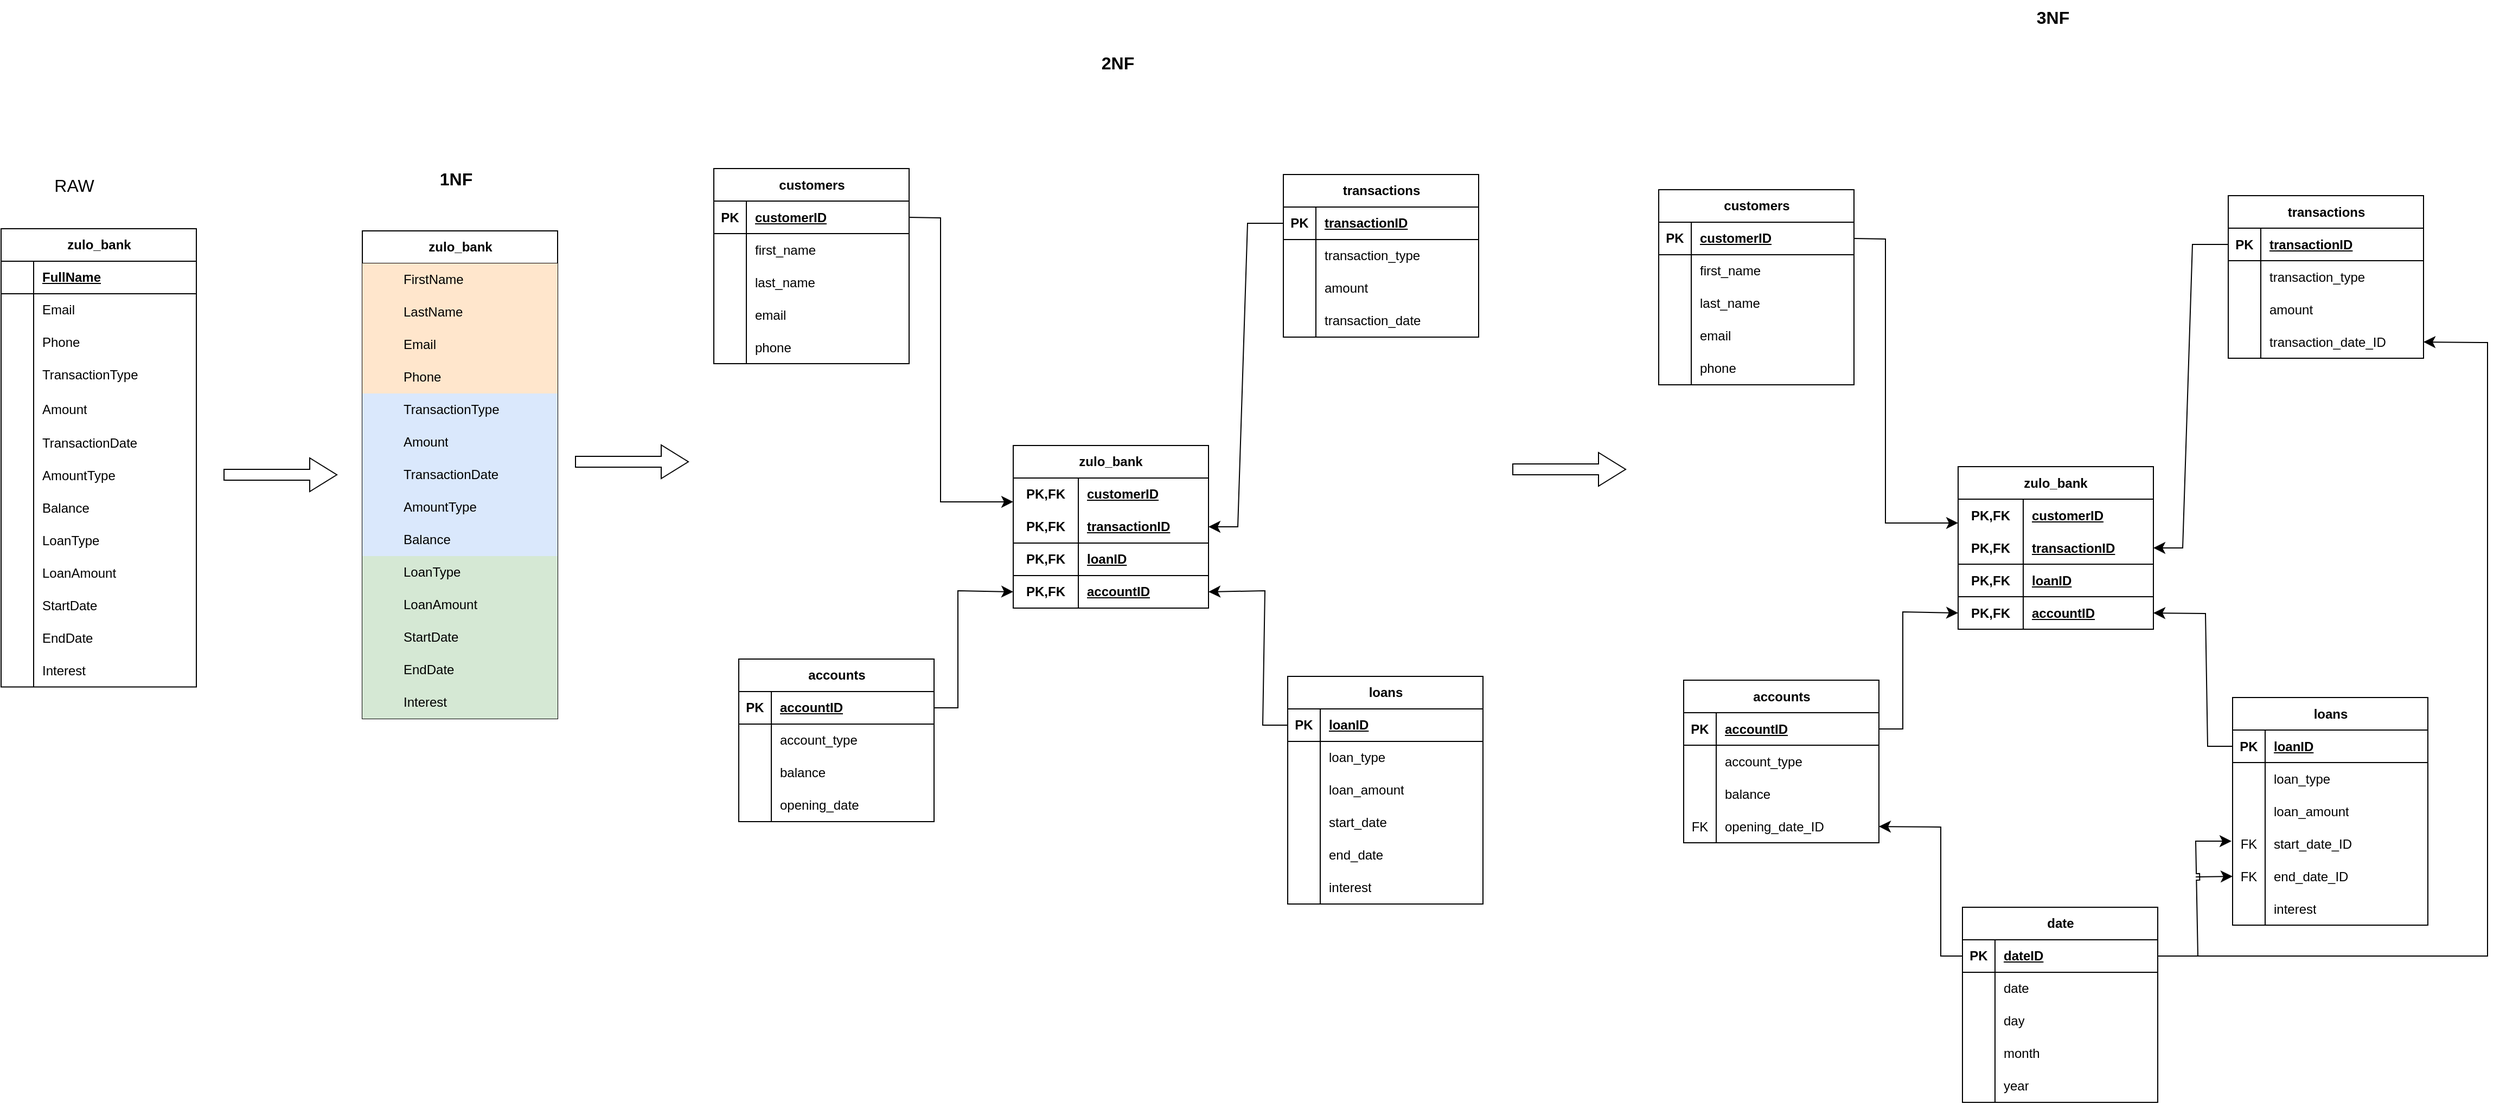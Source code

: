 <mxfile version="24.3.1" type="device" pages="3">
  <diagram name="Page-1" id="CT45cKyNJSJaPt_T1_z2">
    <mxGraphModel dx="1915" dy="1562" grid="0" gridSize="10" guides="1" tooltips="1" connect="1" arrows="1" fold="1" page="0" pageScale="1" pageWidth="827" pageHeight="1169" math="0" shadow="0">
      <root>
        <mxCell id="0" />
        <mxCell id="1" parent="0" />
        <mxCell id="KfklVRn3wCTcFxjQCgK3-1" value="zulo_bank" style="shape=table;startSize=30;container=1;collapsible=1;childLayout=tableLayout;fixedRows=1;rowLines=0;fontStyle=1;align=center;resizeLast=1;html=1;" vertex="1" parent="1">
          <mxGeometry x="147" y="123" width="180" height="422.75" as="geometry" />
        </mxCell>
        <mxCell id="KfklVRn3wCTcFxjQCgK3-2" value="" style="shape=tableRow;horizontal=0;startSize=0;swimlaneHead=0;swimlaneBody=0;fillColor=none;collapsible=0;dropTarget=0;points=[[0,0.5],[1,0.5]];portConstraint=eastwest;top=0;left=0;right=0;bottom=1;" vertex="1" parent="KfklVRn3wCTcFxjQCgK3-1">
          <mxGeometry y="30" width="180" height="30" as="geometry" />
        </mxCell>
        <mxCell id="KfklVRn3wCTcFxjQCgK3-3" value="" style="shape=partialRectangle;connectable=0;fillColor=none;top=0;left=0;bottom=0;right=0;fontStyle=1;overflow=hidden;whiteSpace=wrap;html=1;" vertex="1" parent="KfklVRn3wCTcFxjQCgK3-2">
          <mxGeometry width="30" height="30" as="geometry">
            <mxRectangle width="30" height="30" as="alternateBounds" />
          </mxGeometry>
        </mxCell>
        <mxCell id="KfklVRn3wCTcFxjQCgK3-4" value="FullName" style="shape=partialRectangle;connectable=0;fillColor=none;top=0;left=0;bottom=0;right=0;align=left;spacingLeft=6;fontStyle=5;overflow=hidden;whiteSpace=wrap;html=1;" vertex="1" parent="KfklVRn3wCTcFxjQCgK3-2">
          <mxGeometry x="30" width="150" height="30" as="geometry">
            <mxRectangle width="150" height="30" as="alternateBounds" />
          </mxGeometry>
        </mxCell>
        <mxCell id="KfklVRn3wCTcFxjQCgK3-5" value="" style="shape=tableRow;horizontal=0;startSize=0;swimlaneHead=0;swimlaneBody=0;fillColor=none;collapsible=0;dropTarget=0;points=[[0,0.5],[1,0.5]];portConstraint=eastwest;top=0;left=0;right=0;bottom=0;" vertex="1" parent="KfklVRn3wCTcFxjQCgK3-1">
          <mxGeometry y="60" width="180" height="30" as="geometry" />
        </mxCell>
        <mxCell id="KfklVRn3wCTcFxjQCgK3-6" value="" style="shape=partialRectangle;connectable=0;fillColor=none;top=0;left=0;bottom=0;right=0;editable=1;overflow=hidden;whiteSpace=wrap;html=1;" vertex="1" parent="KfklVRn3wCTcFxjQCgK3-5">
          <mxGeometry width="30" height="30" as="geometry">
            <mxRectangle width="30" height="30" as="alternateBounds" />
          </mxGeometry>
        </mxCell>
        <mxCell id="KfklVRn3wCTcFxjQCgK3-7" value="Email" style="shape=partialRectangle;connectable=0;fillColor=none;top=0;left=0;bottom=0;right=0;align=left;spacingLeft=6;overflow=hidden;whiteSpace=wrap;html=1;" vertex="1" parent="KfklVRn3wCTcFxjQCgK3-5">
          <mxGeometry x="30" width="150" height="30" as="geometry">
            <mxRectangle width="150" height="30" as="alternateBounds" />
          </mxGeometry>
        </mxCell>
        <mxCell id="KfklVRn3wCTcFxjQCgK3-8" value="" style="shape=tableRow;horizontal=0;startSize=0;swimlaneHead=0;swimlaneBody=0;fillColor=none;collapsible=0;dropTarget=0;points=[[0,0.5],[1,0.5]];portConstraint=eastwest;top=0;left=0;right=0;bottom=0;" vertex="1" parent="KfklVRn3wCTcFxjQCgK3-1">
          <mxGeometry y="90" width="180" height="30" as="geometry" />
        </mxCell>
        <mxCell id="KfklVRn3wCTcFxjQCgK3-9" value="" style="shape=partialRectangle;connectable=0;fillColor=none;top=0;left=0;bottom=0;right=0;editable=1;overflow=hidden;whiteSpace=wrap;html=1;" vertex="1" parent="KfklVRn3wCTcFxjQCgK3-8">
          <mxGeometry width="30" height="30" as="geometry">
            <mxRectangle width="30" height="30" as="alternateBounds" />
          </mxGeometry>
        </mxCell>
        <mxCell id="KfklVRn3wCTcFxjQCgK3-10" value="Phone" style="shape=partialRectangle;connectable=0;fillColor=none;top=0;left=0;bottom=0;right=0;align=left;spacingLeft=6;overflow=hidden;whiteSpace=wrap;html=1;" vertex="1" parent="KfklVRn3wCTcFxjQCgK3-8">
          <mxGeometry x="30" width="150" height="30" as="geometry">
            <mxRectangle width="150" height="30" as="alternateBounds" />
          </mxGeometry>
        </mxCell>
        <mxCell id="KfklVRn3wCTcFxjQCgK3-11" value="" style="shape=tableRow;horizontal=0;startSize=0;swimlaneHead=0;swimlaneBody=0;fillColor=none;collapsible=0;dropTarget=0;points=[[0,0.5],[1,0.5]];portConstraint=eastwest;top=0;left=0;right=0;bottom=0;" vertex="1" parent="KfklVRn3wCTcFxjQCgK3-1">
          <mxGeometry y="120" width="180" height="30" as="geometry" />
        </mxCell>
        <mxCell id="KfklVRn3wCTcFxjQCgK3-12" value="" style="shape=partialRectangle;connectable=0;fillColor=none;top=0;left=0;bottom=0;right=0;editable=1;overflow=hidden;whiteSpace=wrap;html=1;" vertex="1" parent="KfklVRn3wCTcFxjQCgK3-11">
          <mxGeometry width="30" height="30" as="geometry">
            <mxRectangle width="30" height="30" as="alternateBounds" />
          </mxGeometry>
        </mxCell>
        <mxCell id="KfklVRn3wCTcFxjQCgK3-13" value="TransactionType" style="shape=partialRectangle;connectable=0;fillColor=none;top=0;left=0;bottom=0;right=0;align=left;spacingLeft=6;overflow=hidden;whiteSpace=wrap;html=1;" vertex="1" parent="KfklVRn3wCTcFxjQCgK3-11">
          <mxGeometry x="30" width="150" height="30" as="geometry">
            <mxRectangle width="150" height="30" as="alternateBounds" />
          </mxGeometry>
        </mxCell>
        <mxCell id="KfklVRn3wCTcFxjQCgK3-14" value="" style="shape=tableRow;horizontal=0;startSize=0;swimlaneHead=0;swimlaneBody=0;fillColor=none;collapsible=0;dropTarget=0;points=[[0,0.5],[1,0.5]];portConstraint=eastwest;top=0;left=0;right=0;bottom=0;" vertex="1" parent="KfklVRn3wCTcFxjQCgK3-1">
          <mxGeometry y="150" width="180" height="33" as="geometry" />
        </mxCell>
        <mxCell id="KfklVRn3wCTcFxjQCgK3-15" value="" style="shape=partialRectangle;connectable=0;fillColor=none;top=0;left=0;bottom=0;right=0;editable=1;overflow=hidden;whiteSpace=wrap;html=1;" vertex="1" parent="KfklVRn3wCTcFxjQCgK3-14">
          <mxGeometry width="30" height="33" as="geometry">
            <mxRectangle width="30" height="33" as="alternateBounds" />
          </mxGeometry>
        </mxCell>
        <mxCell id="KfklVRn3wCTcFxjQCgK3-16" value="Amount" style="shape=partialRectangle;connectable=0;fillColor=none;top=0;left=0;bottom=0;right=0;align=left;spacingLeft=6;overflow=hidden;whiteSpace=wrap;html=1;" vertex="1" parent="KfklVRn3wCTcFxjQCgK3-14">
          <mxGeometry x="30" width="150" height="33" as="geometry">
            <mxRectangle width="150" height="33" as="alternateBounds" />
          </mxGeometry>
        </mxCell>
        <mxCell id="KfklVRn3wCTcFxjQCgK3-17" value="" style="shape=tableRow;horizontal=0;startSize=0;swimlaneHead=0;swimlaneBody=0;fillColor=none;collapsible=0;dropTarget=0;points=[[0,0.5],[1,0.5]];portConstraint=eastwest;top=0;left=0;right=0;bottom=0;" vertex="1" parent="KfklVRn3wCTcFxjQCgK3-1">
          <mxGeometry y="183" width="180" height="30" as="geometry" />
        </mxCell>
        <mxCell id="KfklVRn3wCTcFxjQCgK3-18" value="" style="shape=partialRectangle;connectable=0;fillColor=none;top=0;left=0;bottom=0;right=0;editable=1;overflow=hidden;whiteSpace=wrap;html=1;" vertex="1" parent="KfklVRn3wCTcFxjQCgK3-17">
          <mxGeometry width="30" height="30" as="geometry">
            <mxRectangle width="30" height="30" as="alternateBounds" />
          </mxGeometry>
        </mxCell>
        <mxCell id="KfklVRn3wCTcFxjQCgK3-19" value="TransactionDate" style="shape=partialRectangle;connectable=0;fillColor=none;top=0;left=0;bottom=0;right=0;align=left;spacingLeft=6;overflow=hidden;whiteSpace=wrap;html=1;" vertex="1" parent="KfklVRn3wCTcFxjQCgK3-17">
          <mxGeometry x="30" width="150" height="30" as="geometry">
            <mxRectangle width="150" height="30" as="alternateBounds" />
          </mxGeometry>
        </mxCell>
        <mxCell id="KfklVRn3wCTcFxjQCgK3-20" value="" style="shape=tableRow;horizontal=0;startSize=0;swimlaneHead=0;swimlaneBody=0;fillColor=none;collapsible=0;dropTarget=0;points=[[0,0.5],[1,0.5]];portConstraint=eastwest;top=0;left=0;right=0;bottom=0;" vertex="1" parent="KfklVRn3wCTcFxjQCgK3-1">
          <mxGeometry y="213" width="180" height="30" as="geometry" />
        </mxCell>
        <mxCell id="KfklVRn3wCTcFxjQCgK3-21" value="" style="shape=partialRectangle;connectable=0;fillColor=none;top=0;left=0;bottom=0;right=0;editable=1;overflow=hidden;whiteSpace=wrap;html=1;" vertex="1" parent="KfklVRn3wCTcFxjQCgK3-20">
          <mxGeometry width="30" height="30" as="geometry">
            <mxRectangle width="30" height="30" as="alternateBounds" />
          </mxGeometry>
        </mxCell>
        <mxCell id="KfklVRn3wCTcFxjQCgK3-22" value="AmountType" style="shape=partialRectangle;connectable=0;fillColor=none;top=0;left=0;bottom=0;right=0;align=left;spacingLeft=6;overflow=hidden;whiteSpace=wrap;html=1;" vertex="1" parent="KfklVRn3wCTcFxjQCgK3-20">
          <mxGeometry x="30" width="150" height="30" as="geometry">
            <mxRectangle width="150" height="30" as="alternateBounds" />
          </mxGeometry>
        </mxCell>
        <mxCell id="KfklVRn3wCTcFxjQCgK3-45" value="" style="shape=tableRow;horizontal=0;startSize=0;swimlaneHead=0;swimlaneBody=0;fillColor=none;collapsible=0;dropTarget=0;points=[[0,0.5],[1,0.5]];portConstraint=eastwest;top=0;left=0;right=0;bottom=0;" vertex="1" parent="KfklVRn3wCTcFxjQCgK3-1">
          <mxGeometry y="243" width="180" height="30" as="geometry" />
        </mxCell>
        <mxCell id="KfklVRn3wCTcFxjQCgK3-46" value="" style="shape=partialRectangle;connectable=0;fillColor=none;top=0;left=0;bottom=0;right=0;editable=1;overflow=hidden;whiteSpace=wrap;html=1;" vertex="1" parent="KfklVRn3wCTcFxjQCgK3-45">
          <mxGeometry width="30" height="30" as="geometry">
            <mxRectangle width="30" height="30" as="alternateBounds" />
          </mxGeometry>
        </mxCell>
        <mxCell id="KfklVRn3wCTcFxjQCgK3-47" value="Balance" style="shape=partialRectangle;connectable=0;fillColor=none;top=0;left=0;bottom=0;right=0;align=left;spacingLeft=6;overflow=hidden;whiteSpace=wrap;html=1;" vertex="1" parent="KfklVRn3wCTcFxjQCgK3-45">
          <mxGeometry x="30" width="150" height="30" as="geometry">
            <mxRectangle width="150" height="30" as="alternateBounds" />
          </mxGeometry>
        </mxCell>
        <mxCell id="KfklVRn3wCTcFxjQCgK3-48" value="" style="shape=tableRow;horizontal=0;startSize=0;swimlaneHead=0;swimlaneBody=0;fillColor=none;collapsible=0;dropTarget=0;points=[[0,0.5],[1,0.5]];portConstraint=eastwest;top=0;left=0;right=0;bottom=0;" vertex="1" parent="KfklVRn3wCTcFxjQCgK3-1">
          <mxGeometry y="273" width="180" height="30" as="geometry" />
        </mxCell>
        <mxCell id="KfklVRn3wCTcFxjQCgK3-49" value="" style="shape=partialRectangle;connectable=0;fillColor=none;top=0;left=0;bottom=0;right=0;editable=1;overflow=hidden;whiteSpace=wrap;html=1;" vertex="1" parent="KfklVRn3wCTcFxjQCgK3-48">
          <mxGeometry width="30" height="30" as="geometry">
            <mxRectangle width="30" height="30" as="alternateBounds" />
          </mxGeometry>
        </mxCell>
        <mxCell id="KfklVRn3wCTcFxjQCgK3-50" value="LoanType" style="shape=partialRectangle;connectable=0;fillColor=none;top=0;left=0;bottom=0;right=0;align=left;spacingLeft=6;overflow=hidden;whiteSpace=wrap;html=1;" vertex="1" parent="KfklVRn3wCTcFxjQCgK3-48">
          <mxGeometry x="30" width="150" height="30" as="geometry">
            <mxRectangle width="150" height="30" as="alternateBounds" />
          </mxGeometry>
        </mxCell>
        <mxCell id="KfklVRn3wCTcFxjQCgK3-51" value="" style="shape=tableRow;horizontal=0;startSize=0;swimlaneHead=0;swimlaneBody=0;fillColor=none;collapsible=0;dropTarget=0;points=[[0,0.5],[1,0.5]];portConstraint=eastwest;top=0;left=0;right=0;bottom=0;" vertex="1" parent="KfklVRn3wCTcFxjQCgK3-1">
          <mxGeometry y="303" width="180" height="30" as="geometry" />
        </mxCell>
        <mxCell id="KfklVRn3wCTcFxjQCgK3-52" value="" style="shape=partialRectangle;connectable=0;fillColor=none;top=0;left=0;bottom=0;right=0;editable=1;overflow=hidden;whiteSpace=wrap;html=1;" vertex="1" parent="KfklVRn3wCTcFxjQCgK3-51">
          <mxGeometry width="30" height="30" as="geometry">
            <mxRectangle width="30" height="30" as="alternateBounds" />
          </mxGeometry>
        </mxCell>
        <mxCell id="KfklVRn3wCTcFxjQCgK3-53" value="LoanAmount" style="shape=partialRectangle;connectable=0;fillColor=none;top=0;left=0;bottom=0;right=0;align=left;spacingLeft=6;overflow=hidden;whiteSpace=wrap;html=1;" vertex="1" parent="KfklVRn3wCTcFxjQCgK3-51">
          <mxGeometry x="30" width="150" height="30" as="geometry">
            <mxRectangle width="150" height="30" as="alternateBounds" />
          </mxGeometry>
        </mxCell>
        <mxCell id="KfklVRn3wCTcFxjQCgK3-54" value="" style="shape=tableRow;horizontal=0;startSize=0;swimlaneHead=0;swimlaneBody=0;fillColor=none;collapsible=0;dropTarget=0;points=[[0,0.5],[1,0.5]];portConstraint=eastwest;top=0;left=0;right=0;bottom=0;" vertex="1" parent="KfklVRn3wCTcFxjQCgK3-1">
          <mxGeometry y="333" width="180" height="30" as="geometry" />
        </mxCell>
        <mxCell id="KfklVRn3wCTcFxjQCgK3-55" value="" style="shape=partialRectangle;connectable=0;fillColor=none;top=0;left=0;bottom=0;right=0;editable=1;overflow=hidden;whiteSpace=wrap;html=1;" vertex="1" parent="KfklVRn3wCTcFxjQCgK3-54">
          <mxGeometry width="30" height="30" as="geometry">
            <mxRectangle width="30" height="30" as="alternateBounds" />
          </mxGeometry>
        </mxCell>
        <mxCell id="KfklVRn3wCTcFxjQCgK3-56" value="StartDate" style="shape=partialRectangle;connectable=0;fillColor=none;top=0;left=0;bottom=0;right=0;align=left;spacingLeft=6;overflow=hidden;whiteSpace=wrap;html=1;" vertex="1" parent="KfklVRn3wCTcFxjQCgK3-54">
          <mxGeometry x="30" width="150" height="30" as="geometry">
            <mxRectangle width="150" height="30" as="alternateBounds" />
          </mxGeometry>
        </mxCell>
        <mxCell id="KfklVRn3wCTcFxjQCgK3-57" value="" style="shape=tableRow;horizontal=0;startSize=0;swimlaneHead=0;swimlaneBody=0;fillColor=none;collapsible=0;dropTarget=0;points=[[0,0.5],[1,0.5]];portConstraint=eastwest;top=0;left=0;right=0;bottom=0;" vertex="1" parent="KfklVRn3wCTcFxjQCgK3-1">
          <mxGeometry y="363" width="180" height="30" as="geometry" />
        </mxCell>
        <mxCell id="KfklVRn3wCTcFxjQCgK3-58" value="" style="shape=partialRectangle;connectable=0;fillColor=none;top=0;left=0;bottom=0;right=0;editable=1;overflow=hidden;whiteSpace=wrap;html=1;" vertex="1" parent="KfklVRn3wCTcFxjQCgK3-57">
          <mxGeometry width="30" height="30" as="geometry">
            <mxRectangle width="30" height="30" as="alternateBounds" />
          </mxGeometry>
        </mxCell>
        <mxCell id="KfklVRn3wCTcFxjQCgK3-59" value="EndDate" style="shape=partialRectangle;connectable=0;fillColor=none;top=0;left=0;bottom=0;right=0;align=left;spacingLeft=6;overflow=hidden;whiteSpace=wrap;html=1;" vertex="1" parent="KfklVRn3wCTcFxjQCgK3-57">
          <mxGeometry x="30" width="150" height="30" as="geometry">
            <mxRectangle width="150" height="30" as="alternateBounds" />
          </mxGeometry>
        </mxCell>
        <mxCell id="KfklVRn3wCTcFxjQCgK3-60" value="" style="shape=tableRow;horizontal=0;startSize=0;swimlaneHead=0;swimlaneBody=0;fillColor=none;collapsible=0;dropTarget=0;points=[[0,0.5],[1,0.5]];portConstraint=eastwest;top=0;left=0;right=0;bottom=0;" vertex="1" parent="KfklVRn3wCTcFxjQCgK3-1">
          <mxGeometry y="393" width="180" height="30" as="geometry" />
        </mxCell>
        <mxCell id="KfklVRn3wCTcFxjQCgK3-61" value="" style="shape=partialRectangle;connectable=0;fillColor=none;top=0;left=0;bottom=0;right=0;editable=1;overflow=hidden;whiteSpace=wrap;html=1;" vertex="1" parent="KfklVRn3wCTcFxjQCgK3-60">
          <mxGeometry width="30" height="30" as="geometry">
            <mxRectangle width="30" height="30" as="alternateBounds" />
          </mxGeometry>
        </mxCell>
        <mxCell id="KfklVRn3wCTcFxjQCgK3-62" value="Interest" style="shape=partialRectangle;connectable=0;fillColor=none;top=0;left=0;bottom=0;right=0;align=left;spacingLeft=6;overflow=hidden;whiteSpace=wrap;html=1;" vertex="1" parent="KfklVRn3wCTcFxjQCgK3-60">
          <mxGeometry x="30" width="150" height="30" as="geometry">
            <mxRectangle width="150" height="30" as="alternateBounds" />
          </mxGeometry>
        </mxCell>
        <mxCell id="KfklVRn3wCTcFxjQCgK3-63" value="zulo_bank" style="shape=table;startSize=30;container=1;collapsible=1;childLayout=tableLayout;fixedRows=1;rowLines=0;fontStyle=1;align=center;resizeLast=1;html=1;" vertex="1" parent="1">
          <mxGeometry x="480" y="125" width="180" height="450" as="geometry" />
        </mxCell>
        <mxCell id="KfklVRn3wCTcFxjQCgK3-149" value="" style="shape=tableRow;horizontal=0;startSize=0;swimlaneHead=0;swimlaneBody=0;fillColor=none;collapsible=0;dropTarget=0;points=[[0,0.5],[1,0.5]];portConstraint=eastwest;top=0;left=0;right=0;bottom=0;" vertex="1" parent="KfklVRn3wCTcFxjQCgK3-63">
          <mxGeometry y="30" width="180" height="30" as="geometry" />
        </mxCell>
        <mxCell id="KfklVRn3wCTcFxjQCgK3-150" value="" style="shape=partialRectangle;connectable=0;fillColor=#ffe6cc;top=0;left=0;bottom=0;right=0;editable=1;overflow=hidden;whiteSpace=wrap;html=1;strokeColor=#d79b00;" vertex="1" parent="KfklVRn3wCTcFxjQCgK3-149">
          <mxGeometry width="30" height="30" as="geometry">
            <mxRectangle width="30" height="30" as="alternateBounds" />
          </mxGeometry>
        </mxCell>
        <mxCell id="KfklVRn3wCTcFxjQCgK3-151" value="FirstName" style="shape=partialRectangle;connectable=0;fillColor=#ffe6cc;top=0;left=0;bottom=0;right=0;align=left;spacingLeft=6;overflow=hidden;whiteSpace=wrap;html=1;strokeColor=#d79b00;" vertex="1" parent="KfklVRn3wCTcFxjQCgK3-149">
          <mxGeometry x="30" width="150" height="30" as="geometry">
            <mxRectangle width="150" height="30" as="alternateBounds" />
          </mxGeometry>
        </mxCell>
        <mxCell id="KfklVRn3wCTcFxjQCgK3-156" value="" style="shape=tableRow;horizontal=0;startSize=0;swimlaneHead=0;swimlaneBody=0;fillColor=none;collapsible=0;dropTarget=0;points=[[0,0.5],[1,0.5]];portConstraint=eastwest;top=0;left=0;right=0;bottom=0;" vertex="1" parent="KfklVRn3wCTcFxjQCgK3-63">
          <mxGeometry y="60" width="180" height="30" as="geometry" />
        </mxCell>
        <mxCell id="KfklVRn3wCTcFxjQCgK3-157" value="" style="shape=partialRectangle;connectable=0;fillColor=#ffe6cc;top=0;left=0;bottom=0;right=0;editable=1;overflow=hidden;whiteSpace=wrap;html=1;strokeColor=#d79b00;" vertex="1" parent="KfklVRn3wCTcFxjQCgK3-156">
          <mxGeometry width="30" height="30" as="geometry">
            <mxRectangle width="30" height="30" as="alternateBounds" />
          </mxGeometry>
        </mxCell>
        <mxCell id="KfklVRn3wCTcFxjQCgK3-158" value="LastName" style="shape=partialRectangle;connectable=0;fillColor=#ffe6cc;top=0;left=0;bottom=0;right=0;align=left;spacingLeft=6;overflow=hidden;whiteSpace=wrap;html=1;strokeColor=#d79b00;" vertex="1" parent="KfklVRn3wCTcFxjQCgK3-156">
          <mxGeometry x="30" width="150" height="30" as="geometry">
            <mxRectangle width="150" height="30" as="alternateBounds" />
          </mxGeometry>
        </mxCell>
        <mxCell id="KfklVRn3wCTcFxjQCgK3-67" value="" style="shape=tableRow;horizontal=0;startSize=0;swimlaneHead=0;swimlaneBody=0;fillColor=none;collapsible=0;dropTarget=0;points=[[0,0.5],[1,0.5]];portConstraint=eastwest;top=0;left=0;right=0;bottom=0;" vertex="1" parent="KfklVRn3wCTcFxjQCgK3-63">
          <mxGeometry y="90" width="180" height="30" as="geometry" />
        </mxCell>
        <mxCell id="KfklVRn3wCTcFxjQCgK3-68" value="" style="shape=partialRectangle;connectable=0;fillColor=#ffe6cc;top=0;left=0;bottom=0;right=0;editable=1;overflow=hidden;whiteSpace=wrap;html=1;strokeColor=#d79b00;" vertex="1" parent="KfklVRn3wCTcFxjQCgK3-67">
          <mxGeometry width="30" height="30" as="geometry">
            <mxRectangle width="30" height="30" as="alternateBounds" />
          </mxGeometry>
        </mxCell>
        <mxCell id="KfklVRn3wCTcFxjQCgK3-69" value="Email" style="shape=partialRectangle;connectable=0;fillColor=#ffe6cc;top=0;left=0;bottom=0;right=0;align=left;spacingLeft=6;overflow=hidden;whiteSpace=wrap;html=1;strokeColor=#d79b00;" vertex="1" parent="KfklVRn3wCTcFxjQCgK3-67">
          <mxGeometry x="30" width="150" height="30" as="geometry">
            <mxRectangle width="150" height="30" as="alternateBounds" />
          </mxGeometry>
        </mxCell>
        <mxCell id="KfklVRn3wCTcFxjQCgK3-70" value="" style="shape=tableRow;horizontal=0;startSize=0;swimlaneHead=0;swimlaneBody=0;fillColor=none;collapsible=0;dropTarget=0;points=[[0,0.5],[1,0.5]];portConstraint=eastwest;top=0;left=0;right=0;bottom=0;" vertex="1" parent="KfklVRn3wCTcFxjQCgK3-63">
          <mxGeometry y="120" width="180" height="30" as="geometry" />
        </mxCell>
        <mxCell id="KfklVRn3wCTcFxjQCgK3-71" value="" style="shape=partialRectangle;connectable=0;fillColor=#ffe6cc;top=0;left=0;bottom=0;right=0;editable=1;overflow=hidden;whiteSpace=wrap;html=1;strokeColor=#d79b00;" vertex="1" parent="KfklVRn3wCTcFxjQCgK3-70">
          <mxGeometry width="30" height="30" as="geometry">
            <mxRectangle width="30" height="30" as="alternateBounds" />
          </mxGeometry>
        </mxCell>
        <mxCell id="KfklVRn3wCTcFxjQCgK3-72" value="Phone" style="shape=partialRectangle;connectable=0;fillColor=#ffe6cc;top=0;left=0;bottom=0;right=0;align=left;spacingLeft=6;overflow=hidden;whiteSpace=wrap;html=1;strokeColor=#d79b00;" vertex="1" parent="KfklVRn3wCTcFxjQCgK3-70">
          <mxGeometry x="30" width="150" height="30" as="geometry">
            <mxRectangle width="150" height="30" as="alternateBounds" />
          </mxGeometry>
        </mxCell>
        <mxCell id="KfklVRn3wCTcFxjQCgK3-73" value="" style="shape=tableRow;horizontal=0;startSize=0;swimlaneHead=0;swimlaneBody=0;fillColor=none;collapsible=0;dropTarget=0;points=[[0,0.5],[1,0.5]];portConstraint=eastwest;top=0;left=0;right=0;bottom=0;" vertex="1" parent="KfklVRn3wCTcFxjQCgK3-63">
          <mxGeometry y="150" width="180" height="30" as="geometry" />
        </mxCell>
        <mxCell id="KfklVRn3wCTcFxjQCgK3-74" value="" style="shape=partialRectangle;connectable=0;fillColor=#dae8fc;top=0;left=0;bottom=0;right=0;editable=1;overflow=hidden;whiteSpace=wrap;html=1;strokeColor=#6c8ebf;" vertex="1" parent="KfklVRn3wCTcFxjQCgK3-73">
          <mxGeometry width="30" height="30" as="geometry">
            <mxRectangle width="30" height="30" as="alternateBounds" />
          </mxGeometry>
        </mxCell>
        <mxCell id="KfklVRn3wCTcFxjQCgK3-75" value="TransactionType" style="shape=partialRectangle;connectable=0;fillColor=#dae8fc;top=0;left=0;bottom=0;right=0;align=left;spacingLeft=6;overflow=hidden;whiteSpace=wrap;html=1;strokeColor=#6c8ebf;" vertex="1" parent="KfklVRn3wCTcFxjQCgK3-73">
          <mxGeometry x="30" width="150" height="30" as="geometry">
            <mxRectangle width="150" height="30" as="alternateBounds" />
          </mxGeometry>
        </mxCell>
        <mxCell id="KfklVRn3wCTcFxjQCgK3-76" value="" style="shape=tableRow;horizontal=0;startSize=0;swimlaneHead=0;swimlaneBody=0;fillColor=#dae8fc;collapsible=0;dropTarget=0;points=[[0,0.5],[1,0.5]];portConstraint=eastwest;top=0;left=0;right=0;bottom=0;strokeColor=#6c8ebf;" vertex="1" parent="KfklVRn3wCTcFxjQCgK3-63">
          <mxGeometry y="180" width="180" height="30" as="geometry" />
        </mxCell>
        <mxCell id="KfklVRn3wCTcFxjQCgK3-77" value="" style="shape=partialRectangle;connectable=0;fillColor=#dae8fc;top=0;left=0;bottom=0;right=0;editable=1;overflow=hidden;whiteSpace=wrap;html=1;strokeColor=#6c8ebf;" vertex="1" parent="KfklVRn3wCTcFxjQCgK3-76">
          <mxGeometry width="30" height="30" as="geometry">
            <mxRectangle width="30" height="30" as="alternateBounds" />
          </mxGeometry>
        </mxCell>
        <mxCell id="KfklVRn3wCTcFxjQCgK3-78" value="Amount" style="shape=partialRectangle;connectable=0;fillColor=none;top=0;left=0;bottom=0;right=0;align=left;spacingLeft=6;overflow=hidden;whiteSpace=wrap;html=1;" vertex="1" parent="KfklVRn3wCTcFxjQCgK3-76">
          <mxGeometry x="30" width="150" height="30" as="geometry">
            <mxRectangle width="150" height="30" as="alternateBounds" />
          </mxGeometry>
        </mxCell>
        <mxCell id="KfklVRn3wCTcFxjQCgK3-79" value="" style="shape=tableRow;horizontal=0;startSize=0;swimlaneHead=0;swimlaneBody=0;fillColor=#dae8fc;collapsible=0;dropTarget=0;points=[[0,0.5],[1,0.5]];portConstraint=eastwest;top=0;left=0;right=0;bottom=0;strokeColor=#6c8ebf;" vertex="1" parent="KfklVRn3wCTcFxjQCgK3-63">
          <mxGeometry y="210" width="180" height="30" as="geometry" />
        </mxCell>
        <mxCell id="KfklVRn3wCTcFxjQCgK3-80" value="" style="shape=partialRectangle;connectable=0;fillColor=#dae8fc;top=0;left=0;bottom=0;right=0;editable=1;overflow=hidden;whiteSpace=wrap;html=1;strokeColor=#6c8ebf;" vertex="1" parent="KfklVRn3wCTcFxjQCgK3-79">
          <mxGeometry width="30" height="30" as="geometry">
            <mxRectangle width="30" height="30" as="alternateBounds" />
          </mxGeometry>
        </mxCell>
        <mxCell id="KfklVRn3wCTcFxjQCgK3-81" value="TransactionDate" style="shape=partialRectangle;connectable=0;fillColor=none;top=0;left=0;bottom=0;right=0;align=left;spacingLeft=6;overflow=hidden;whiteSpace=wrap;html=1;" vertex="1" parent="KfklVRn3wCTcFxjQCgK3-79">
          <mxGeometry x="30" width="150" height="30" as="geometry">
            <mxRectangle width="150" height="30" as="alternateBounds" />
          </mxGeometry>
        </mxCell>
        <mxCell id="KfklVRn3wCTcFxjQCgK3-82" value="" style="shape=tableRow;horizontal=0;startSize=0;swimlaneHead=0;swimlaneBody=0;fillColor=none;collapsible=0;dropTarget=0;points=[[0,0.5],[1,0.5]];portConstraint=eastwest;top=0;left=0;right=0;bottom=0;" vertex="1" parent="KfklVRn3wCTcFxjQCgK3-63">
          <mxGeometry y="240" width="180" height="30" as="geometry" />
        </mxCell>
        <mxCell id="KfklVRn3wCTcFxjQCgK3-83" value="" style="shape=partialRectangle;connectable=0;fillColor=#dae8fc;top=0;left=0;bottom=0;right=0;editable=1;overflow=hidden;whiteSpace=wrap;html=1;strokeColor=#6c8ebf;" vertex="1" parent="KfklVRn3wCTcFxjQCgK3-82">
          <mxGeometry width="30" height="30" as="geometry">
            <mxRectangle width="30" height="30" as="alternateBounds" />
          </mxGeometry>
        </mxCell>
        <mxCell id="KfklVRn3wCTcFxjQCgK3-84" value="AmountType" style="shape=partialRectangle;connectable=0;fillColor=#dae8fc;top=0;left=0;bottom=0;right=0;align=left;spacingLeft=6;overflow=hidden;whiteSpace=wrap;html=1;strokeColor=#6c8ebf;" vertex="1" parent="KfklVRn3wCTcFxjQCgK3-82">
          <mxGeometry x="30" width="150" height="30" as="geometry">
            <mxRectangle width="150" height="30" as="alternateBounds" />
          </mxGeometry>
        </mxCell>
        <mxCell id="KfklVRn3wCTcFxjQCgK3-85" value="" style="shape=tableRow;horizontal=0;startSize=0;swimlaneHead=0;swimlaneBody=0;fillColor=#dae8fc;collapsible=0;dropTarget=0;points=[[0,0.5],[1,0.5]];portConstraint=eastwest;top=0;left=0;right=0;bottom=0;strokeColor=#6c8ebf;" vertex="1" parent="KfklVRn3wCTcFxjQCgK3-63">
          <mxGeometry y="270" width="180" height="30" as="geometry" />
        </mxCell>
        <mxCell id="KfklVRn3wCTcFxjQCgK3-86" value="" style="shape=partialRectangle;connectable=0;fillColor=none;top=0;left=0;bottom=0;right=0;editable=1;overflow=hidden;whiteSpace=wrap;html=1;" vertex="1" parent="KfklVRn3wCTcFxjQCgK3-85">
          <mxGeometry width="30" height="30" as="geometry">
            <mxRectangle width="30" height="30" as="alternateBounds" />
          </mxGeometry>
        </mxCell>
        <mxCell id="KfklVRn3wCTcFxjQCgK3-87" value="Balance" style="shape=partialRectangle;connectable=0;fillColor=none;top=0;left=0;bottom=0;right=0;align=left;spacingLeft=6;overflow=hidden;whiteSpace=wrap;html=1;" vertex="1" parent="KfklVRn3wCTcFxjQCgK3-85">
          <mxGeometry x="30" width="150" height="30" as="geometry">
            <mxRectangle width="150" height="30" as="alternateBounds" />
          </mxGeometry>
        </mxCell>
        <mxCell id="KfklVRn3wCTcFxjQCgK3-88" value="" style="shape=tableRow;horizontal=0;startSize=0;swimlaneHead=0;swimlaneBody=0;fillColor=#d5e8d4;collapsible=0;dropTarget=0;points=[[0,0.5],[1,0.5]];portConstraint=eastwest;top=0;left=0;right=0;bottom=0;strokeColor=#82b366;" vertex="1" parent="KfklVRn3wCTcFxjQCgK3-63">
          <mxGeometry y="300" width="180" height="30" as="geometry" />
        </mxCell>
        <mxCell id="KfklVRn3wCTcFxjQCgK3-89" value="" style="shape=partialRectangle;connectable=0;fillColor=#d5e8d4;top=0;left=0;bottom=0;right=0;editable=1;overflow=hidden;whiteSpace=wrap;html=1;strokeColor=#82b366;" vertex="1" parent="KfklVRn3wCTcFxjQCgK3-88">
          <mxGeometry width="30" height="30" as="geometry">
            <mxRectangle width="30" height="30" as="alternateBounds" />
          </mxGeometry>
        </mxCell>
        <mxCell id="KfklVRn3wCTcFxjQCgK3-90" value="LoanType" style="shape=partialRectangle;connectable=0;fillColor=#d5e8d4;top=0;left=0;bottom=0;right=0;align=left;spacingLeft=6;overflow=hidden;whiteSpace=wrap;html=1;strokeColor=#82b366;" vertex="1" parent="KfklVRn3wCTcFxjQCgK3-88">
          <mxGeometry x="30" width="150" height="30" as="geometry">
            <mxRectangle width="150" height="30" as="alternateBounds" />
          </mxGeometry>
        </mxCell>
        <mxCell id="KfklVRn3wCTcFxjQCgK3-91" value="" style="shape=tableRow;horizontal=0;startSize=0;swimlaneHead=0;swimlaneBody=0;fillColor=#d5e8d4;collapsible=0;dropTarget=0;points=[[0,0.5],[1,0.5]];portConstraint=eastwest;top=0;left=0;right=0;bottom=0;strokeColor=#82b366;" vertex="1" parent="KfklVRn3wCTcFxjQCgK3-63">
          <mxGeometry y="330" width="180" height="30" as="geometry" />
        </mxCell>
        <mxCell id="KfklVRn3wCTcFxjQCgK3-92" value="" style="shape=partialRectangle;connectable=0;fillColor=#d5e8d4;top=0;left=0;bottom=0;right=0;editable=1;overflow=hidden;whiteSpace=wrap;html=1;strokeColor=#82b366;" vertex="1" parent="KfklVRn3wCTcFxjQCgK3-91">
          <mxGeometry width="30" height="30" as="geometry">
            <mxRectangle width="30" height="30" as="alternateBounds" />
          </mxGeometry>
        </mxCell>
        <mxCell id="KfklVRn3wCTcFxjQCgK3-93" value="LoanAmount" style="shape=partialRectangle;connectable=0;fillColor=#d5e8d4;top=0;left=0;bottom=0;right=0;align=left;spacingLeft=6;overflow=hidden;whiteSpace=wrap;html=1;strokeColor=#82b366;" vertex="1" parent="KfklVRn3wCTcFxjQCgK3-91">
          <mxGeometry x="30" width="150" height="30" as="geometry">
            <mxRectangle width="150" height="30" as="alternateBounds" />
          </mxGeometry>
        </mxCell>
        <mxCell id="KfklVRn3wCTcFxjQCgK3-94" value="" style="shape=tableRow;horizontal=0;startSize=0;swimlaneHead=0;swimlaneBody=0;fillColor=#d5e8d4;collapsible=0;dropTarget=0;points=[[0,0.5],[1,0.5]];portConstraint=eastwest;top=0;left=0;right=0;bottom=0;strokeColor=#82b366;" vertex="1" parent="KfklVRn3wCTcFxjQCgK3-63">
          <mxGeometry y="360" width="180" height="30" as="geometry" />
        </mxCell>
        <mxCell id="KfklVRn3wCTcFxjQCgK3-95" value="" style="shape=partialRectangle;connectable=0;fillColor=#d5e8d4;top=0;left=0;bottom=0;right=0;editable=1;overflow=hidden;whiteSpace=wrap;html=1;strokeColor=#82b366;" vertex="1" parent="KfklVRn3wCTcFxjQCgK3-94">
          <mxGeometry width="30" height="30" as="geometry">
            <mxRectangle width="30" height="30" as="alternateBounds" />
          </mxGeometry>
        </mxCell>
        <mxCell id="KfklVRn3wCTcFxjQCgK3-96" value="StartDate" style="shape=partialRectangle;connectable=0;fillColor=#d5e8d4;top=0;left=0;bottom=0;right=0;align=left;spacingLeft=6;overflow=hidden;whiteSpace=wrap;html=1;strokeColor=#82b366;" vertex="1" parent="KfklVRn3wCTcFxjQCgK3-94">
          <mxGeometry x="30" width="150" height="30" as="geometry">
            <mxRectangle width="150" height="30" as="alternateBounds" />
          </mxGeometry>
        </mxCell>
        <mxCell id="KfklVRn3wCTcFxjQCgK3-97" value="" style="shape=tableRow;horizontal=0;startSize=0;swimlaneHead=0;swimlaneBody=0;fillColor=#d5e8d4;collapsible=0;dropTarget=0;points=[[0,0.5],[1,0.5]];portConstraint=eastwest;top=0;left=0;right=0;bottom=0;strokeColor=#82b366;" vertex="1" parent="KfklVRn3wCTcFxjQCgK3-63">
          <mxGeometry y="390" width="180" height="30" as="geometry" />
        </mxCell>
        <mxCell id="KfklVRn3wCTcFxjQCgK3-98" value="" style="shape=partialRectangle;connectable=0;fillColor=#d5e8d4;top=0;left=0;bottom=0;right=0;editable=1;overflow=hidden;whiteSpace=wrap;html=1;strokeColor=#82b366;" vertex="1" parent="KfklVRn3wCTcFxjQCgK3-97">
          <mxGeometry width="30" height="30" as="geometry">
            <mxRectangle width="30" height="30" as="alternateBounds" />
          </mxGeometry>
        </mxCell>
        <mxCell id="KfklVRn3wCTcFxjQCgK3-99" value="EndDate" style="shape=partialRectangle;connectable=0;fillColor=#d5e8d4;top=0;left=0;bottom=0;right=0;align=left;spacingLeft=6;overflow=hidden;whiteSpace=wrap;html=1;strokeColor=#82b366;" vertex="1" parent="KfklVRn3wCTcFxjQCgK3-97">
          <mxGeometry x="30" width="150" height="30" as="geometry">
            <mxRectangle width="150" height="30" as="alternateBounds" />
          </mxGeometry>
        </mxCell>
        <mxCell id="KfklVRn3wCTcFxjQCgK3-100" value="" style="shape=tableRow;horizontal=0;startSize=0;swimlaneHead=0;swimlaneBody=0;fillColor=#d5e8d4;collapsible=0;dropTarget=0;points=[[0,0.5],[1,0.5]];portConstraint=eastwest;top=0;left=0;right=0;bottom=0;strokeColor=#82b366;" vertex="1" parent="KfklVRn3wCTcFxjQCgK3-63">
          <mxGeometry y="420" width="180" height="30" as="geometry" />
        </mxCell>
        <mxCell id="KfklVRn3wCTcFxjQCgK3-101" value="" style="shape=partialRectangle;connectable=0;fillColor=#d5e8d4;top=0;left=0;bottom=0;right=0;editable=1;overflow=hidden;whiteSpace=wrap;html=1;strokeColor=#82b366;" vertex="1" parent="KfklVRn3wCTcFxjQCgK3-100">
          <mxGeometry width="30" height="30" as="geometry">
            <mxRectangle width="30" height="30" as="alternateBounds" />
          </mxGeometry>
        </mxCell>
        <mxCell id="KfklVRn3wCTcFxjQCgK3-102" value="Interest" style="shape=partialRectangle;connectable=0;fillColor=#d5e8d4;top=0;left=0;bottom=0;right=0;align=left;spacingLeft=6;overflow=hidden;whiteSpace=wrap;html=1;strokeColor=#82b366;" vertex="1" parent="KfklVRn3wCTcFxjQCgK3-100">
          <mxGeometry x="30" width="150" height="30" as="geometry">
            <mxRectangle width="150" height="30" as="alternateBounds" />
          </mxGeometry>
        </mxCell>
        <mxCell id="KfklVRn3wCTcFxjQCgK3-159" value="" style="shape=flexArrow;endArrow=classic;html=1;rounded=0;fontSize=12;startSize=8;endSize=8;curved=1;" edge="1" parent="1">
          <mxGeometry width="50" height="50" relative="1" as="geometry">
            <mxPoint x="352" y="350" as="sourcePoint" />
            <mxPoint x="457" y="350" as="targetPoint" />
          </mxGeometry>
        </mxCell>
        <mxCell id="KfklVRn3wCTcFxjQCgK3-160" value="&lt;b&gt;1NF&lt;/b&gt;" style="text;html=1;align=center;verticalAlign=middle;resizable=0;points=[];autosize=1;strokeColor=none;fillColor=none;fontSize=16;" vertex="1" parent="1">
          <mxGeometry x="542" y="61.5" width="48" height="31" as="geometry" />
        </mxCell>
        <mxCell id="KfklVRn3wCTcFxjQCgK3-161" value="RAW" style="text;html=1;align=center;verticalAlign=middle;resizable=0;points=[];autosize=1;strokeColor=none;fillColor=none;fontSize=16;" vertex="1" parent="1">
          <mxGeometry x="186.5" y="67.5" width="55" height="31" as="geometry" />
        </mxCell>
        <mxCell id="KfklVRn3wCTcFxjQCgK3-162" value="" style="shape=flexArrow;endArrow=classic;html=1;rounded=0;fontSize=12;startSize=8;endSize=8;curved=1;" edge="1" parent="1">
          <mxGeometry width="50" height="50" relative="1" as="geometry">
            <mxPoint x="676" y="338" as="sourcePoint" />
            <mxPoint x="781" y="338" as="targetPoint" />
          </mxGeometry>
        </mxCell>
        <mxCell id="KfklVRn3wCTcFxjQCgK3-163" value="customers" style="shape=table;startSize=30;container=1;collapsible=1;childLayout=tableLayout;fixedRows=1;rowLines=0;fontStyle=1;align=center;resizeLast=1;html=1;" vertex="1" parent="1">
          <mxGeometry x="804" y="67.5" width="180" height="180" as="geometry" />
        </mxCell>
        <mxCell id="KfklVRn3wCTcFxjQCgK3-164" value="" style="shape=tableRow;horizontal=0;startSize=0;swimlaneHead=0;swimlaneBody=0;fillColor=none;collapsible=0;dropTarget=0;points=[[0,0.5],[1,0.5]];portConstraint=eastwest;top=0;left=0;right=0;bottom=1;" vertex="1" parent="KfklVRn3wCTcFxjQCgK3-163">
          <mxGeometry y="30" width="180" height="30" as="geometry" />
        </mxCell>
        <mxCell id="KfklVRn3wCTcFxjQCgK3-165" value="PK" style="shape=partialRectangle;connectable=0;fillColor=none;top=0;left=0;bottom=0;right=0;fontStyle=1;overflow=hidden;whiteSpace=wrap;html=1;" vertex="1" parent="KfklVRn3wCTcFxjQCgK3-164">
          <mxGeometry width="30" height="30" as="geometry">
            <mxRectangle width="30" height="30" as="alternateBounds" />
          </mxGeometry>
        </mxCell>
        <mxCell id="KfklVRn3wCTcFxjQCgK3-166" value="customerID" style="shape=partialRectangle;connectable=0;fillColor=none;top=0;left=0;bottom=0;right=0;align=left;spacingLeft=6;fontStyle=5;overflow=hidden;whiteSpace=wrap;html=1;" vertex="1" parent="KfklVRn3wCTcFxjQCgK3-164">
          <mxGeometry x="30" width="150" height="30" as="geometry">
            <mxRectangle width="150" height="30" as="alternateBounds" />
          </mxGeometry>
        </mxCell>
        <mxCell id="KfklVRn3wCTcFxjQCgK3-167" value="" style="shape=tableRow;horizontal=0;startSize=0;swimlaneHead=0;swimlaneBody=0;fillColor=none;collapsible=0;dropTarget=0;points=[[0,0.5],[1,0.5]];portConstraint=eastwest;top=0;left=0;right=0;bottom=0;" vertex="1" parent="KfklVRn3wCTcFxjQCgK3-163">
          <mxGeometry y="60" width="180" height="30" as="geometry" />
        </mxCell>
        <mxCell id="KfklVRn3wCTcFxjQCgK3-168" value="" style="shape=partialRectangle;connectable=0;fillColor=none;top=0;left=0;bottom=0;right=0;editable=1;overflow=hidden;whiteSpace=wrap;html=1;" vertex="1" parent="KfklVRn3wCTcFxjQCgK3-167">
          <mxGeometry width="30" height="30" as="geometry">
            <mxRectangle width="30" height="30" as="alternateBounds" />
          </mxGeometry>
        </mxCell>
        <mxCell id="KfklVRn3wCTcFxjQCgK3-169" value="first_name" style="shape=partialRectangle;connectable=0;fillColor=none;top=0;left=0;bottom=0;right=0;align=left;spacingLeft=6;overflow=hidden;whiteSpace=wrap;html=1;" vertex="1" parent="KfklVRn3wCTcFxjQCgK3-167">
          <mxGeometry x="30" width="150" height="30" as="geometry">
            <mxRectangle width="150" height="30" as="alternateBounds" />
          </mxGeometry>
        </mxCell>
        <mxCell id="KfklVRn3wCTcFxjQCgK3-170" value="" style="shape=tableRow;horizontal=0;startSize=0;swimlaneHead=0;swimlaneBody=0;fillColor=none;collapsible=0;dropTarget=0;points=[[0,0.5],[1,0.5]];portConstraint=eastwest;top=0;left=0;right=0;bottom=0;" vertex="1" parent="KfklVRn3wCTcFxjQCgK3-163">
          <mxGeometry y="90" width="180" height="30" as="geometry" />
        </mxCell>
        <mxCell id="KfklVRn3wCTcFxjQCgK3-171" value="" style="shape=partialRectangle;connectable=0;fillColor=none;top=0;left=0;bottom=0;right=0;editable=1;overflow=hidden;whiteSpace=wrap;html=1;" vertex="1" parent="KfklVRn3wCTcFxjQCgK3-170">
          <mxGeometry width="30" height="30" as="geometry">
            <mxRectangle width="30" height="30" as="alternateBounds" />
          </mxGeometry>
        </mxCell>
        <mxCell id="KfklVRn3wCTcFxjQCgK3-172" value="last_name" style="shape=partialRectangle;connectable=0;fillColor=none;top=0;left=0;bottom=0;right=0;align=left;spacingLeft=6;overflow=hidden;whiteSpace=wrap;html=1;" vertex="1" parent="KfklVRn3wCTcFxjQCgK3-170">
          <mxGeometry x="30" width="150" height="30" as="geometry">
            <mxRectangle width="150" height="30" as="alternateBounds" />
          </mxGeometry>
        </mxCell>
        <mxCell id="KfklVRn3wCTcFxjQCgK3-173" value="" style="shape=tableRow;horizontal=0;startSize=0;swimlaneHead=0;swimlaneBody=0;fillColor=none;collapsible=0;dropTarget=0;points=[[0,0.5],[1,0.5]];portConstraint=eastwest;top=0;left=0;right=0;bottom=0;" vertex="1" parent="KfklVRn3wCTcFxjQCgK3-163">
          <mxGeometry y="120" width="180" height="30" as="geometry" />
        </mxCell>
        <mxCell id="KfklVRn3wCTcFxjQCgK3-174" value="" style="shape=partialRectangle;connectable=0;fillColor=none;top=0;left=0;bottom=0;right=0;editable=1;overflow=hidden;whiteSpace=wrap;html=1;" vertex="1" parent="KfklVRn3wCTcFxjQCgK3-173">
          <mxGeometry width="30" height="30" as="geometry">
            <mxRectangle width="30" height="30" as="alternateBounds" />
          </mxGeometry>
        </mxCell>
        <mxCell id="KfklVRn3wCTcFxjQCgK3-175" value="email" style="shape=partialRectangle;connectable=0;fillColor=none;top=0;left=0;bottom=0;right=0;align=left;spacingLeft=6;overflow=hidden;whiteSpace=wrap;html=1;" vertex="1" parent="KfklVRn3wCTcFxjQCgK3-173">
          <mxGeometry x="30" width="150" height="30" as="geometry">
            <mxRectangle width="150" height="30" as="alternateBounds" />
          </mxGeometry>
        </mxCell>
        <mxCell id="KfklVRn3wCTcFxjQCgK3-176" value="" style="shape=tableRow;horizontal=0;startSize=0;swimlaneHead=0;swimlaneBody=0;fillColor=none;collapsible=0;dropTarget=0;points=[[0,0.5],[1,0.5]];portConstraint=eastwest;top=0;left=0;right=0;bottom=0;" vertex="1" parent="KfklVRn3wCTcFxjQCgK3-163">
          <mxGeometry y="150" width="180" height="30" as="geometry" />
        </mxCell>
        <mxCell id="KfklVRn3wCTcFxjQCgK3-177" value="" style="shape=partialRectangle;connectable=0;fillColor=none;top=0;left=0;bottom=0;right=0;editable=1;overflow=hidden;whiteSpace=wrap;html=1;" vertex="1" parent="KfklVRn3wCTcFxjQCgK3-176">
          <mxGeometry width="30" height="30" as="geometry">
            <mxRectangle width="30" height="30" as="alternateBounds" />
          </mxGeometry>
        </mxCell>
        <mxCell id="KfklVRn3wCTcFxjQCgK3-178" value="phone" style="shape=partialRectangle;connectable=0;fillColor=none;top=0;left=0;bottom=0;right=0;align=left;spacingLeft=6;overflow=hidden;whiteSpace=wrap;html=1;" vertex="1" parent="KfklVRn3wCTcFxjQCgK3-176">
          <mxGeometry x="30" width="150" height="30" as="geometry">
            <mxRectangle width="150" height="30" as="alternateBounds" />
          </mxGeometry>
        </mxCell>
        <mxCell id="KfklVRn3wCTcFxjQCgK3-179" value="transactions" style="shape=table;startSize=30;container=1;collapsible=1;childLayout=tableLayout;fixedRows=1;rowLines=0;fontStyle=1;align=center;resizeLast=1;html=1;" vertex="1" parent="1">
          <mxGeometry x="1329" y="73" width="180" height="150" as="geometry" />
        </mxCell>
        <mxCell id="KfklVRn3wCTcFxjQCgK3-180" value="" style="shape=tableRow;horizontal=0;startSize=0;swimlaneHead=0;swimlaneBody=0;fillColor=none;collapsible=0;dropTarget=0;points=[[0,0.5],[1,0.5]];portConstraint=eastwest;top=0;left=0;right=0;bottom=1;" vertex="1" parent="KfklVRn3wCTcFxjQCgK3-179">
          <mxGeometry y="30" width="180" height="30" as="geometry" />
        </mxCell>
        <mxCell id="KfklVRn3wCTcFxjQCgK3-181" value="PK" style="shape=partialRectangle;connectable=0;fillColor=none;top=0;left=0;bottom=0;right=0;fontStyle=1;overflow=hidden;whiteSpace=wrap;html=1;" vertex="1" parent="KfklVRn3wCTcFxjQCgK3-180">
          <mxGeometry width="30" height="30" as="geometry">
            <mxRectangle width="30" height="30" as="alternateBounds" />
          </mxGeometry>
        </mxCell>
        <mxCell id="KfklVRn3wCTcFxjQCgK3-182" value="transactionID" style="shape=partialRectangle;connectable=0;fillColor=none;top=0;left=0;bottom=0;right=0;align=left;spacingLeft=6;fontStyle=5;overflow=hidden;whiteSpace=wrap;html=1;" vertex="1" parent="KfklVRn3wCTcFxjQCgK3-180">
          <mxGeometry x="30" width="150" height="30" as="geometry">
            <mxRectangle width="150" height="30" as="alternateBounds" />
          </mxGeometry>
        </mxCell>
        <mxCell id="KfklVRn3wCTcFxjQCgK3-183" value="" style="shape=tableRow;horizontal=0;startSize=0;swimlaneHead=0;swimlaneBody=0;fillColor=none;collapsible=0;dropTarget=0;points=[[0,0.5],[1,0.5]];portConstraint=eastwest;top=0;left=0;right=0;bottom=0;" vertex="1" parent="KfklVRn3wCTcFxjQCgK3-179">
          <mxGeometry y="60" width="180" height="30" as="geometry" />
        </mxCell>
        <mxCell id="KfklVRn3wCTcFxjQCgK3-184" value="" style="shape=partialRectangle;connectable=0;fillColor=none;top=0;left=0;bottom=0;right=0;editable=1;overflow=hidden;whiteSpace=wrap;html=1;" vertex="1" parent="KfklVRn3wCTcFxjQCgK3-183">
          <mxGeometry width="30" height="30" as="geometry">
            <mxRectangle width="30" height="30" as="alternateBounds" />
          </mxGeometry>
        </mxCell>
        <mxCell id="KfklVRn3wCTcFxjQCgK3-185" value="transaction_type" style="shape=partialRectangle;connectable=0;fillColor=none;top=0;left=0;bottom=0;right=0;align=left;spacingLeft=6;overflow=hidden;whiteSpace=wrap;html=1;" vertex="1" parent="KfklVRn3wCTcFxjQCgK3-183">
          <mxGeometry x="30" width="150" height="30" as="geometry">
            <mxRectangle width="150" height="30" as="alternateBounds" />
          </mxGeometry>
        </mxCell>
        <mxCell id="KfklVRn3wCTcFxjQCgK3-186" value="" style="shape=tableRow;horizontal=0;startSize=0;swimlaneHead=0;swimlaneBody=0;fillColor=none;collapsible=0;dropTarget=0;points=[[0,0.5],[1,0.5]];portConstraint=eastwest;top=0;left=0;right=0;bottom=0;" vertex="1" parent="KfklVRn3wCTcFxjQCgK3-179">
          <mxGeometry y="90" width="180" height="30" as="geometry" />
        </mxCell>
        <mxCell id="KfklVRn3wCTcFxjQCgK3-187" value="" style="shape=partialRectangle;connectable=0;fillColor=none;top=0;left=0;bottom=0;right=0;editable=1;overflow=hidden;whiteSpace=wrap;html=1;" vertex="1" parent="KfklVRn3wCTcFxjQCgK3-186">
          <mxGeometry width="30" height="30" as="geometry">
            <mxRectangle width="30" height="30" as="alternateBounds" />
          </mxGeometry>
        </mxCell>
        <mxCell id="KfklVRn3wCTcFxjQCgK3-188" value="amount" style="shape=partialRectangle;connectable=0;fillColor=none;top=0;left=0;bottom=0;right=0;align=left;spacingLeft=6;overflow=hidden;whiteSpace=wrap;html=1;" vertex="1" parent="KfklVRn3wCTcFxjQCgK3-186">
          <mxGeometry x="30" width="150" height="30" as="geometry">
            <mxRectangle width="150" height="30" as="alternateBounds" />
          </mxGeometry>
        </mxCell>
        <mxCell id="KfklVRn3wCTcFxjQCgK3-189" value="" style="shape=tableRow;horizontal=0;startSize=0;swimlaneHead=0;swimlaneBody=0;fillColor=none;collapsible=0;dropTarget=0;points=[[0,0.5],[1,0.5]];portConstraint=eastwest;top=0;left=0;right=0;bottom=0;" vertex="1" parent="KfklVRn3wCTcFxjQCgK3-179">
          <mxGeometry y="120" width="180" height="30" as="geometry" />
        </mxCell>
        <mxCell id="KfklVRn3wCTcFxjQCgK3-190" value="" style="shape=partialRectangle;connectable=0;fillColor=none;top=0;left=0;bottom=0;right=0;editable=1;overflow=hidden;whiteSpace=wrap;html=1;" vertex="1" parent="KfklVRn3wCTcFxjQCgK3-189">
          <mxGeometry width="30" height="30" as="geometry">
            <mxRectangle width="30" height="30" as="alternateBounds" />
          </mxGeometry>
        </mxCell>
        <mxCell id="KfklVRn3wCTcFxjQCgK3-191" value="transaction_date" style="shape=partialRectangle;connectable=0;fillColor=none;top=0;left=0;bottom=0;right=0;align=left;spacingLeft=6;overflow=hidden;whiteSpace=wrap;html=1;" vertex="1" parent="KfklVRn3wCTcFxjQCgK3-189">
          <mxGeometry x="30" width="150" height="30" as="geometry">
            <mxRectangle width="150" height="30" as="alternateBounds" />
          </mxGeometry>
        </mxCell>
        <mxCell id="KfklVRn3wCTcFxjQCgK3-195" value="accounts" style="shape=table;startSize=30;container=1;collapsible=1;childLayout=tableLayout;fixedRows=1;rowLines=0;fontStyle=1;align=center;resizeLast=1;html=1;" vertex="1" parent="1">
          <mxGeometry x="827" y="520" width="180" height="150" as="geometry" />
        </mxCell>
        <mxCell id="KfklVRn3wCTcFxjQCgK3-196" value="" style="shape=tableRow;horizontal=0;startSize=0;swimlaneHead=0;swimlaneBody=0;fillColor=none;collapsible=0;dropTarget=0;points=[[0,0.5],[1,0.5]];portConstraint=eastwest;top=0;left=0;right=0;bottom=1;" vertex="1" parent="KfklVRn3wCTcFxjQCgK3-195">
          <mxGeometry y="30" width="180" height="30" as="geometry" />
        </mxCell>
        <mxCell id="KfklVRn3wCTcFxjQCgK3-197" value="PK" style="shape=partialRectangle;connectable=0;fillColor=none;top=0;left=0;bottom=0;right=0;fontStyle=1;overflow=hidden;whiteSpace=wrap;html=1;" vertex="1" parent="KfklVRn3wCTcFxjQCgK3-196">
          <mxGeometry width="30" height="30" as="geometry">
            <mxRectangle width="30" height="30" as="alternateBounds" />
          </mxGeometry>
        </mxCell>
        <mxCell id="KfklVRn3wCTcFxjQCgK3-198" value="accountID" style="shape=partialRectangle;connectable=0;fillColor=none;top=0;left=0;bottom=0;right=0;align=left;spacingLeft=6;fontStyle=5;overflow=hidden;whiteSpace=wrap;html=1;" vertex="1" parent="KfklVRn3wCTcFxjQCgK3-196">
          <mxGeometry x="30" width="150" height="30" as="geometry">
            <mxRectangle width="150" height="30" as="alternateBounds" />
          </mxGeometry>
        </mxCell>
        <mxCell id="KfklVRn3wCTcFxjQCgK3-199" value="" style="shape=tableRow;horizontal=0;startSize=0;swimlaneHead=0;swimlaneBody=0;fillColor=none;collapsible=0;dropTarget=0;points=[[0,0.5],[1,0.5]];portConstraint=eastwest;top=0;left=0;right=0;bottom=0;" vertex="1" parent="KfklVRn3wCTcFxjQCgK3-195">
          <mxGeometry y="60" width="180" height="30" as="geometry" />
        </mxCell>
        <mxCell id="KfklVRn3wCTcFxjQCgK3-200" value="" style="shape=partialRectangle;connectable=0;fillColor=none;top=0;left=0;bottom=0;right=0;editable=1;overflow=hidden;whiteSpace=wrap;html=1;" vertex="1" parent="KfklVRn3wCTcFxjQCgK3-199">
          <mxGeometry width="30" height="30" as="geometry">
            <mxRectangle width="30" height="30" as="alternateBounds" />
          </mxGeometry>
        </mxCell>
        <mxCell id="KfklVRn3wCTcFxjQCgK3-201" value="account_type" style="shape=partialRectangle;connectable=0;fillColor=none;top=0;left=0;bottom=0;right=0;align=left;spacingLeft=6;overflow=hidden;whiteSpace=wrap;html=1;" vertex="1" parent="KfklVRn3wCTcFxjQCgK3-199">
          <mxGeometry x="30" width="150" height="30" as="geometry">
            <mxRectangle width="150" height="30" as="alternateBounds" />
          </mxGeometry>
        </mxCell>
        <mxCell id="KfklVRn3wCTcFxjQCgK3-202" value="" style="shape=tableRow;horizontal=0;startSize=0;swimlaneHead=0;swimlaneBody=0;fillColor=none;collapsible=0;dropTarget=0;points=[[0,0.5],[1,0.5]];portConstraint=eastwest;top=0;left=0;right=0;bottom=0;" vertex="1" parent="KfklVRn3wCTcFxjQCgK3-195">
          <mxGeometry y="90" width="180" height="30" as="geometry" />
        </mxCell>
        <mxCell id="KfklVRn3wCTcFxjQCgK3-203" value="" style="shape=partialRectangle;connectable=0;fillColor=none;top=0;left=0;bottom=0;right=0;editable=1;overflow=hidden;whiteSpace=wrap;html=1;" vertex="1" parent="KfklVRn3wCTcFxjQCgK3-202">
          <mxGeometry width="30" height="30" as="geometry">
            <mxRectangle width="30" height="30" as="alternateBounds" />
          </mxGeometry>
        </mxCell>
        <mxCell id="KfklVRn3wCTcFxjQCgK3-204" value="balance" style="shape=partialRectangle;connectable=0;fillColor=none;top=0;left=0;bottom=0;right=0;align=left;spacingLeft=6;overflow=hidden;whiteSpace=wrap;html=1;" vertex="1" parent="KfklVRn3wCTcFxjQCgK3-202">
          <mxGeometry x="30" width="150" height="30" as="geometry">
            <mxRectangle width="150" height="30" as="alternateBounds" />
          </mxGeometry>
        </mxCell>
        <mxCell id="KfklVRn3wCTcFxjQCgK3-205" value="" style="shape=tableRow;horizontal=0;startSize=0;swimlaneHead=0;swimlaneBody=0;fillColor=none;collapsible=0;dropTarget=0;points=[[0,0.5],[1,0.5]];portConstraint=eastwest;top=0;left=0;right=0;bottom=0;" vertex="1" parent="KfklVRn3wCTcFxjQCgK3-195">
          <mxGeometry y="120" width="180" height="30" as="geometry" />
        </mxCell>
        <mxCell id="KfklVRn3wCTcFxjQCgK3-206" value="" style="shape=partialRectangle;connectable=0;fillColor=none;top=0;left=0;bottom=0;right=0;editable=1;overflow=hidden;whiteSpace=wrap;html=1;" vertex="1" parent="KfklVRn3wCTcFxjQCgK3-205">
          <mxGeometry width="30" height="30" as="geometry">
            <mxRectangle width="30" height="30" as="alternateBounds" />
          </mxGeometry>
        </mxCell>
        <mxCell id="KfklVRn3wCTcFxjQCgK3-207" value="opening_date" style="shape=partialRectangle;connectable=0;fillColor=none;top=0;left=0;bottom=0;right=0;align=left;spacingLeft=6;overflow=hidden;whiteSpace=wrap;html=1;" vertex="1" parent="KfklVRn3wCTcFxjQCgK3-205">
          <mxGeometry x="30" width="150" height="30" as="geometry">
            <mxRectangle width="150" height="30" as="alternateBounds" />
          </mxGeometry>
        </mxCell>
        <mxCell id="KfklVRn3wCTcFxjQCgK3-208" value="loans" style="shape=table;startSize=30;container=1;collapsible=1;childLayout=tableLayout;fixedRows=1;rowLines=0;fontStyle=1;align=center;resizeLast=1;html=1;" vertex="1" parent="1">
          <mxGeometry x="1333" y="536" width="180" height="210" as="geometry" />
        </mxCell>
        <mxCell id="KfklVRn3wCTcFxjQCgK3-209" value="" style="shape=tableRow;horizontal=0;startSize=0;swimlaneHead=0;swimlaneBody=0;fillColor=none;collapsible=0;dropTarget=0;points=[[0,0.5],[1,0.5]];portConstraint=eastwest;top=0;left=0;right=0;bottom=1;" vertex="1" parent="KfklVRn3wCTcFxjQCgK3-208">
          <mxGeometry y="30" width="180" height="30" as="geometry" />
        </mxCell>
        <mxCell id="KfklVRn3wCTcFxjQCgK3-210" value="PK" style="shape=partialRectangle;connectable=0;fillColor=none;top=0;left=0;bottom=0;right=0;fontStyle=1;overflow=hidden;whiteSpace=wrap;html=1;" vertex="1" parent="KfklVRn3wCTcFxjQCgK3-209">
          <mxGeometry width="30" height="30" as="geometry">
            <mxRectangle width="30" height="30" as="alternateBounds" />
          </mxGeometry>
        </mxCell>
        <mxCell id="KfklVRn3wCTcFxjQCgK3-211" value="loanID" style="shape=partialRectangle;connectable=0;fillColor=none;top=0;left=0;bottom=0;right=0;align=left;spacingLeft=6;fontStyle=5;overflow=hidden;whiteSpace=wrap;html=1;" vertex="1" parent="KfklVRn3wCTcFxjQCgK3-209">
          <mxGeometry x="30" width="150" height="30" as="geometry">
            <mxRectangle width="150" height="30" as="alternateBounds" />
          </mxGeometry>
        </mxCell>
        <mxCell id="KfklVRn3wCTcFxjQCgK3-212" value="" style="shape=tableRow;horizontal=0;startSize=0;swimlaneHead=0;swimlaneBody=0;fillColor=none;collapsible=0;dropTarget=0;points=[[0,0.5],[1,0.5]];portConstraint=eastwest;top=0;left=0;right=0;bottom=0;" vertex="1" parent="KfklVRn3wCTcFxjQCgK3-208">
          <mxGeometry y="60" width="180" height="30" as="geometry" />
        </mxCell>
        <mxCell id="KfklVRn3wCTcFxjQCgK3-213" value="" style="shape=partialRectangle;connectable=0;fillColor=none;top=0;left=0;bottom=0;right=0;editable=1;overflow=hidden;whiteSpace=wrap;html=1;" vertex="1" parent="KfklVRn3wCTcFxjQCgK3-212">
          <mxGeometry width="30" height="30" as="geometry">
            <mxRectangle width="30" height="30" as="alternateBounds" />
          </mxGeometry>
        </mxCell>
        <mxCell id="KfklVRn3wCTcFxjQCgK3-214" value="loan_type" style="shape=partialRectangle;connectable=0;fillColor=none;top=0;left=0;bottom=0;right=0;align=left;spacingLeft=6;overflow=hidden;whiteSpace=wrap;html=1;" vertex="1" parent="KfklVRn3wCTcFxjQCgK3-212">
          <mxGeometry x="30" width="150" height="30" as="geometry">
            <mxRectangle width="150" height="30" as="alternateBounds" />
          </mxGeometry>
        </mxCell>
        <mxCell id="KfklVRn3wCTcFxjQCgK3-215" value="" style="shape=tableRow;horizontal=0;startSize=0;swimlaneHead=0;swimlaneBody=0;fillColor=none;collapsible=0;dropTarget=0;points=[[0,0.5],[1,0.5]];portConstraint=eastwest;top=0;left=0;right=0;bottom=0;" vertex="1" parent="KfklVRn3wCTcFxjQCgK3-208">
          <mxGeometry y="90" width="180" height="30" as="geometry" />
        </mxCell>
        <mxCell id="KfklVRn3wCTcFxjQCgK3-216" value="" style="shape=partialRectangle;connectable=0;fillColor=none;top=0;left=0;bottom=0;right=0;editable=1;overflow=hidden;whiteSpace=wrap;html=1;" vertex="1" parent="KfklVRn3wCTcFxjQCgK3-215">
          <mxGeometry width="30" height="30" as="geometry">
            <mxRectangle width="30" height="30" as="alternateBounds" />
          </mxGeometry>
        </mxCell>
        <mxCell id="KfklVRn3wCTcFxjQCgK3-217" value="loan_amount" style="shape=partialRectangle;connectable=0;fillColor=none;top=0;left=0;bottom=0;right=0;align=left;spacingLeft=6;overflow=hidden;whiteSpace=wrap;html=1;" vertex="1" parent="KfklVRn3wCTcFxjQCgK3-215">
          <mxGeometry x="30" width="150" height="30" as="geometry">
            <mxRectangle width="150" height="30" as="alternateBounds" />
          </mxGeometry>
        </mxCell>
        <mxCell id="KfklVRn3wCTcFxjQCgK3-218" value="" style="shape=tableRow;horizontal=0;startSize=0;swimlaneHead=0;swimlaneBody=0;fillColor=none;collapsible=0;dropTarget=0;points=[[0,0.5],[1,0.5]];portConstraint=eastwest;top=0;left=0;right=0;bottom=0;" vertex="1" parent="KfklVRn3wCTcFxjQCgK3-208">
          <mxGeometry y="120" width="180" height="30" as="geometry" />
        </mxCell>
        <mxCell id="KfklVRn3wCTcFxjQCgK3-219" value="" style="shape=partialRectangle;connectable=0;fillColor=none;top=0;left=0;bottom=0;right=0;editable=1;overflow=hidden;whiteSpace=wrap;html=1;" vertex="1" parent="KfklVRn3wCTcFxjQCgK3-218">
          <mxGeometry width="30" height="30" as="geometry">
            <mxRectangle width="30" height="30" as="alternateBounds" />
          </mxGeometry>
        </mxCell>
        <mxCell id="KfklVRn3wCTcFxjQCgK3-220" value="start_date" style="shape=partialRectangle;connectable=0;fillColor=none;top=0;left=0;bottom=0;right=0;align=left;spacingLeft=6;overflow=hidden;whiteSpace=wrap;html=1;" vertex="1" parent="KfklVRn3wCTcFxjQCgK3-218">
          <mxGeometry x="30" width="150" height="30" as="geometry">
            <mxRectangle width="150" height="30" as="alternateBounds" />
          </mxGeometry>
        </mxCell>
        <mxCell id="KfklVRn3wCTcFxjQCgK3-221" value="" style="shape=tableRow;horizontal=0;startSize=0;swimlaneHead=0;swimlaneBody=0;fillColor=none;collapsible=0;dropTarget=0;points=[[0,0.5],[1,0.5]];portConstraint=eastwest;top=0;left=0;right=0;bottom=0;" vertex="1" parent="KfklVRn3wCTcFxjQCgK3-208">
          <mxGeometry y="150" width="180" height="30" as="geometry" />
        </mxCell>
        <mxCell id="KfklVRn3wCTcFxjQCgK3-222" value="" style="shape=partialRectangle;connectable=0;fillColor=none;top=0;left=0;bottom=0;right=0;editable=1;overflow=hidden;whiteSpace=wrap;html=1;" vertex="1" parent="KfklVRn3wCTcFxjQCgK3-221">
          <mxGeometry width="30" height="30" as="geometry">
            <mxRectangle width="30" height="30" as="alternateBounds" />
          </mxGeometry>
        </mxCell>
        <mxCell id="KfklVRn3wCTcFxjQCgK3-223" value="end_date" style="shape=partialRectangle;connectable=0;fillColor=none;top=0;left=0;bottom=0;right=0;align=left;spacingLeft=6;overflow=hidden;whiteSpace=wrap;html=1;" vertex="1" parent="KfklVRn3wCTcFxjQCgK3-221">
          <mxGeometry x="30" width="150" height="30" as="geometry">
            <mxRectangle width="150" height="30" as="alternateBounds" />
          </mxGeometry>
        </mxCell>
        <mxCell id="KfklVRn3wCTcFxjQCgK3-224" value="" style="shape=tableRow;horizontal=0;startSize=0;swimlaneHead=0;swimlaneBody=0;fillColor=none;collapsible=0;dropTarget=0;points=[[0,0.5],[1,0.5]];portConstraint=eastwest;top=0;left=0;right=0;bottom=0;" vertex="1" parent="KfklVRn3wCTcFxjQCgK3-208">
          <mxGeometry y="180" width="180" height="30" as="geometry" />
        </mxCell>
        <mxCell id="KfklVRn3wCTcFxjQCgK3-225" value="" style="shape=partialRectangle;connectable=0;fillColor=none;top=0;left=0;bottom=0;right=0;editable=1;overflow=hidden;whiteSpace=wrap;html=1;" vertex="1" parent="KfklVRn3wCTcFxjQCgK3-224">
          <mxGeometry width="30" height="30" as="geometry">
            <mxRectangle width="30" height="30" as="alternateBounds" />
          </mxGeometry>
        </mxCell>
        <mxCell id="KfklVRn3wCTcFxjQCgK3-226" value="interest" style="shape=partialRectangle;connectable=0;fillColor=none;top=0;left=0;bottom=0;right=0;align=left;spacingLeft=6;overflow=hidden;whiteSpace=wrap;html=1;" vertex="1" parent="KfklVRn3wCTcFxjQCgK3-224">
          <mxGeometry x="30" width="150" height="30" as="geometry">
            <mxRectangle width="150" height="30" as="alternateBounds" />
          </mxGeometry>
        </mxCell>
        <mxCell id="KfklVRn3wCTcFxjQCgK3-240" value="zulo_bank" style="shape=table;startSize=30;container=1;collapsible=1;childLayout=tableLayout;fixedRows=1;rowLines=0;fontStyle=1;align=center;resizeLast=1;html=1;whiteSpace=wrap;" vertex="1" parent="1">
          <mxGeometry x="1080" y="323" width="180" height="150" as="geometry" />
        </mxCell>
        <mxCell id="KfklVRn3wCTcFxjQCgK3-241" value="" style="shape=tableRow;horizontal=0;startSize=0;swimlaneHead=0;swimlaneBody=0;fillColor=none;collapsible=0;dropTarget=0;points=[[0,0.5],[1,0.5]];portConstraint=eastwest;top=0;left=0;right=0;bottom=0;html=1;" vertex="1" parent="KfklVRn3wCTcFxjQCgK3-240">
          <mxGeometry y="30" width="180" height="30" as="geometry" />
        </mxCell>
        <mxCell id="KfklVRn3wCTcFxjQCgK3-242" value="PK,FK" style="shape=partialRectangle;connectable=0;fillColor=none;top=0;left=0;bottom=0;right=0;fontStyle=1;overflow=hidden;html=1;whiteSpace=wrap;" vertex="1" parent="KfklVRn3wCTcFxjQCgK3-241">
          <mxGeometry width="60" height="30" as="geometry">
            <mxRectangle width="60" height="30" as="alternateBounds" />
          </mxGeometry>
        </mxCell>
        <mxCell id="KfklVRn3wCTcFxjQCgK3-243" value="customerID" style="shape=partialRectangle;connectable=0;fillColor=none;top=0;left=0;bottom=0;right=0;align=left;spacingLeft=6;fontStyle=5;overflow=hidden;html=1;whiteSpace=wrap;" vertex="1" parent="KfklVRn3wCTcFxjQCgK3-241">
          <mxGeometry x="60" width="120" height="30" as="geometry">
            <mxRectangle width="120" height="30" as="alternateBounds" />
          </mxGeometry>
        </mxCell>
        <mxCell id="KfklVRn3wCTcFxjQCgK3-244" value="" style="shape=tableRow;horizontal=0;startSize=0;swimlaneHead=0;swimlaneBody=0;fillColor=none;collapsible=0;dropTarget=0;points=[[0,0.5],[1,0.5]];portConstraint=eastwest;top=0;left=0;right=0;bottom=1;html=1;" vertex="1" parent="KfklVRn3wCTcFxjQCgK3-240">
          <mxGeometry y="60" width="180" height="30" as="geometry" />
        </mxCell>
        <mxCell id="KfklVRn3wCTcFxjQCgK3-245" value="PK,FK" style="shape=partialRectangle;connectable=0;fillColor=none;top=0;left=0;bottom=0;right=0;fontStyle=1;overflow=hidden;html=1;whiteSpace=wrap;" vertex="1" parent="KfklVRn3wCTcFxjQCgK3-244">
          <mxGeometry width="60" height="30" as="geometry">
            <mxRectangle width="60" height="30" as="alternateBounds" />
          </mxGeometry>
        </mxCell>
        <mxCell id="KfklVRn3wCTcFxjQCgK3-246" value="transactionID" style="shape=partialRectangle;connectable=0;fillColor=none;top=0;left=0;bottom=0;right=0;align=left;spacingLeft=6;fontStyle=5;overflow=hidden;html=1;whiteSpace=wrap;" vertex="1" parent="KfklVRn3wCTcFxjQCgK3-244">
          <mxGeometry x="60" width="120" height="30" as="geometry">
            <mxRectangle width="120" height="30" as="alternateBounds" />
          </mxGeometry>
        </mxCell>
        <mxCell id="KfklVRn3wCTcFxjQCgK3-253" value="" style="shape=tableRow;horizontal=0;startSize=0;swimlaneHead=0;swimlaneBody=0;fillColor=none;collapsible=0;dropTarget=0;points=[[0,0.5],[1,0.5]];portConstraint=eastwest;top=0;left=0;right=0;bottom=1;html=1;" vertex="1" parent="KfklVRn3wCTcFxjQCgK3-240">
          <mxGeometry y="90" width="180" height="30" as="geometry" />
        </mxCell>
        <mxCell id="KfklVRn3wCTcFxjQCgK3-254" value="PK,FK" style="shape=partialRectangle;connectable=0;fillColor=none;top=0;left=0;bottom=0;right=0;fontStyle=1;overflow=hidden;html=1;whiteSpace=wrap;" vertex="1" parent="KfklVRn3wCTcFxjQCgK3-253">
          <mxGeometry width="60" height="30" as="geometry">
            <mxRectangle width="60" height="30" as="alternateBounds" />
          </mxGeometry>
        </mxCell>
        <mxCell id="KfklVRn3wCTcFxjQCgK3-255" value="loanID" style="shape=partialRectangle;connectable=0;fillColor=none;top=0;left=0;bottom=0;right=0;align=left;spacingLeft=6;fontStyle=5;overflow=hidden;html=1;whiteSpace=wrap;" vertex="1" parent="KfklVRn3wCTcFxjQCgK3-253">
          <mxGeometry x="60" width="120" height="30" as="geometry">
            <mxRectangle width="120" height="30" as="alternateBounds" />
          </mxGeometry>
        </mxCell>
        <mxCell id="KfklVRn3wCTcFxjQCgK3-256" value="" style="shape=tableRow;horizontal=0;startSize=0;swimlaneHead=0;swimlaneBody=0;fillColor=none;collapsible=0;dropTarget=0;points=[[0,0.5],[1,0.5]];portConstraint=eastwest;top=0;left=0;right=0;bottom=1;html=1;" vertex="1" parent="KfklVRn3wCTcFxjQCgK3-240">
          <mxGeometry y="120" width="180" height="30" as="geometry" />
        </mxCell>
        <mxCell id="KfklVRn3wCTcFxjQCgK3-257" value="PK,FK" style="shape=partialRectangle;connectable=0;fillColor=none;top=0;left=0;bottom=0;right=0;fontStyle=1;overflow=hidden;html=1;whiteSpace=wrap;" vertex="1" parent="KfklVRn3wCTcFxjQCgK3-256">
          <mxGeometry width="60" height="30" as="geometry">
            <mxRectangle width="60" height="30" as="alternateBounds" />
          </mxGeometry>
        </mxCell>
        <mxCell id="KfklVRn3wCTcFxjQCgK3-258" value="accountID" style="shape=partialRectangle;connectable=0;fillColor=none;top=0;left=0;bottom=0;right=0;align=left;spacingLeft=6;fontStyle=5;overflow=hidden;html=1;whiteSpace=wrap;" vertex="1" parent="KfklVRn3wCTcFxjQCgK3-256">
          <mxGeometry x="60" width="120" height="30" as="geometry">
            <mxRectangle width="120" height="30" as="alternateBounds" />
          </mxGeometry>
        </mxCell>
        <mxCell id="KfklVRn3wCTcFxjQCgK3-259" style="edgeStyle=none;curved=0;rounded=0;orthogonalLoop=1;jettySize=auto;html=1;exitX=1;exitY=0.5;exitDx=0;exitDy=0;entryX=0;entryY=0.5;entryDx=0;entryDy=0;fontSize=12;startSize=8;endSize=8;" edge="1" parent="1" source="KfklVRn3wCTcFxjQCgK3-196" target="KfklVRn3wCTcFxjQCgK3-256">
          <mxGeometry relative="1" as="geometry">
            <Array as="points">
              <mxPoint x="1029" y="565" />
              <mxPoint x="1029" y="457" />
            </Array>
          </mxGeometry>
        </mxCell>
        <mxCell id="KfklVRn3wCTcFxjQCgK3-260" style="edgeStyle=none;curved=0;rounded=0;orthogonalLoop=1;jettySize=auto;html=1;exitX=0;exitY=0.5;exitDx=0;exitDy=0;entryX=1;entryY=0.5;entryDx=0;entryDy=0;fontSize=12;startSize=8;endSize=8;" edge="1" parent="1" source="KfklVRn3wCTcFxjQCgK3-209" target="KfklVRn3wCTcFxjQCgK3-256">
          <mxGeometry relative="1" as="geometry">
            <Array as="points">
              <mxPoint x="1310" y="581" />
              <mxPoint x="1312" y="457" />
            </Array>
          </mxGeometry>
        </mxCell>
        <mxCell id="KfklVRn3wCTcFxjQCgK3-261" style="edgeStyle=none;curved=0;rounded=0;orthogonalLoop=1;jettySize=auto;html=1;exitX=0;exitY=0.5;exitDx=0;exitDy=0;fontSize=12;startSize=8;endSize=8;entryX=1;entryY=0.5;entryDx=0;entryDy=0;" edge="1" parent="1" source="KfklVRn3wCTcFxjQCgK3-180" target="KfklVRn3wCTcFxjQCgK3-244">
          <mxGeometry relative="1" as="geometry">
            <mxPoint x="1289" y="289" as="targetPoint" />
            <Array as="points">
              <mxPoint x="1296" y="118" />
              <mxPoint x="1287" y="398" />
            </Array>
          </mxGeometry>
        </mxCell>
        <mxCell id="KfklVRn3wCTcFxjQCgK3-262" style="edgeStyle=none;curved=0;rounded=0;orthogonalLoop=1;jettySize=auto;html=1;exitX=1;exitY=0.5;exitDx=0;exitDy=0;entryX=0;entryY=0.733;entryDx=0;entryDy=0;entryPerimeter=0;fontSize=12;startSize=8;endSize=8;" edge="1" parent="1" source="KfklVRn3wCTcFxjQCgK3-164" target="KfklVRn3wCTcFxjQCgK3-241">
          <mxGeometry relative="1" as="geometry">
            <Array as="points">
              <mxPoint x="1013" y="113" />
              <mxPoint x="1013" y="375" />
            </Array>
          </mxGeometry>
        </mxCell>
        <mxCell id="KfklVRn3wCTcFxjQCgK3-263" value="customers" style="shape=table;startSize=30;container=1;collapsible=1;childLayout=tableLayout;fixedRows=1;rowLines=0;fontStyle=1;align=center;resizeLast=1;html=1;" vertex="1" parent="1">
          <mxGeometry x="1675" y="87" width="180" height="180" as="geometry" />
        </mxCell>
        <mxCell id="KfklVRn3wCTcFxjQCgK3-264" value="" style="shape=tableRow;horizontal=0;startSize=0;swimlaneHead=0;swimlaneBody=0;fillColor=none;collapsible=0;dropTarget=0;points=[[0,0.5],[1,0.5]];portConstraint=eastwest;top=0;left=0;right=0;bottom=1;" vertex="1" parent="KfklVRn3wCTcFxjQCgK3-263">
          <mxGeometry y="30" width="180" height="30" as="geometry" />
        </mxCell>
        <mxCell id="KfklVRn3wCTcFxjQCgK3-265" value="PK" style="shape=partialRectangle;connectable=0;fillColor=none;top=0;left=0;bottom=0;right=0;fontStyle=1;overflow=hidden;whiteSpace=wrap;html=1;" vertex="1" parent="KfklVRn3wCTcFxjQCgK3-264">
          <mxGeometry width="30" height="30" as="geometry">
            <mxRectangle width="30" height="30" as="alternateBounds" />
          </mxGeometry>
        </mxCell>
        <mxCell id="KfklVRn3wCTcFxjQCgK3-266" value="customerID" style="shape=partialRectangle;connectable=0;fillColor=none;top=0;left=0;bottom=0;right=0;align=left;spacingLeft=6;fontStyle=5;overflow=hidden;whiteSpace=wrap;html=1;" vertex="1" parent="KfklVRn3wCTcFxjQCgK3-264">
          <mxGeometry x="30" width="150" height="30" as="geometry">
            <mxRectangle width="150" height="30" as="alternateBounds" />
          </mxGeometry>
        </mxCell>
        <mxCell id="KfklVRn3wCTcFxjQCgK3-267" value="" style="shape=tableRow;horizontal=0;startSize=0;swimlaneHead=0;swimlaneBody=0;fillColor=none;collapsible=0;dropTarget=0;points=[[0,0.5],[1,0.5]];portConstraint=eastwest;top=0;left=0;right=0;bottom=0;" vertex="1" parent="KfklVRn3wCTcFxjQCgK3-263">
          <mxGeometry y="60" width="180" height="30" as="geometry" />
        </mxCell>
        <mxCell id="KfklVRn3wCTcFxjQCgK3-268" value="" style="shape=partialRectangle;connectable=0;fillColor=none;top=0;left=0;bottom=0;right=0;editable=1;overflow=hidden;whiteSpace=wrap;html=1;" vertex="1" parent="KfklVRn3wCTcFxjQCgK3-267">
          <mxGeometry width="30" height="30" as="geometry">
            <mxRectangle width="30" height="30" as="alternateBounds" />
          </mxGeometry>
        </mxCell>
        <mxCell id="KfklVRn3wCTcFxjQCgK3-269" value="first_name" style="shape=partialRectangle;connectable=0;fillColor=none;top=0;left=0;bottom=0;right=0;align=left;spacingLeft=6;overflow=hidden;whiteSpace=wrap;html=1;" vertex="1" parent="KfklVRn3wCTcFxjQCgK3-267">
          <mxGeometry x="30" width="150" height="30" as="geometry">
            <mxRectangle width="150" height="30" as="alternateBounds" />
          </mxGeometry>
        </mxCell>
        <mxCell id="KfklVRn3wCTcFxjQCgK3-270" value="" style="shape=tableRow;horizontal=0;startSize=0;swimlaneHead=0;swimlaneBody=0;fillColor=none;collapsible=0;dropTarget=0;points=[[0,0.5],[1,0.5]];portConstraint=eastwest;top=0;left=0;right=0;bottom=0;" vertex="1" parent="KfklVRn3wCTcFxjQCgK3-263">
          <mxGeometry y="90" width="180" height="30" as="geometry" />
        </mxCell>
        <mxCell id="KfklVRn3wCTcFxjQCgK3-271" value="" style="shape=partialRectangle;connectable=0;fillColor=none;top=0;left=0;bottom=0;right=0;editable=1;overflow=hidden;whiteSpace=wrap;html=1;" vertex="1" parent="KfklVRn3wCTcFxjQCgK3-270">
          <mxGeometry width="30" height="30" as="geometry">
            <mxRectangle width="30" height="30" as="alternateBounds" />
          </mxGeometry>
        </mxCell>
        <mxCell id="KfklVRn3wCTcFxjQCgK3-272" value="last_name" style="shape=partialRectangle;connectable=0;fillColor=none;top=0;left=0;bottom=0;right=0;align=left;spacingLeft=6;overflow=hidden;whiteSpace=wrap;html=1;" vertex="1" parent="KfklVRn3wCTcFxjQCgK3-270">
          <mxGeometry x="30" width="150" height="30" as="geometry">
            <mxRectangle width="150" height="30" as="alternateBounds" />
          </mxGeometry>
        </mxCell>
        <mxCell id="KfklVRn3wCTcFxjQCgK3-273" value="" style="shape=tableRow;horizontal=0;startSize=0;swimlaneHead=0;swimlaneBody=0;fillColor=none;collapsible=0;dropTarget=0;points=[[0,0.5],[1,0.5]];portConstraint=eastwest;top=0;left=0;right=0;bottom=0;" vertex="1" parent="KfklVRn3wCTcFxjQCgK3-263">
          <mxGeometry y="120" width="180" height="30" as="geometry" />
        </mxCell>
        <mxCell id="KfklVRn3wCTcFxjQCgK3-274" value="" style="shape=partialRectangle;connectable=0;fillColor=none;top=0;left=0;bottom=0;right=0;editable=1;overflow=hidden;whiteSpace=wrap;html=1;" vertex="1" parent="KfklVRn3wCTcFxjQCgK3-273">
          <mxGeometry width="30" height="30" as="geometry">
            <mxRectangle width="30" height="30" as="alternateBounds" />
          </mxGeometry>
        </mxCell>
        <mxCell id="KfklVRn3wCTcFxjQCgK3-275" value="email" style="shape=partialRectangle;connectable=0;fillColor=none;top=0;left=0;bottom=0;right=0;align=left;spacingLeft=6;overflow=hidden;whiteSpace=wrap;html=1;" vertex="1" parent="KfklVRn3wCTcFxjQCgK3-273">
          <mxGeometry x="30" width="150" height="30" as="geometry">
            <mxRectangle width="150" height="30" as="alternateBounds" />
          </mxGeometry>
        </mxCell>
        <mxCell id="KfklVRn3wCTcFxjQCgK3-276" value="" style="shape=tableRow;horizontal=0;startSize=0;swimlaneHead=0;swimlaneBody=0;fillColor=none;collapsible=0;dropTarget=0;points=[[0,0.5],[1,0.5]];portConstraint=eastwest;top=0;left=0;right=0;bottom=0;" vertex="1" parent="KfklVRn3wCTcFxjQCgK3-263">
          <mxGeometry y="150" width="180" height="30" as="geometry" />
        </mxCell>
        <mxCell id="KfklVRn3wCTcFxjQCgK3-277" value="" style="shape=partialRectangle;connectable=0;fillColor=none;top=0;left=0;bottom=0;right=0;editable=1;overflow=hidden;whiteSpace=wrap;html=1;" vertex="1" parent="KfklVRn3wCTcFxjQCgK3-276">
          <mxGeometry width="30" height="30" as="geometry">
            <mxRectangle width="30" height="30" as="alternateBounds" />
          </mxGeometry>
        </mxCell>
        <mxCell id="KfklVRn3wCTcFxjQCgK3-278" value="phone" style="shape=partialRectangle;connectable=0;fillColor=none;top=0;left=0;bottom=0;right=0;align=left;spacingLeft=6;overflow=hidden;whiteSpace=wrap;html=1;" vertex="1" parent="KfklVRn3wCTcFxjQCgK3-276">
          <mxGeometry x="30" width="150" height="30" as="geometry">
            <mxRectangle width="150" height="30" as="alternateBounds" />
          </mxGeometry>
        </mxCell>
        <mxCell id="KfklVRn3wCTcFxjQCgK3-279" value="transactions" style="shape=table;startSize=30;container=1;collapsible=1;childLayout=tableLayout;fixedRows=1;rowLines=0;fontStyle=1;align=center;resizeLast=1;html=1;" vertex="1" parent="1">
          <mxGeometry x="2200" y="92.5" width="180" height="150" as="geometry" />
        </mxCell>
        <mxCell id="KfklVRn3wCTcFxjQCgK3-280" value="" style="shape=tableRow;horizontal=0;startSize=0;swimlaneHead=0;swimlaneBody=0;fillColor=none;collapsible=0;dropTarget=0;points=[[0,0.5],[1,0.5]];portConstraint=eastwest;top=0;left=0;right=0;bottom=1;" vertex="1" parent="KfklVRn3wCTcFxjQCgK3-279">
          <mxGeometry y="30" width="180" height="30" as="geometry" />
        </mxCell>
        <mxCell id="KfklVRn3wCTcFxjQCgK3-281" value="PK" style="shape=partialRectangle;connectable=0;fillColor=none;top=0;left=0;bottom=0;right=0;fontStyle=1;overflow=hidden;whiteSpace=wrap;html=1;" vertex="1" parent="KfklVRn3wCTcFxjQCgK3-280">
          <mxGeometry width="30" height="30" as="geometry">
            <mxRectangle width="30" height="30" as="alternateBounds" />
          </mxGeometry>
        </mxCell>
        <mxCell id="KfklVRn3wCTcFxjQCgK3-282" value="transactionID" style="shape=partialRectangle;connectable=0;fillColor=none;top=0;left=0;bottom=0;right=0;align=left;spacingLeft=6;fontStyle=5;overflow=hidden;whiteSpace=wrap;html=1;" vertex="1" parent="KfklVRn3wCTcFxjQCgK3-280">
          <mxGeometry x="30" width="150" height="30" as="geometry">
            <mxRectangle width="150" height="30" as="alternateBounds" />
          </mxGeometry>
        </mxCell>
        <mxCell id="KfklVRn3wCTcFxjQCgK3-283" value="" style="shape=tableRow;horizontal=0;startSize=0;swimlaneHead=0;swimlaneBody=0;fillColor=none;collapsible=0;dropTarget=0;points=[[0,0.5],[1,0.5]];portConstraint=eastwest;top=0;left=0;right=0;bottom=0;" vertex="1" parent="KfklVRn3wCTcFxjQCgK3-279">
          <mxGeometry y="60" width="180" height="30" as="geometry" />
        </mxCell>
        <mxCell id="KfklVRn3wCTcFxjQCgK3-284" value="" style="shape=partialRectangle;connectable=0;fillColor=none;top=0;left=0;bottom=0;right=0;editable=1;overflow=hidden;whiteSpace=wrap;html=1;" vertex="1" parent="KfklVRn3wCTcFxjQCgK3-283">
          <mxGeometry width="30" height="30" as="geometry">
            <mxRectangle width="30" height="30" as="alternateBounds" />
          </mxGeometry>
        </mxCell>
        <mxCell id="KfklVRn3wCTcFxjQCgK3-285" value="transaction_type" style="shape=partialRectangle;connectable=0;fillColor=none;top=0;left=0;bottom=0;right=0;align=left;spacingLeft=6;overflow=hidden;whiteSpace=wrap;html=1;" vertex="1" parent="KfklVRn3wCTcFxjQCgK3-283">
          <mxGeometry x="30" width="150" height="30" as="geometry">
            <mxRectangle width="150" height="30" as="alternateBounds" />
          </mxGeometry>
        </mxCell>
        <mxCell id="KfklVRn3wCTcFxjQCgK3-286" value="" style="shape=tableRow;horizontal=0;startSize=0;swimlaneHead=0;swimlaneBody=0;fillColor=none;collapsible=0;dropTarget=0;points=[[0,0.5],[1,0.5]];portConstraint=eastwest;top=0;left=0;right=0;bottom=0;" vertex="1" parent="KfklVRn3wCTcFxjQCgK3-279">
          <mxGeometry y="90" width="180" height="30" as="geometry" />
        </mxCell>
        <mxCell id="KfklVRn3wCTcFxjQCgK3-287" value="" style="shape=partialRectangle;connectable=0;fillColor=none;top=0;left=0;bottom=0;right=0;editable=1;overflow=hidden;whiteSpace=wrap;html=1;" vertex="1" parent="KfklVRn3wCTcFxjQCgK3-286">
          <mxGeometry width="30" height="30" as="geometry">
            <mxRectangle width="30" height="30" as="alternateBounds" />
          </mxGeometry>
        </mxCell>
        <mxCell id="KfklVRn3wCTcFxjQCgK3-288" value="amount" style="shape=partialRectangle;connectable=0;fillColor=none;top=0;left=0;bottom=0;right=0;align=left;spacingLeft=6;overflow=hidden;whiteSpace=wrap;html=1;" vertex="1" parent="KfklVRn3wCTcFxjQCgK3-286">
          <mxGeometry x="30" width="150" height="30" as="geometry">
            <mxRectangle width="150" height="30" as="alternateBounds" />
          </mxGeometry>
        </mxCell>
        <mxCell id="KfklVRn3wCTcFxjQCgK3-289" value="" style="shape=tableRow;horizontal=0;startSize=0;swimlaneHead=0;swimlaneBody=0;fillColor=none;collapsible=0;dropTarget=0;points=[[0,0.5],[1,0.5]];portConstraint=eastwest;top=0;left=0;right=0;bottom=0;" vertex="1" parent="KfklVRn3wCTcFxjQCgK3-279">
          <mxGeometry y="120" width="180" height="30" as="geometry" />
        </mxCell>
        <mxCell id="KfklVRn3wCTcFxjQCgK3-290" value="" style="shape=partialRectangle;connectable=0;fillColor=none;top=0;left=0;bottom=0;right=0;editable=1;overflow=hidden;whiteSpace=wrap;html=1;" vertex="1" parent="KfklVRn3wCTcFxjQCgK3-289">
          <mxGeometry width="30" height="30" as="geometry">
            <mxRectangle width="30" height="30" as="alternateBounds" />
          </mxGeometry>
        </mxCell>
        <mxCell id="KfklVRn3wCTcFxjQCgK3-291" value="transaction_date_ID" style="shape=partialRectangle;connectable=0;fillColor=none;top=0;left=0;bottom=0;right=0;align=left;spacingLeft=6;overflow=hidden;whiteSpace=wrap;html=1;" vertex="1" parent="KfklVRn3wCTcFxjQCgK3-289">
          <mxGeometry x="30" width="150" height="30" as="geometry">
            <mxRectangle width="150" height="30" as="alternateBounds" />
          </mxGeometry>
        </mxCell>
        <mxCell id="KfklVRn3wCTcFxjQCgK3-292" value="accounts" style="shape=table;startSize=30;container=1;collapsible=1;childLayout=tableLayout;fixedRows=1;rowLines=0;fontStyle=1;align=center;resizeLast=1;html=1;" vertex="1" parent="1">
          <mxGeometry x="1698" y="539.5" width="180" height="150" as="geometry" />
        </mxCell>
        <mxCell id="KfklVRn3wCTcFxjQCgK3-293" value="" style="shape=tableRow;horizontal=0;startSize=0;swimlaneHead=0;swimlaneBody=0;fillColor=none;collapsible=0;dropTarget=0;points=[[0,0.5],[1,0.5]];portConstraint=eastwest;top=0;left=0;right=0;bottom=1;" vertex="1" parent="KfklVRn3wCTcFxjQCgK3-292">
          <mxGeometry y="30" width="180" height="30" as="geometry" />
        </mxCell>
        <mxCell id="KfklVRn3wCTcFxjQCgK3-294" value="PK" style="shape=partialRectangle;connectable=0;fillColor=none;top=0;left=0;bottom=0;right=0;fontStyle=1;overflow=hidden;whiteSpace=wrap;html=1;" vertex="1" parent="KfklVRn3wCTcFxjQCgK3-293">
          <mxGeometry width="30" height="30" as="geometry">
            <mxRectangle width="30" height="30" as="alternateBounds" />
          </mxGeometry>
        </mxCell>
        <mxCell id="KfklVRn3wCTcFxjQCgK3-295" value="accountID" style="shape=partialRectangle;connectable=0;fillColor=none;top=0;left=0;bottom=0;right=0;align=left;spacingLeft=6;fontStyle=5;overflow=hidden;whiteSpace=wrap;html=1;" vertex="1" parent="KfklVRn3wCTcFxjQCgK3-293">
          <mxGeometry x="30" width="150" height="30" as="geometry">
            <mxRectangle width="150" height="30" as="alternateBounds" />
          </mxGeometry>
        </mxCell>
        <mxCell id="KfklVRn3wCTcFxjQCgK3-296" value="" style="shape=tableRow;horizontal=0;startSize=0;swimlaneHead=0;swimlaneBody=0;fillColor=none;collapsible=0;dropTarget=0;points=[[0,0.5],[1,0.5]];portConstraint=eastwest;top=0;left=0;right=0;bottom=0;" vertex="1" parent="KfklVRn3wCTcFxjQCgK3-292">
          <mxGeometry y="60" width="180" height="30" as="geometry" />
        </mxCell>
        <mxCell id="KfklVRn3wCTcFxjQCgK3-297" value="" style="shape=partialRectangle;connectable=0;fillColor=none;top=0;left=0;bottom=0;right=0;editable=1;overflow=hidden;whiteSpace=wrap;html=1;" vertex="1" parent="KfklVRn3wCTcFxjQCgK3-296">
          <mxGeometry width="30" height="30" as="geometry">
            <mxRectangle width="30" height="30" as="alternateBounds" />
          </mxGeometry>
        </mxCell>
        <mxCell id="KfklVRn3wCTcFxjQCgK3-298" value="account_type" style="shape=partialRectangle;connectable=0;fillColor=none;top=0;left=0;bottom=0;right=0;align=left;spacingLeft=6;overflow=hidden;whiteSpace=wrap;html=1;" vertex="1" parent="KfklVRn3wCTcFxjQCgK3-296">
          <mxGeometry x="30" width="150" height="30" as="geometry">
            <mxRectangle width="150" height="30" as="alternateBounds" />
          </mxGeometry>
        </mxCell>
        <mxCell id="KfklVRn3wCTcFxjQCgK3-299" value="" style="shape=tableRow;horizontal=0;startSize=0;swimlaneHead=0;swimlaneBody=0;fillColor=none;collapsible=0;dropTarget=0;points=[[0,0.5],[1,0.5]];portConstraint=eastwest;top=0;left=0;right=0;bottom=0;" vertex="1" parent="KfklVRn3wCTcFxjQCgK3-292">
          <mxGeometry y="90" width="180" height="30" as="geometry" />
        </mxCell>
        <mxCell id="KfklVRn3wCTcFxjQCgK3-300" value="" style="shape=partialRectangle;connectable=0;fillColor=none;top=0;left=0;bottom=0;right=0;editable=1;overflow=hidden;whiteSpace=wrap;html=1;" vertex="1" parent="KfklVRn3wCTcFxjQCgK3-299">
          <mxGeometry width="30" height="30" as="geometry">
            <mxRectangle width="30" height="30" as="alternateBounds" />
          </mxGeometry>
        </mxCell>
        <mxCell id="KfklVRn3wCTcFxjQCgK3-301" value="balance" style="shape=partialRectangle;connectable=0;fillColor=none;top=0;left=0;bottom=0;right=0;align=left;spacingLeft=6;overflow=hidden;whiteSpace=wrap;html=1;" vertex="1" parent="KfklVRn3wCTcFxjQCgK3-299">
          <mxGeometry x="30" width="150" height="30" as="geometry">
            <mxRectangle width="150" height="30" as="alternateBounds" />
          </mxGeometry>
        </mxCell>
        <mxCell id="KfklVRn3wCTcFxjQCgK3-302" value="" style="shape=tableRow;horizontal=0;startSize=0;swimlaneHead=0;swimlaneBody=0;fillColor=none;collapsible=0;dropTarget=0;points=[[0,0.5],[1,0.5]];portConstraint=eastwest;top=0;left=0;right=0;bottom=0;" vertex="1" parent="KfklVRn3wCTcFxjQCgK3-292">
          <mxGeometry y="120" width="180" height="30" as="geometry" />
        </mxCell>
        <mxCell id="KfklVRn3wCTcFxjQCgK3-303" value="FK" style="shape=partialRectangle;connectable=0;fillColor=none;top=0;left=0;bottom=0;right=0;editable=1;overflow=hidden;whiteSpace=wrap;html=1;" vertex="1" parent="KfklVRn3wCTcFxjQCgK3-302">
          <mxGeometry width="30" height="30" as="geometry">
            <mxRectangle width="30" height="30" as="alternateBounds" />
          </mxGeometry>
        </mxCell>
        <mxCell id="KfklVRn3wCTcFxjQCgK3-304" value="opening_date_ID" style="shape=partialRectangle;connectable=0;fillColor=none;top=0;left=0;bottom=0;right=0;align=left;spacingLeft=6;overflow=hidden;whiteSpace=wrap;html=1;" vertex="1" parent="KfklVRn3wCTcFxjQCgK3-302">
          <mxGeometry x="30" width="150" height="30" as="geometry">
            <mxRectangle width="150" height="30" as="alternateBounds" />
          </mxGeometry>
        </mxCell>
        <mxCell id="KfklVRn3wCTcFxjQCgK3-305" value="loans" style="shape=table;startSize=30;container=1;collapsible=1;childLayout=tableLayout;fixedRows=1;rowLines=0;fontStyle=1;align=center;resizeLast=1;html=1;" vertex="1" parent="1">
          <mxGeometry x="2204" y="555.5" width="180" height="210" as="geometry" />
        </mxCell>
        <mxCell id="KfklVRn3wCTcFxjQCgK3-306" value="" style="shape=tableRow;horizontal=0;startSize=0;swimlaneHead=0;swimlaneBody=0;fillColor=none;collapsible=0;dropTarget=0;points=[[0,0.5],[1,0.5]];portConstraint=eastwest;top=0;left=0;right=0;bottom=1;" vertex="1" parent="KfklVRn3wCTcFxjQCgK3-305">
          <mxGeometry y="30" width="180" height="30" as="geometry" />
        </mxCell>
        <mxCell id="KfklVRn3wCTcFxjQCgK3-307" value="PK" style="shape=partialRectangle;connectable=0;fillColor=none;top=0;left=0;bottom=0;right=0;fontStyle=1;overflow=hidden;whiteSpace=wrap;html=1;" vertex="1" parent="KfklVRn3wCTcFxjQCgK3-306">
          <mxGeometry width="30" height="30" as="geometry">
            <mxRectangle width="30" height="30" as="alternateBounds" />
          </mxGeometry>
        </mxCell>
        <mxCell id="KfklVRn3wCTcFxjQCgK3-308" value="loanID" style="shape=partialRectangle;connectable=0;fillColor=none;top=0;left=0;bottom=0;right=0;align=left;spacingLeft=6;fontStyle=5;overflow=hidden;whiteSpace=wrap;html=1;" vertex="1" parent="KfklVRn3wCTcFxjQCgK3-306">
          <mxGeometry x="30" width="150" height="30" as="geometry">
            <mxRectangle width="150" height="30" as="alternateBounds" />
          </mxGeometry>
        </mxCell>
        <mxCell id="KfklVRn3wCTcFxjQCgK3-309" value="" style="shape=tableRow;horizontal=0;startSize=0;swimlaneHead=0;swimlaneBody=0;fillColor=none;collapsible=0;dropTarget=0;points=[[0,0.5],[1,0.5]];portConstraint=eastwest;top=0;left=0;right=0;bottom=0;" vertex="1" parent="KfklVRn3wCTcFxjQCgK3-305">
          <mxGeometry y="60" width="180" height="30" as="geometry" />
        </mxCell>
        <mxCell id="KfklVRn3wCTcFxjQCgK3-310" value="" style="shape=partialRectangle;connectable=0;fillColor=none;top=0;left=0;bottom=0;right=0;editable=1;overflow=hidden;whiteSpace=wrap;html=1;" vertex="1" parent="KfklVRn3wCTcFxjQCgK3-309">
          <mxGeometry width="30" height="30" as="geometry">
            <mxRectangle width="30" height="30" as="alternateBounds" />
          </mxGeometry>
        </mxCell>
        <mxCell id="KfklVRn3wCTcFxjQCgK3-311" value="loan_type" style="shape=partialRectangle;connectable=0;fillColor=none;top=0;left=0;bottom=0;right=0;align=left;spacingLeft=6;overflow=hidden;whiteSpace=wrap;html=1;" vertex="1" parent="KfklVRn3wCTcFxjQCgK3-309">
          <mxGeometry x="30" width="150" height="30" as="geometry">
            <mxRectangle width="150" height="30" as="alternateBounds" />
          </mxGeometry>
        </mxCell>
        <mxCell id="KfklVRn3wCTcFxjQCgK3-312" value="" style="shape=tableRow;horizontal=0;startSize=0;swimlaneHead=0;swimlaneBody=0;fillColor=none;collapsible=0;dropTarget=0;points=[[0,0.5],[1,0.5]];portConstraint=eastwest;top=0;left=0;right=0;bottom=0;" vertex="1" parent="KfklVRn3wCTcFxjQCgK3-305">
          <mxGeometry y="90" width="180" height="30" as="geometry" />
        </mxCell>
        <mxCell id="KfklVRn3wCTcFxjQCgK3-313" value="" style="shape=partialRectangle;connectable=0;fillColor=none;top=0;left=0;bottom=0;right=0;editable=1;overflow=hidden;whiteSpace=wrap;html=1;" vertex="1" parent="KfklVRn3wCTcFxjQCgK3-312">
          <mxGeometry width="30" height="30" as="geometry">
            <mxRectangle width="30" height="30" as="alternateBounds" />
          </mxGeometry>
        </mxCell>
        <mxCell id="KfklVRn3wCTcFxjQCgK3-314" value="loan_amount" style="shape=partialRectangle;connectable=0;fillColor=none;top=0;left=0;bottom=0;right=0;align=left;spacingLeft=6;overflow=hidden;whiteSpace=wrap;html=1;" vertex="1" parent="KfklVRn3wCTcFxjQCgK3-312">
          <mxGeometry x="30" width="150" height="30" as="geometry">
            <mxRectangle width="150" height="30" as="alternateBounds" />
          </mxGeometry>
        </mxCell>
        <mxCell id="KfklVRn3wCTcFxjQCgK3-315" value="" style="shape=tableRow;horizontal=0;startSize=0;swimlaneHead=0;swimlaneBody=0;fillColor=none;collapsible=0;dropTarget=0;points=[[0,0.5],[1,0.5]];portConstraint=eastwest;top=0;left=0;right=0;bottom=0;" vertex="1" parent="KfklVRn3wCTcFxjQCgK3-305">
          <mxGeometry y="120" width="180" height="30" as="geometry" />
        </mxCell>
        <mxCell id="KfklVRn3wCTcFxjQCgK3-316" value="FK" style="shape=partialRectangle;connectable=0;fillColor=none;top=0;left=0;bottom=0;right=0;editable=1;overflow=hidden;whiteSpace=wrap;html=1;" vertex="1" parent="KfklVRn3wCTcFxjQCgK3-315">
          <mxGeometry width="30" height="30" as="geometry">
            <mxRectangle width="30" height="30" as="alternateBounds" />
          </mxGeometry>
        </mxCell>
        <mxCell id="KfklVRn3wCTcFxjQCgK3-317" value="start_date_ID" style="shape=partialRectangle;connectable=0;fillColor=none;top=0;left=0;bottom=0;right=0;align=left;spacingLeft=6;overflow=hidden;whiteSpace=wrap;html=1;" vertex="1" parent="KfklVRn3wCTcFxjQCgK3-315">
          <mxGeometry x="30" width="150" height="30" as="geometry">
            <mxRectangle width="150" height="30" as="alternateBounds" />
          </mxGeometry>
        </mxCell>
        <mxCell id="KfklVRn3wCTcFxjQCgK3-318" value="" style="shape=tableRow;horizontal=0;startSize=0;swimlaneHead=0;swimlaneBody=0;fillColor=none;collapsible=0;dropTarget=0;points=[[0,0.5],[1,0.5]];portConstraint=eastwest;top=0;left=0;right=0;bottom=0;" vertex="1" parent="KfklVRn3wCTcFxjQCgK3-305">
          <mxGeometry y="150" width="180" height="30" as="geometry" />
        </mxCell>
        <mxCell id="KfklVRn3wCTcFxjQCgK3-319" value="FK" style="shape=partialRectangle;connectable=0;fillColor=none;top=0;left=0;bottom=0;right=0;editable=1;overflow=hidden;whiteSpace=wrap;html=1;" vertex="1" parent="KfklVRn3wCTcFxjQCgK3-318">
          <mxGeometry width="30" height="30" as="geometry">
            <mxRectangle width="30" height="30" as="alternateBounds" />
          </mxGeometry>
        </mxCell>
        <mxCell id="KfklVRn3wCTcFxjQCgK3-320" value="end_date_ID" style="shape=partialRectangle;connectable=0;fillColor=none;top=0;left=0;bottom=0;right=0;align=left;spacingLeft=6;overflow=hidden;whiteSpace=wrap;html=1;" vertex="1" parent="KfklVRn3wCTcFxjQCgK3-318">
          <mxGeometry x="30" width="150" height="30" as="geometry">
            <mxRectangle width="150" height="30" as="alternateBounds" />
          </mxGeometry>
        </mxCell>
        <mxCell id="KfklVRn3wCTcFxjQCgK3-321" value="" style="shape=tableRow;horizontal=0;startSize=0;swimlaneHead=0;swimlaneBody=0;fillColor=none;collapsible=0;dropTarget=0;points=[[0,0.5],[1,0.5]];portConstraint=eastwest;top=0;left=0;right=0;bottom=0;" vertex="1" parent="KfklVRn3wCTcFxjQCgK3-305">
          <mxGeometry y="180" width="180" height="30" as="geometry" />
        </mxCell>
        <mxCell id="KfklVRn3wCTcFxjQCgK3-322" value="" style="shape=partialRectangle;connectable=0;fillColor=none;top=0;left=0;bottom=0;right=0;editable=1;overflow=hidden;whiteSpace=wrap;html=1;" vertex="1" parent="KfklVRn3wCTcFxjQCgK3-321">
          <mxGeometry width="30" height="30" as="geometry">
            <mxRectangle width="30" height="30" as="alternateBounds" />
          </mxGeometry>
        </mxCell>
        <mxCell id="KfklVRn3wCTcFxjQCgK3-323" value="interest" style="shape=partialRectangle;connectable=0;fillColor=none;top=0;left=0;bottom=0;right=0;align=left;spacingLeft=6;overflow=hidden;whiteSpace=wrap;html=1;" vertex="1" parent="KfklVRn3wCTcFxjQCgK3-321">
          <mxGeometry x="30" width="150" height="30" as="geometry">
            <mxRectangle width="150" height="30" as="alternateBounds" />
          </mxGeometry>
        </mxCell>
        <mxCell id="KfklVRn3wCTcFxjQCgK3-324" value="zulo_bank" style="shape=table;startSize=30;container=1;collapsible=1;childLayout=tableLayout;fixedRows=1;rowLines=0;fontStyle=1;align=center;resizeLast=1;html=1;whiteSpace=wrap;" vertex="1" parent="1">
          <mxGeometry x="1951" y="342.5" width="180" height="150" as="geometry" />
        </mxCell>
        <mxCell id="KfklVRn3wCTcFxjQCgK3-325" value="" style="shape=tableRow;horizontal=0;startSize=0;swimlaneHead=0;swimlaneBody=0;fillColor=none;collapsible=0;dropTarget=0;points=[[0,0.5],[1,0.5]];portConstraint=eastwest;top=0;left=0;right=0;bottom=0;html=1;" vertex="1" parent="KfklVRn3wCTcFxjQCgK3-324">
          <mxGeometry y="30" width="180" height="30" as="geometry" />
        </mxCell>
        <mxCell id="KfklVRn3wCTcFxjQCgK3-326" value="PK,FK" style="shape=partialRectangle;connectable=0;fillColor=none;top=0;left=0;bottom=0;right=0;fontStyle=1;overflow=hidden;html=1;whiteSpace=wrap;" vertex="1" parent="KfklVRn3wCTcFxjQCgK3-325">
          <mxGeometry width="60" height="30" as="geometry">
            <mxRectangle width="60" height="30" as="alternateBounds" />
          </mxGeometry>
        </mxCell>
        <mxCell id="KfklVRn3wCTcFxjQCgK3-327" value="customerID" style="shape=partialRectangle;connectable=0;fillColor=none;top=0;left=0;bottom=0;right=0;align=left;spacingLeft=6;fontStyle=5;overflow=hidden;html=1;whiteSpace=wrap;" vertex="1" parent="KfklVRn3wCTcFxjQCgK3-325">
          <mxGeometry x="60" width="120" height="30" as="geometry">
            <mxRectangle width="120" height="30" as="alternateBounds" />
          </mxGeometry>
        </mxCell>
        <mxCell id="KfklVRn3wCTcFxjQCgK3-328" value="" style="shape=tableRow;horizontal=0;startSize=0;swimlaneHead=0;swimlaneBody=0;fillColor=none;collapsible=0;dropTarget=0;points=[[0,0.5],[1,0.5]];portConstraint=eastwest;top=0;left=0;right=0;bottom=1;html=1;" vertex="1" parent="KfklVRn3wCTcFxjQCgK3-324">
          <mxGeometry y="60" width="180" height="30" as="geometry" />
        </mxCell>
        <mxCell id="KfklVRn3wCTcFxjQCgK3-329" value="PK,FK" style="shape=partialRectangle;connectable=0;fillColor=none;top=0;left=0;bottom=0;right=0;fontStyle=1;overflow=hidden;html=1;whiteSpace=wrap;" vertex="1" parent="KfklVRn3wCTcFxjQCgK3-328">
          <mxGeometry width="60" height="30" as="geometry">
            <mxRectangle width="60" height="30" as="alternateBounds" />
          </mxGeometry>
        </mxCell>
        <mxCell id="KfklVRn3wCTcFxjQCgK3-330" value="transactionID" style="shape=partialRectangle;connectable=0;fillColor=none;top=0;left=0;bottom=0;right=0;align=left;spacingLeft=6;fontStyle=5;overflow=hidden;html=1;whiteSpace=wrap;" vertex="1" parent="KfklVRn3wCTcFxjQCgK3-328">
          <mxGeometry x="60" width="120" height="30" as="geometry">
            <mxRectangle width="120" height="30" as="alternateBounds" />
          </mxGeometry>
        </mxCell>
        <mxCell id="KfklVRn3wCTcFxjQCgK3-331" value="" style="shape=tableRow;horizontal=0;startSize=0;swimlaneHead=0;swimlaneBody=0;fillColor=none;collapsible=0;dropTarget=0;points=[[0,0.5],[1,0.5]];portConstraint=eastwest;top=0;left=0;right=0;bottom=1;html=1;" vertex="1" parent="KfklVRn3wCTcFxjQCgK3-324">
          <mxGeometry y="90" width="180" height="30" as="geometry" />
        </mxCell>
        <mxCell id="KfklVRn3wCTcFxjQCgK3-332" value="PK,FK" style="shape=partialRectangle;connectable=0;fillColor=none;top=0;left=0;bottom=0;right=0;fontStyle=1;overflow=hidden;html=1;whiteSpace=wrap;" vertex="1" parent="KfklVRn3wCTcFxjQCgK3-331">
          <mxGeometry width="60" height="30" as="geometry">
            <mxRectangle width="60" height="30" as="alternateBounds" />
          </mxGeometry>
        </mxCell>
        <mxCell id="KfklVRn3wCTcFxjQCgK3-333" value="loanID" style="shape=partialRectangle;connectable=0;fillColor=none;top=0;left=0;bottom=0;right=0;align=left;spacingLeft=6;fontStyle=5;overflow=hidden;html=1;whiteSpace=wrap;" vertex="1" parent="KfklVRn3wCTcFxjQCgK3-331">
          <mxGeometry x="60" width="120" height="30" as="geometry">
            <mxRectangle width="120" height="30" as="alternateBounds" />
          </mxGeometry>
        </mxCell>
        <mxCell id="KfklVRn3wCTcFxjQCgK3-334" value="" style="shape=tableRow;horizontal=0;startSize=0;swimlaneHead=0;swimlaneBody=0;fillColor=none;collapsible=0;dropTarget=0;points=[[0,0.5],[1,0.5]];portConstraint=eastwest;top=0;left=0;right=0;bottom=1;html=1;" vertex="1" parent="KfklVRn3wCTcFxjQCgK3-324">
          <mxGeometry y="120" width="180" height="30" as="geometry" />
        </mxCell>
        <mxCell id="KfklVRn3wCTcFxjQCgK3-335" value="PK,FK" style="shape=partialRectangle;connectable=0;fillColor=none;top=0;left=0;bottom=0;right=0;fontStyle=1;overflow=hidden;html=1;whiteSpace=wrap;" vertex="1" parent="KfklVRn3wCTcFxjQCgK3-334">
          <mxGeometry width="60" height="30" as="geometry">
            <mxRectangle width="60" height="30" as="alternateBounds" />
          </mxGeometry>
        </mxCell>
        <mxCell id="KfklVRn3wCTcFxjQCgK3-336" value="accountID" style="shape=partialRectangle;connectable=0;fillColor=none;top=0;left=0;bottom=0;right=0;align=left;spacingLeft=6;fontStyle=5;overflow=hidden;html=1;whiteSpace=wrap;" vertex="1" parent="KfklVRn3wCTcFxjQCgK3-334">
          <mxGeometry x="60" width="120" height="30" as="geometry">
            <mxRectangle width="120" height="30" as="alternateBounds" />
          </mxGeometry>
        </mxCell>
        <mxCell id="KfklVRn3wCTcFxjQCgK3-337" style="edgeStyle=none;curved=0;rounded=0;orthogonalLoop=1;jettySize=auto;html=1;exitX=1;exitY=0.5;exitDx=0;exitDy=0;entryX=0;entryY=0.5;entryDx=0;entryDy=0;fontSize=12;startSize=8;endSize=8;" edge="1" parent="1" source="KfklVRn3wCTcFxjQCgK3-293" target="KfklVRn3wCTcFxjQCgK3-334">
          <mxGeometry relative="1" as="geometry">
            <Array as="points">
              <mxPoint x="1900" y="584.5" />
              <mxPoint x="1900" y="476.5" />
            </Array>
          </mxGeometry>
        </mxCell>
        <mxCell id="KfklVRn3wCTcFxjQCgK3-338" style="edgeStyle=none;curved=0;rounded=0;orthogonalLoop=1;jettySize=auto;html=1;exitX=0;exitY=0.5;exitDx=0;exitDy=0;entryX=1;entryY=0.5;entryDx=0;entryDy=0;fontSize=12;startSize=8;endSize=8;" edge="1" parent="1" source="KfklVRn3wCTcFxjQCgK3-306" target="KfklVRn3wCTcFxjQCgK3-334">
          <mxGeometry relative="1" as="geometry">
            <Array as="points">
              <mxPoint x="2181" y="600.5" />
              <mxPoint x="2179" y="478" />
            </Array>
          </mxGeometry>
        </mxCell>
        <mxCell id="KfklVRn3wCTcFxjQCgK3-339" style="edgeStyle=none;curved=0;rounded=0;orthogonalLoop=1;jettySize=auto;html=1;exitX=0;exitY=0.5;exitDx=0;exitDy=0;fontSize=12;startSize=8;endSize=8;entryX=1;entryY=0.5;entryDx=0;entryDy=0;" edge="1" parent="1" source="KfklVRn3wCTcFxjQCgK3-280" target="KfklVRn3wCTcFxjQCgK3-328">
          <mxGeometry relative="1" as="geometry">
            <mxPoint x="2160" y="308.5" as="targetPoint" />
            <Array as="points">
              <mxPoint x="2167" y="137.5" />
              <mxPoint x="2158" y="417.5" />
            </Array>
          </mxGeometry>
        </mxCell>
        <mxCell id="KfklVRn3wCTcFxjQCgK3-340" style="edgeStyle=none;curved=0;rounded=0;orthogonalLoop=1;jettySize=auto;html=1;exitX=1;exitY=0.5;exitDx=0;exitDy=0;entryX=0;entryY=0.733;entryDx=0;entryDy=0;entryPerimeter=0;fontSize=12;startSize=8;endSize=8;" edge="1" parent="1" source="KfklVRn3wCTcFxjQCgK3-264" target="KfklVRn3wCTcFxjQCgK3-325">
          <mxGeometry relative="1" as="geometry">
            <Array as="points">
              <mxPoint x="1884" y="132.5" />
              <mxPoint x="1884" y="394.5" />
            </Array>
          </mxGeometry>
        </mxCell>
        <mxCell id="KfklVRn3wCTcFxjQCgK3-341" value="" style="shape=flexArrow;endArrow=classic;html=1;rounded=0;fontSize=12;startSize=8;endSize=8;curved=1;" edge="1" parent="1">
          <mxGeometry width="50" height="50" relative="1" as="geometry">
            <mxPoint x="1540" y="345" as="sourcePoint" />
            <mxPoint x="1645" y="345" as="targetPoint" />
          </mxGeometry>
        </mxCell>
        <mxCell id="KfklVRn3wCTcFxjQCgK3-342" value="date" style="shape=table;startSize=30;container=1;collapsible=1;childLayout=tableLayout;fixedRows=1;rowLines=0;fontStyle=1;align=center;resizeLast=1;html=1;" vertex="1" parent="1">
          <mxGeometry x="1955" y="749" width="180" height="180" as="geometry" />
        </mxCell>
        <mxCell id="KfklVRn3wCTcFxjQCgK3-343" value="" style="shape=tableRow;horizontal=0;startSize=0;swimlaneHead=0;swimlaneBody=0;fillColor=none;collapsible=0;dropTarget=0;points=[[0,0.5],[1,0.5]];portConstraint=eastwest;top=0;left=0;right=0;bottom=1;" vertex="1" parent="KfklVRn3wCTcFxjQCgK3-342">
          <mxGeometry y="30" width="180" height="30" as="geometry" />
        </mxCell>
        <mxCell id="KfklVRn3wCTcFxjQCgK3-344" value="PK" style="shape=partialRectangle;connectable=0;fillColor=none;top=0;left=0;bottom=0;right=0;fontStyle=1;overflow=hidden;whiteSpace=wrap;html=1;" vertex="1" parent="KfklVRn3wCTcFxjQCgK3-343">
          <mxGeometry width="30" height="30" as="geometry">
            <mxRectangle width="30" height="30" as="alternateBounds" />
          </mxGeometry>
        </mxCell>
        <mxCell id="KfklVRn3wCTcFxjQCgK3-345" value="dateID" style="shape=partialRectangle;connectable=0;fillColor=none;top=0;left=0;bottom=0;right=0;align=left;spacingLeft=6;fontStyle=5;overflow=hidden;whiteSpace=wrap;html=1;" vertex="1" parent="KfklVRn3wCTcFxjQCgK3-343">
          <mxGeometry x="30" width="150" height="30" as="geometry">
            <mxRectangle width="150" height="30" as="alternateBounds" />
          </mxGeometry>
        </mxCell>
        <mxCell id="KfklVRn3wCTcFxjQCgK3-346" value="" style="shape=tableRow;horizontal=0;startSize=0;swimlaneHead=0;swimlaneBody=0;fillColor=none;collapsible=0;dropTarget=0;points=[[0,0.5],[1,0.5]];portConstraint=eastwest;top=0;left=0;right=0;bottom=0;" vertex="1" parent="KfklVRn3wCTcFxjQCgK3-342">
          <mxGeometry y="60" width="180" height="30" as="geometry" />
        </mxCell>
        <mxCell id="KfklVRn3wCTcFxjQCgK3-347" value="" style="shape=partialRectangle;connectable=0;fillColor=none;top=0;left=0;bottom=0;right=0;editable=1;overflow=hidden;whiteSpace=wrap;html=1;" vertex="1" parent="KfklVRn3wCTcFxjQCgK3-346">
          <mxGeometry width="30" height="30" as="geometry">
            <mxRectangle width="30" height="30" as="alternateBounds" />
          </mxGeometry>
        </mxCell>
        <mxCell id="KfklVRn3wCTcFxjQCgK3-348" value="date" style="shape=partialRectangle;connectable=0;fillColor=none;top=0;left=0;bottom=0;right=0;align=left;spacingLeft=6;overflow=hidden;whiteSpace=wrap;html=1;" vertex="1" parent="KfklVRn3wCTcFxjQCgK3-346">
          <mxGeometry x="30" width="150" height="30" as="geometry">
            <mxRectangle width="150" height="30" as="alternateBounds" />
          </mxGeometry>
        </mxCell>
        <mxCell id="KfklVRn3wCTcFxjQCgK3-349" value="" style="shape=tableRow;horizontal=0;startSize=0;swimlaneHead=0;swimlaneBody=0;fillColor=none;collapsible=0;dropTarget=0;points=[[0,0.5],[1,0.5]];portConstraint=eastwest;top=0;left=0;right=0;bottom=0;" vertex="1" parent="KfklVRn3wCTcFxjQCgK3-342">
          <mxGeometry y="90" width="180" height="30" as="geometry" />
        </mxCell>
        <mxCell id="KfklVRn3wCTcFxjQCgK3-350" value="" style="shape=partialRectangle;connectable=0;fillColor=none;top=0;left=0;bottom=0;right=0;editable=1;overflow=hidden;whiteSpace=wrap;html=1;" vertex="1" parent="KfklVRn3wCTcFxjQCgK3-349">
          <mxGeometry width="30" height="30" as="geometry">
            <mxRectangle width="30" height="30" as="alternateBounds" />
          </mxGeometry>
        </mxCell>
        <mxCell id="KfklVRn3wCTcFxjQCgK3-351" value="day" style="shape=partialRectangle;connectable=0;fillColor=none;top=0;left=0;bottom=0;right=0;align=left;spacingLeft=6;overflow=hidden;whiteSpace=wrap;html=1;" vertex="1" parent="KfklVRn3wCTcFxjQCgK3-349">
          <mxGeometry x="30" width="150" height="30" as="geometry">
            <mxRectangle width="150" height="30" as="alternateBounds" />
          </mxGeometry>
        </mxCell>
        <mxCell id="KfklVRn3wCTcFxjQCgK3-352" value="" style="shape=tableRow;horizontal=0;startSize=0;swimlaneHead=0;swimlaneBody=0;fillColor=none;collapsible=0;dropTarget=0;points=[[0,0.5],[1,0.5]];portConstraint=eastwest;top=0;left=0;right=0;bottom=0;" vertex="1" parent="KfklVRn3wCTcFxjQCgK3-342">
          <mxGeometry y="120" width="180" height="30" as="geometry" />
        </mxCell>
        <mxCell id="KfklVRn3wCTcFxjQCgK3-353" value="" style="shape=partialRectangle;connectable=0;fillColor=none;top=0;left=0;bottom=0;right=0;editable=1;overflow=hidden;whiteSpace=wrap;html=1;" vertex="1" parent="KfklVRn3wCTcFxjQCgK3-352">
          <mxGeometry width="30" height="30" as="geometry">
            <mxRectangle width="30" height="30" as="alternateBounds" />
          </mxGeometry>
        </mxCell>
        <mxCell id="KfklVRn3wCTcFxjQCgK3-354" value="month" style="shape=partialRectangle;connectable=0;fillColor=none;top=0;left=0;bottom=0;right=0;align=left;spacingLeft=6;overflow=hidden;whiteSpace=wrap;html=1;" vertex="1" parent="KfklVRn3wCTcFxjQCgK3-352">
          <mxGeometry x="30" width="150" height="30" as="geometry">
            <mxRectangle width="150" height="30" as="alternateBounds" />
          </mxGeometry>
        </mxCell>
        <mxCell id="KfklVRn3wCTcFxjQCgK3-355" value="" style="shape=tableRow;horizontal=0;startSize=0;swimlaneHead=0;swimlaneBody=0;fillColor=none;collapsible=0;dropTarget=0;points=[[0,0.5],[1,0.5]];portConstraint=eastwest;top=0;left=0;right=0;bottom=0;" vertex="1" parent="KfklVRn3wCTcFxjQCgK3-342">
          <mxGeometry y="150" width="180" height="30" as="geometry" />
        </mxCell>
        <mxCell id="KfklVRn3wCTcFxjQCgK3-356" value="" style="shape=partialRectangle;connectable=0;fillColor=none;top=0;left=0;bottom=0;right=0;editable=1;overflow=hidden;whiteSpace=wrap;html=1;" vertex="1" parent="KfklVRn3wCTcFxjQCgK3-355">
          <mxGeometry width="30" height="30" as="geometry">
            <mxRectangle width="30" height="30" as="alternateBounds" />
          </mxGeometry>
        </mxCell>
        <mxCell id="KfklVRn3wCTcFxjQCgK3-357" value="year" style="shape=partialRectangle;connectable=0;fillColor=none;top=0;left=0;bottom=0;right=0;align=left;spacingLeft=6;overflow=hidden;whiteSpace=wrap;html=1;" vertex="1" parent="KfklVRn3wCTcFxjQCgK3-355">
          <mxGeometry x="30" width="150" height="30" as="geometry">
            <mxRectangle width="150" height="30" as="alternateBounds" />
          </mxGeometry>
        </mxCell>
        <mxCell id="KfklVRn3wCTcFxjQCgK3-358" style="edgeStyle=none;curved=0;rounded=0;orthogonalLoop=1;jettySize=auto;html=1;entryX=1;entryY=0.5;entryDx=0;entryDy=0;fontSize=12;startSize=8;endSize=8;exitX=0;exitY=0.5;exitDx=0;exitDy=0;" edge="1" parent="1" source="KfklVRn3wCTcFxjQCgK3-343" target="KfklVRn3wCTcFxjQCgK3-302">
          <mxGeometry relative="1" as="geometry">
            <Array as="points">
              <mxPoint x="1935" y="794" />
              <mxPoint x="1935" y="675" />
            </Array>
          </mxGeometry>
        </mxCell>
        <mxCell id="KfklVRn3wCTcFxjQCgK3-359" style="edgeStyle=none;curved=0;rounded=0;orthogonalLoop=1;jettySize=auto;html=1;entryX=0;entryY=0.5;entryDx=0;entryDy=0;fontSize=12;startSize=8;endSize=8;strokeColor=default;jumpStyle=sharp;" edge="1" parent="1" target="KfklVRn3wCTcFxjQCgK3-318">
          <mxGeometry relative="1" as="geometry">
            <mxPoint x="2170" y="721" as="sourcePoint" />
          </mxGeometry>
        </mxCell>
        <mxCell id="KfklVRn3wCTcFxjQCgK3-360" style="edgeStyle=none;curved=0;rounded=0;orthogonalLoop=1;jettySize=auto;html=1;exitX=1;exitY=0.5;exitDx=0;exitDy=0;fontSize=12;startSize=8;endSize=8;strokeColor=default;jumpStyle=sharp;" edge="1" parent="1" source="KfklVRn3wCTcFxjQCgK3-343">
          <mxGeometry relative="1" as="geometry">
            <mxPoint x="2203" y="688" as="targetPoint" />
            <Array as="points">
              <mxPoint x="2172" y="794" />
              <mxPoint x="2170" y="688" />
            </Array>
          </mxGeometry>
        </mxCell>
        <mxCell id="KfklVRn3wCTcFxjQCgK3-364" style="edgeStyle=none;curved=0;rounded=0;jumpStyle=sharp;orthogonalLoop=1;jettySize=auto;html=1;exitX=1;exitY=0.5;exitDx=0;exitDy=0;entryX=1;entryY=0.5;entryDx=0;entryDy=0;strokeColor=default;align=center;verticalAlign=middle;fontFamily=Helvetica;fontSize=12;fontColor=default;labelBackgroundColor=default;startSize=8;endArrow=classic;endSize=8;" edge="1" parent="1" source="KfklVRn3wCTcFxjQCgK3-343" target="KfklVRn3wCTcFxjQCgK3-289">
          <mxGeometry relative="1" as="geometry">
            <Array as="points">
              <mxPoint x="2439" y="794" />
              <mxPoint x="2439" y="228" />
            </Array>
          </mxGeometry>
        </mxCell>
        <mxCell id="dpkrtCgQXuiXIaHgdjV9-1" value="&lt;b&gt;2NF&lt;/b&gt;" style="text;html=1;align=center;verticalAlign=middle;resizable=0;points=[];autosize=1;strokeColor=none;fillColor=none;fontSize=16;" vertex="1" parent="1">
          <mxGeometry x="1152" y="-46" width="48" height="31" as="geometry" />
        </mxCell>
        <mxCell id="dpkrtCgQXuiXIaHgdjV9-2" value="&lt;b&gt;3NF&lt;/b&gt;" style="text;html=1;align=center;verticalAlign=middle;resizable=0;points=[];autosize=1;strokeColor=none;fillColor=none;fontSize=16;" vertex="1" parent="1">
          <mxGeometry x="2014" y="-88" width="48" height="31" as="geometry" />
        </mxCell>
      </root>
    </mxGraphModel>
  </diagram>
  <diagram id="LSI9DQgS7dx3ycGnoIKf" name="Page-2">
    <mxGraphModel dx="698" dy="1394" grid="0" gridSize="10" guides="1" tooltips="1" connect="1" arrows="1" fold="1" page="0" pageScale="1" pageWidth="827" pageHeight="1169" math="0" shadow="0">
      <root>
        <mxCell id="0" />
        <mxCell id="1" parent="0" />
        <mxCell id="z6875RqzeBSgCkzePsUu-99" value="" style="rounded=0;whiteSpace=wrap;html=1;fontFamily=Helvetica;fontSize=12;fontColor=default;labelBackgroundColor=default;" vertex="1" parent="1">
          <mxGeometry x="1600" y="21" width="920" height="923" as="geometry" />
        </mxCell>
        <mxCell id="z6875RqzeBSgCkzePsUu-1" value="customers" style="shape=table;startSize=30;container=1;collapsible=1;childLayout=tableLayout;fixedRows=1;rowLines=0;fontStyle=1;align=center;resizeLast=1;html=1;" vertex="1" parent="1">
          <mxGeometry x="1675" y="87" width="180" height="180" as="geometry" />
        </mxCell>
        <mxCell id="z6875RqzeBSgCkzePsUu-2" value="" style="shape=tableRow;horizontal=0;startSize=0;swimlaneHead=0;swimlaneBody=0;fillColor=none;collapsible=0;dropTarget=0;points=[[0,0.5],[1,0.5]];portConstraint=eastwest;top=0;left=0;right=0;bottom=1;" vertex="1" parent="z6875RqzeBSgCkzePsUu-1">
          <mxGeometry y="30" width="180" height="30" as="geometry" />
        </mxCell>
        <mxCell id="z6875RqzeBSgCkzePsUu-3" value="PK" style="shape=partialRectangle;connectable=0;fillColor=none;top=0;left=0;bottom=0;right=0;fontStyle=1;overflow=hidden;whiteSpace=wrap;html=1;" vertex="1" parent="z6875RqzeBSgCkzePsUu-2">
          <mxGeometry width="30" height="30" as="geometry">
            <mxRectangle width="30" height="30" as="alternateBounds" />
          </mxGeometry>
        </mxCell>
        <mxCell id="z6875RqzeBSgCkzePsUu-4" value="customerID" style="shape=partialRectangle;connectable=0;fillColor=none;top=0;left=0;bottom=0;right=0;align=left;spacingLeft=6;fontStyle=5;overflow=hidden;whiteSpace=wrap;html=1;" vertex="1" parent="z6875RqzeBSgCkzePsUu-2">
          <mxGeometry x="30" width="150" height="30" as="geometry">
            <mxRectangle width="150" height="30" as="alternateBounds" />
          </mxGeometry>
        </mxCell>
        <mxCell id="z6875RqzeBSgCkzePsUu-5" value="" style="shape=tableRow;horizontal=0;startSize=0;swimlaneHead=0;swimlaneBody=0;fillColor=none;collapsible=0;dropTarget=0;points=[[0,0.5],[1,0.5]];portConstraint=eastwest;top=0;left=0;right=0;bottom=0;" vertex="1" parent="z6875RqzeBSgCkzePsUu-1">
          <mxGeometry y="60" width="180" height="30" as="geometry" />
        </mxCell>
        <mxCell id="z6875RqzeBSgCkzePsUu-6" value="" style="shape=partialRectangle;connectable=0;fillColor=none;top=0;left=0;bottom=0;right=0;editable=1;overflow=hidden;whiteSpace=wrap;html=1;" vertex="1" parent="z6875RqzeBSgCkzePsUu-5">
          <mxGeometry width="30" height="30" as="geometry">
            <mxRectangle width="30" height="30" as="alternateBounds" />
          </mxGeometry>
        </mxCell>
        <mxCell id="z6875RqzeBSgCkzePsUu-7" value="first_name" style="shape=partialRectangle;connectable=0;fillColor=none;top=0;left=0;bottom=0;right=0;align=left;spacingLeft=6;overflow=hidden;whiteSpace=wrap;html=1;" vertex="1" parent="z6875RqzeBSgCkzePsUu-5">
          <mxGeometry x="30" width="150" height="30" as="geometry">
            <mxRectangle width="150" height="30" as="alternateBounds" />
          </mxGeometry>
        </mxCell>
        <mxCell id="z6875RqzeBSgCkzePsUu-8" value="" style="shape=tableRow;horizontal=0;startSize=0;swimlaneHead=0;swimlaneBody=0;fillColor=none;collapsible=0;dropTarget=0;points=[[0,0.5],[1,0.5]];portConstraint=eastwest;top=0;left=0;right=0;bottom=0;" vertex="1" parent="z6875RqzeBSgCkzePsUu-1">
          <mxGeometry y="90" width="180" height="30" as="geometry" />
        </mxCell>
        <mxCell id="z6875RqzeBSgCkzePsUu-9" value="" style="shape=partialRectangle;connectable=0;fillColor=none;top=0;left=0;bottom=0;right=0;editable=1;overflow=hidden;whiteSpace=wrap;html=1;" vertex="1" parent="z6875RqzeBSgCkzePsUu-8">
          <mxGeometry width="30" height="30" as="geometry">
            <mxRectangle width="30" height="30" as="alternateBounds" />
          </mxGeometry>
        </mxCell>
        <mxCell id="z6875RqzeBSgCkzePsUu-10" value="last_name" style="shape=partialRectangle;connectable=0;fillColor=none;top=0;left=0;bottom=0;right=0;align=left;spacingLeft=6;overflow=hidden;whiteSpace=wrap;html=1;" vertex="1" parent="z6875RqzeBSgCkzePsUu-8">
          <mxGeometry x="30" width="150" height="30" as="geometry">
            <mxRectangle width="150" height="30" as="alternateBounds" />
          </mxGeometry>
        </mxCell>
        <mxCell id="z6875RqzeBSgCkzePsUu-11" value="" style="shape=tableRow;horizontal=0;startSize=0;swimlaneHead=0;swimlaneBody=0;fillColor=none;collapsible=0;dropTarget=0;points=[[0,0.5],[1,0.5]];portConstraint=eastwest;top=0;left=0;right=0;bottom=0;" vertex="1" parent="z6875RqzeBSgCkzePsUu-1">
          <mxGeometry y="120" width="180" height="30" as="geometry" />
        </mxCell>
        <mxCell id="z6875RqzeBSgCkzePsUu-12" value="" style="shape=partialRectangle;connectable=0;fillColor=none;top=0;left=0;bottom=0;right=0;editable=1;overflow=hidden;whiteSpace=wrap;html=1;" vertex="1" parent="z6875RqzeBSgCkzePsUu-11">
          <mxGeometry width="30" height="30" as="geometry">
            <mxRectangle width="30" height="30" as="alternateBounds" />
          </mxGeometry>
        </mxCell>
        <mxCell id="z6875RqzeBSgCkzePsUu-13" value="email" style="shape=partialRectangle;connectable=0;fillColor=none;top=0;left=0;bottom=0;right=0;align=left;spacingLeft=6;overflow=hidden;whiteSpace=wrap;html=1;" vertex="1" parent="z6875RqzeBSgCkzePsUu-11">
          <mxGeometry x="30" width="150" height="30" as="geometry">
            <mxRectangle width="150" height="30" as="alternateBounds" />
          </mxGeometry>
        </mxCell>
        <mxCell id="z6875RqzeBSgCkzePsUu-14" value="" style="shape=tableRow;horizontal=0;startSize=0;swimlaneHead=0;swimlaneBody=0;fillColor=none;collapsible=0;dropTarget=0;points=[[0,0.5],[1,0.5]];portConstraint=eastwest;top=0;left=0;right=0;bottom=0;" vertex="1" parent="z6875RqzeBSgCkzePsUu-1">
          <mxGeometry y="150" width="180" height="30" as="geometry" />
        </mxCell>
        <mxCell id="z6875RqzeBSgCkzePsUu-15" value="" style="shape=partialRectangle;connectable=0;fillColor=none;top=0;left=0;bottom=0;right=0;editable=1;overflow=hidden;whiteSpace=wrap;html=1;" vertex="1" parent="z6875RqzeBSgCkzePsUu-14">
          <mxGeometry width="30" height="30" as="geometry">
            <mxRectangle width="30" height="30" as="alternateBounds" />
          </mxGeometry>
        </mxCell>
        <mxCell id="z6875RqzeBSgCkzePsUu-16" value="phone" style="shape=partialRectangle;connectable=0;fillColor=none;top=0;left=0;bottom=0;right=0;align=left;spacingLeft=6;overflow=hidden;whiteSpace=wrap;html=1;" vertex="1" parent="z6875RqzeBSgCkzePsUu-14">
          <mxGeometry x="30" width="150" height="30" as="geometry">
            <mxRectangle width="150" height="30" as="alternateBounds" />
          </mxGeometry>
        </mxCell>
        <mxCell id="z6875RqzeBSgCkzePsUu-17" value="transactions" style="shape=table;startSize=30;container=1;collapsible=1;childLayout=tableLayout;fixedRows=1;rowLines=0;fontStyle=1;align=center;resizeLast=1;html=1;" vertex="1" parent="1">
          <mxGeometry x="2200" y="92.5" width="180" height="150" as="geometry" />
        </mxCell>
        <mxCell id="z6875RqzeBSgCkzePsUu-18" value="" style="shape=tableRow;horizontal=0;startSize=0;swimlaneHead=0;swimlaneBody=0;fillColor=none;collapsible=0;dropTarget=0;points=[[0,0.5],[1,0.5]];portConstraint=eastwest;top=0;left=0;right=0;bottom=1;" vertex="1" parent="z6875RqzeBSgCkzePsUu-17">
          <mxGeometry y="30" width="180" height="30" as="geometry" />
        </mxCell>
        <mxCell id="z6875RqzeBSgCkzePsUu-19" value="PK" style="shape=partialRectangle;connectable=0;fillColor=none;top=0;left=0;bottom=0;right=0;fontStyle=1;overflow=hidden;whiteSpace=wrap;html=1;" vertex="1" parent="z6875RqzeBSgCkzePsUu-18">
          <mxGeometry width="30" height="30" as="geometry">
            <mxRectangle width="30" height="30" as="alternateBounds" />
          </mxGeometry>
        </mxCell>
        <mxCell id="z6875RqzeBSgCkzePsUu-20" value="transactionID" style="shape=partialRectangle;connectable=0;fillColor=none;top=0;left=0;bottom=0;right=0;align=left;spacingLeft=6;fontStyle=5;overflow=hidden;whiteSpace=wrap;html=1;" vertex="1" parent="z6875RqzeBSgCkzePsUu-18">
          <mxGeometry x="30" width="150" height="30" as="geometry">
            <mxRectangle width="150" height="30" as="alternateBounds" />
          </mxGeometry>
        </mxCell>
        <mxCell id="z6875RqzeBSgCkzePsUu-21" value="" style="shape=tableRow;horizontal=0;startSize=0;swimlaneHead=0;swimlaneBody=0;fillColor=none;collapsible=0;dropTarget=0;points=[[0,0.5],[1,0.5]];portConstraint=eastwest;top=0;left=0;right=0;bottom=0;" vertex="1" parent="z6875RqzeBSgCkzePsUu-17">
          <mxGeometry y="60" width="180" height="30" as="geometry" />
        </mxCell>
        <mxCell id="z6875RqzeBSgCkzePsUu-22" value="" style="shape=partialRectangle;connectable=0;fillColor=none;top=0;left=0;bottom=0;right=0;editable=1;overflow=hidden;whiteSpace=wrap;html=1;" vertex="1" parent="z6875RqzeBSgCkzePsUu-21">
          <mxGeometry width="30" height="30" as="geometry">
            <mxRectangle width="30" height="30" as="alternateBounds" />
          </mxGeometry>
        </mxCell>
        <mxCell id="z6875RqzeBSgCkzePsUu-23" value="transaction_type" style="shape=partialRectangle;connectable=0;fillColor=none;top=0;left=0;bottom=0;right=0;align=left;spacingLeft=6;overflow=hidden;whiteSpace=wrap;html=1;" vertex="1" parent="z6875RqzeBSgCkzePsUu-21">
          <mxGeometry x="30" width="150" height="30" as="geometry">
            <mxRectangle width="150" height="30" as="alternateBounds" />
          </mxGeometry>
        </mxCell>
        <mxCell id="z6875RqzeBSgCkzePsUu-24" value="" style="shape=tableRow;horizontal=0;startSize=0;swimlaneHead=0;swimlaneBody=0;fillColor=none;collapsible=0;dropTarget=0;points=[[0,0.5],[1,0.5]];portConstraint=eastwest;top=0;left=0;right=0;bottom=0;" vertex="1" parent="z6875RqzeBSgCkzePsUu-17">
          <mxGeometry y="90" width="180" height="30" as="geometry" />
        </mxCell>
        <mxCell id="z6875RqzeBSgCkzePsUu-25" value="" style="shape=partialRectangle;connectable=0;fillColor=none;top=0;left=0;bottom=0;right=0;editable=1;overflow=hidden;whiteSpace=wrap;html=1;" vertex="1" parent="z6875RqzeBSgCkzePsUu-24">
          <mxGeometry width="30" height="30" as="geometry">
            <mxRectangle width="30" height="30" as="alternateBounds" />
          </mxGeometry>
        </mxCell>
        <mxCell id="z6875RqzeBSgCkzePsUu-26" value="amount" style="shape=partialRectangle;connectable=0;fillColor=none;top=0;left=0;bottom=0;right=0;align=left;spacingLeft=6;overflow=hidden;whiteSpace=wrap;html=1;" vertex="1" parent="z6875RqzeBSgCkzePsUu-24">
          <mxGeometry x="30" width="150" height="30" as="geometry">
            <mxRectangle width="150" height="30" as="alternateBounds" />
          </mxGeometry>
        </mxCell>
        <mxCell id="z6875RqzeBSgCkzePsUu-27" value="" style="shape=tableRow;horizontal=0;startSize=0;swimlaneHead=0;swimlaneBody=0;fillColor=none;collapsible=0;dropTarget=0;points=[[0,0.5],[1,0.5]];portConstraint=eastwest;top=0;left=0;right=0;bottom=0;" vertex="1" parent="z6875RqzeBSgCkzePsUu-17">
          <mxGeometry y="120" width="180" height="30" as="geometry" />
        </mxCell>
        <mxCell id="z6875RqzeBSgCkzePsUu-28" value="" style="shape=partialRectangle;connectable=0;fillColor=none;top=0;left=0;bottom=0;right=0;editable=1;overflow=hidden;whiteSpace=wrap;html=1;" vertex="1" parent="z6875RqzeBSgCkzePsUu-27">
          <mxGeometry width="30" height="30" as="geometry">
            <mxRectangle width="30" height="30" as="alternateBounds" />
          </mxGeometry>
        </mxCell>
        <mxCell id="z6875RqzeBSgCkzePsUu-29" value="transaction_date_ID" style="shape=partialRectangle;connectable=0;fillColor=none;top=0;left=0;bottom=0;right=0;align=left;spacingLeft=6;overflow=hidden;whiteSpace=wrap;html=1;" vertex="1" parent="z6875RqzeBSgCkzePsUu-27">
          <mxGeometry x="30" width="150" height="30" as="geometry">
            <mxRectangle width="150" height="30" as="alternateBounds" />
          </mxGeometry>
        </mxCell>
        <mxCell id="z6875RqzeBSgCkzePsUu-30" value="accounts" style="shape=table;startSize=30;container=1;collapsible=1;childLayout=tableLayout;fixedRows=1;rowLines=0;fontStyle=1;align=center;resizeLast=1;html=1;" vertex="1" parent="1">
          <mxGeometry x="1698" y="539.5" width="180" height="150" as="geometry" />
        </mxCell>
        <mxCell id="z6875RqzeBSgCkzePsUu-31" value="" style="shape=tableRow;horizontal=0;startSize=0;swimlaneHead=0;swimlaneBody=0;fillColor=none;collapsible=0;dropTarget=0;points=[[0,0.5],[1,0.5]];portConstraint=eastwest;top=0;left=0;right=0;bottom=1;" vertex="1" parent="z6875RqzeBSgCkzePsUu-30">
          <mxGeometry y="30" width="180" height="30" as="geometry" />
        </mxCell>
        <mxCell id="z6875RqzeBSgCkzePsUu-32" value="PK" style="shape=partialRectangle;connectable=0;fillColor=none;top=0;left=0;bottom=0;right=0;fontStyle=1;overflow=hidden;whiteSpace=wrap;html=1;" vertex="1" parent="z6875RqzeBSgCkzePsUu-31">
          <mxGeometry width="30" height="30" as="geometry">
            <mxRectangle width="30" height="30" as="alternateBounds" />
          </mxGeometry>
        </mxCell>
        <mxCell id="z6875RqzeBSgCkzePsUu-33" value="accountID" style="shape=partialRectangle;connectable=0;fillColor=none;top=0;left=0;bottom=0;right=0;align=left;spacingLeft=6;fontStyle=5;overflow=hidden;whiteSpace=wrap;html=1;" vertex="1" parent="z6875RqzeBSgCkzePsUu-31">
          <mxGeometry x="30" width="150" height="30" as="geometry">
            <mxRectangle width="150" height="30" as="alternateBounds" />
          </mxGeometry>
        </mxCell>
        <mxCell id="z6875RqzeBSgCkzePsUu-34" value="" style="shape=tableRow;horizontal=0;startSize=0;swimlaneHead=0;swimlaneBody=0;fillColor=none;collapsible=0;dropTarget=0;points=[[0,0.5],[1,0.5]];portConstraint=eastwest;top=0;left=0;right=0;bottom=0;" vertex="1" parent="z6875RqzeBSgCkzePsUu-30">
          <mxGeometry y="60" width="180" height="30" as="geometry" />
        </mxCell>
        <mxCell id="z6875RqzeBSgCkzePsUu-35" value="" style="shape=partialRectangle;connectable=0;fillColor=none;top=0;left=0;bottom=0;right=0;editable=1;overflow=hidden;whiteSpace=wrap;html=1;" vertex="1" parent="z6875RqzeBSgCkzePsUu-34">
          <mxGeometry width="30" height="30" as="geometry">
            <mxRectangle width="30" height="30" as="alternateBounds" />
          </mxGeometry>
        </mxCell>
        <mxCell id="z6875RqzeBSgCkzePsUu-36" value="account_type" style="shape=partialRectangle;connectable=0;fillColor=none;top=0;left=0;bottom=0;right=0;align=left;spacingLeft=6;overflow=hidden;whiteSpace=wrap;html=1;" vertex="1" parent="z6875RqzeBSgCkzePsUu-34">
          <mxGeometry x="30" width="150" height="30" as="geometry">
            <mxRectangle width="150" height="30" as="alternateBounds" />
          </mxGeometry>
        </mxCell>
        <mxCell id="z6875RqzeBSgCkzePsUu-37" value="" style="shape=tableRow;horizontal=0;startSize=0;swimlaneHead=0;swimlaneBody=0;fillColor=none;collapsible=0;dropTarget=0;points=[[0,0.5],[1,0.5]];portConstraint=eastwest;top=0;left=0;right=0;bottom=0;" vertex="1" parent="z6875RqzeBSgCkzePsUu-30">
          <mxGeometry y="90" width="180" height="30" as="geometry" />
        </mxCell>
        <mxCell id="z6875RqzeBSgCkzePsUu-38" value="" style="shape=partialRectangle;connectable=0;fillColor=none;top=0;left=0;bottom=0;right=0;editable=1;overflow=hidden;whiteSpace=wrap;html=1;" vertex="1" parent="z6875RqzeBSgCkzePsUu-37">
          <mxGeometry width="30" height="30" as="geometry">
            <mxRectangle width="30" height="30" as="alternateBounds" />
          </mxGeometry>
        </mxCell>
        <mxCell id="z6875RqzeBSgCkzePsUu-39" value="balance" style="shape=partialRectangle;connectable=0;fillColor=none;top=0;left=0;bottom=0;right=0;align=left;spacingLeft=6;overflow=hidden;whiteSpace=wrap;html=1;" vertex="1" parent="z6875RqzeBSgCkzePsUu-37">
          <mxGeometry x="30" width="150" height="30" as="geometry">
            <mxRectangle width="150" height="30" as="alternateBounds" />
          </mxGeometry>
        </mxCell>
        <mxCell id="z6875RqzeBSgCkzePsUu-40" value="" style="shape=tableRow;horizontal=0;startSize=0;swimlaneHead=0;swimlaneBody=0;fillColor=none;collapsible=0;dropTarget=0;points=[[0,0.5],[1,0.5]];portConstraint=eastwest;top=0;left=0;right=0;bottom=0;" vertex="1" parent="z6875RqzeBSgCkzePsUu-30">
          <mxGeometry y="120" width="180" height="30" as="geometry" />
        </mxCell>
        <mxCell id="z6875RqzeBSgCkzePsUu-41" value="FK" style="shape=partialRectangle;connectable=0;fillColor=none;top=0;left=0;bottom=0;right=0;editable=1;overflow=hidden;whiteSpace=wrap;html=1;" vertex="1" parent="z6875RqzeBSgCkzePsUu-40">
          <mxGeometry width="30" height="30" as="geometry">
            <mxRectangle width="30" height="30" as="alternateBounds" />
          </mxGeometry>
        </mxCell>
        <mxCell id="z6875RqzeBSgCkzePsUu-42" value="opening_date_ID" style="shape=partialRectangle;connectable=0;fillColor=none;top=0;left=0;bottom=0;right=0;align=left;spacingLeft=6;overflow=hidden;whiteSpace=wrap;html=1;" vertex="1" parent="z6875RqzeBSgCkzePsUu-40">
          <mxGeometry x="30" width="150" height="30" as="geometry">
            <mxRectangle width="150" height="30" as="alternateBounds" />
          </mxGeometry>
        </mxCell>
        <mxCell id="z6875RqzeBSgCkzePsUu-43" value="loans" style="shape=table;startSize=30;container=1;collapsible=1;childLayout=tableLayout;fixedRows=1;rowLines=0;fontStyle=1;align=center;resizeLast=1;html=1;" vertex="1" parent="1">
          <mxGeometry x="2204" y="555.5" width="180" height="210" as="geometry" />
        </mxCell>
        <mxCell id="z6875RqzeBSgCkzePsUu-44" value="" style="shape=tableRow;horizontal=0;startSize=0;swimlaneHead=0;swimlaneBody=0;fillColor=none;collapsible=0;dropTarget=0;points=[[0,0.5],[1,0.5]];portConstraint=eastwest;top=0;left=0;right=0;bottom=1;" vertex="1" parent="z6875RqzeBSgCkzePsUu-43">
          <mxGeometry y="30" width="180" height="30" as="geometry" />
        </mxCell>
        <mxCell id="z6875RqzeBSgCkzePsUu-45" value="PK" style="shape=partialRectangle;connectable=0;fillColor=none;top=0;left=0;bottom=0;right=0;fontStyle=1;overflow=hidden;whiteSpace=wrap;html=1;" vertex="1" parent="z6875RqzeBSgCkzePsUu-44">
          <mxGeometry width="30" height="30" as="geometry">
            <mxRectangle width="30" height="30" as="alternateBounds" />
          </mxGeometry>
        </mxCell>
        <mxCell id="z6875RqzeBSgCkzePsUu-46" value="loanID" style="shape=partialRectangle;connectable=0;fillColor=none;top=0;left=0;bottom=0;right=0;align=left;spacingLeft=6;fontStyle=5;overflow=hidden;whiteSpace=wrap;html=1;" vertex="1" parent="z6875RqzeBSgCkzePsUu-44">
          <mxGeometry x="30" width="150" height="30" as="geometry">
            <mxRectangle width="150" height="30" as="alternateBounds" />
          </mxGeometry>
        </mxCell>
        <mxCell id="z6875RqzeBSgCkzePsUu-47" value="" style="shape=tableRow;horizontal=0;startSize=0;swimlaneHead=0;swimlaneBody=0;fillColor=none;collapsible=0;dropTarget=0;points=[[0,0.5],[1,0.5]];portConstraint=eastwest;top=0;left=0;right=0;bottom=0;" vertex="1" parent="z6875RqzeBSgCkzePsUu-43">
          <mxGeometry y="60" width="180" height="30" as="geometry" />
        </mxCell>
        <mxCell id="z6875RqzeBSgCkzePsUu-48" value="" style="shape=partialRectangle;connectable=0;fillColor=none;top=0;left=0;bottom=0;right=0;editable=1;overflow=hidden;whiteSpace=wrap;html=1;" vertex="1" parent="z6875RqzeBSgCkzePsUu-47">
          <mxGeometry width="30" height="30" as="geometry">
            <mxRectangle width="30" height="30" as="alternateBounds" />
          </mxGeometry>
        </mxCell>
        <mxCell id="z6875RqzeBSgCkzePsUu-49" value="loan_type" style="shape=partialRectangle;connectable=0;fillColor=none;top=0;left=0;bottom=0;right=0;align=left;spacingLeft=6;overflow=hidden;whiteSpace=wrap;html=1;" vertex="1" parent="z6875RqzeBSgCkzePsUu-47">
          <mxGeometry x="30" width="150" height="30" as="geometry">
            <mxRectangle width="150" height="30" as="alternateBounds" />
          </mxGeometry>
        </mxCell>
        <mxCell id="z6875RqzeBSgCkzePsUu-50" value="" style="shape=tableRow;horizontal=0;startSize=0;swimlaneHead=0;swimlaneBody=0;fillColor=none;collapsible=0;dropTarget=0;points=[[0,0.5],[1,0.5]];portConstraint=eastwest;top=0;left=0;right=0;bottom=0;" vertex="1" parent="z6875RqzeBSgCkzePsUu-43">
          <mxGeometry y="90" width="180" height="30" as="geometry" />
        </mxCell>
        <mxCell id="z6875RqzeBSgCkzePsUu-51" value="" style="shape=partialRectangle;connectable=0;fillColor=none;top=0;left=0;bottom=0;right=0;editable=1;overflow=hidden;whiteSpace=wrap;html=1;" vertex="1" parent="z6875RqzeBSgCkzePsUu-50">
          <mxGeometry width="30" height="30" as="geometry">
            <mxRectangle width="30" height="30" as="alternateBounds" />
          </mxGeometry>
        </mxCell>
        <mxCell id="z6875RqzeBSgCkzePsUu-52" value="loan_amount" style="shape=partialRectangle;connectable=0;fillColor=none;top=0;left=0;bottom=0;right=0;align=left;spacingLeft=6;overflow=hidden;whiteSpace=wrap;html=1;" vertex="1" parent="z6875RqzeBSgCkzePsUu-50">
          <mxGeometry x="30" width="150" height="30" as="geometry">
            <mxRectangle width="150" height="30" as="alternateBounds" />
          </mxGeometry>
        </mxCell>
        <mxCell id="z6875RqzeBSgCkzePsUu-53" value="" style="shape=tableRow;horizontal=0;startSize=0;swimlaneHead=0;swimlaneBody=0;fillColor=none;collapsible=0;dropTarget=0;points=[[0,0.5],[1,0.5]];portConstraint=eastwest;top=0;left=0;right=0;bottom=0;" vertex="1" parent="z6875RqzeBSgCkzePsUu-43">
          <mxGeometry y="120" width="180" height="30" as="geometry" />
        </mxCell>
        <mxCell id="z6875RqzeBSgCkzePsUu-54" value="FK" style="shape=partialRectangle;connectable=0;fillColor=none;top=0;left=0;bottom=0;right=0;editable=1;overflow=hidden;whiteSpace=wrap;html=1;" vertex="1" parent="z6875RqzeBSgCkzePsUu-53">
          <mxGeometry width="30" height="30" as="geometry">
            <mxRectangle width="30" height="30" as="alternateBounds" />
          </mxGeometry>
        </mxCell>
        <mxCell id="z6875RqzeBSgCkzePsUu-55" value="start_date_ID" style="shape=partialRectangle;connectable=0;fillColor=none;top=0;left=0;bottom=0;right=0;align=left;spacingLeft=6;overflow=hidden;whiteSpace=wrap;html=1;" vertex="1" parent="z6875RqzeBSgCkzePsUu-53">
          <mxGeometry x="30" width="150" height="30" as="geometry">
            <mxRectangle width="150" height="30" as="alternateBounds" />
          </mxGeometry>
        </mxCell>
        <mxCell id="z6875RqzeBSgCkzePsUu-56" value="" style="shape=tableRow;horizontal=0;startSize=0;swimlaneHead=0;swimlaneBody=0;fillColor=none;collapsible=0;dropTarget=0;points=[[0,0.5],[1,0.5]];portConstraint=eastwest;top=0;left=0;right=0;bottom=0;" vertex="1" parent="z6875RqzeBSgCkzePsUu-43">
          <mxGeometry y="150" width="180" height="30" as="geometry" />
        </mxCell>
        <mxCell id="z6875RqzeBSgCkzePsUu-57" value="FK" style="shape=partialRectangle;connectable=0;fillColor=none;top=0;left=0;bottom=0;right=0;editable=1;overflow=hidden;whiteSpace=wrap;html=1;" vertex="1" parent="z6875RqzeBSgCkzePsUu-56">
          <mxGeometry width="30" height="30" as="geometry">
            <mxRectangle width="30" height="30" as="alternateBounds" />
          </mxGeometry>
        </mxCell>
        <mxCell id="z6875RqzeBSgCkzePsUu-58" value="end_date_ID" style="shape=partialRectangle;connectable=0;fillColor=none;top=0;left=0;bottom=0;right=0;align=left;spacingLeft=6;overflow=hidden;whiteSpace=wrap;html=1;" vertex="1" parent="z6875RqzeBSgCkzePsUu-56">
          <mxGeometry x="30" width="150" height="30" as="geometry">
            <mxRectangle width="150" height="30" as="alternateBounds" />
          </mxGeometry>
        </mxCell>
        <mxCell id="z6875RqzeBSgCkzePsUu-59" value="" style="shape=tableRow;horizontal=0;startSize=0;swimlaneHead=0;swimlaneBody=0;fillColor=none;collapsible=0;dropTarget=0;points=[[0,0.5],[1,0.5]];portConstraint=eastwest;top=0;left=0;right=0;bottom=0;" vertex="1" parent="z6875RqzeBSgCkzePsUu-43">
          <mxGeometry y="180" width="180" height="30" as="geometry" />
        </mxCell>
        <mxCell id="z6875RqzeBSgCkzePsUu-60" value="" style="shape=partialRectangle;connectable=0;fillColor=none;top=0;left=0;bottom=0;right=0;editable=1;overflow=hidden;whiteSpace=wrap;html=1;" vertex="1" parent="z6875RqzeBSgCkzePsUu-59">
          <mxGeometry width="30" height="30" as="geometry">
            <mxRectangle width="30" height="30" as="alternateBounds" />
          </mxGeometry>
        </mxCell>
        <mxCell id="z6875RqzeBSgCkzePsUu-61" value="interest" style="shape=partialRectangle;connectable=0;fillColor=none;top=0;left=0;bottom=0;right=0;align=left;spacingLeft=6;overflow=hidden;whiteSpace=wrap;html=1;" vertex="1" parent="z6875RqzeBSgCkzePsUu-59">
          <mxGeometry x="30" width="150" height="30" as="geometry">
            <mxRectangle width="150" height="30" as="alternateBounds" />
          </mxGeometry>
        </mxCell>
        <mxCell id="z6875RqzeBSgCkzePsUu-62" value="zulo_bank" style="shape=table;startSize=30;container=1;collapsible=1;childLayout=tableLayout;fixedRows=1;rowLines=0;fontStyle=1;align=center;resizeLast=1;html=1;whiteSpace=wrap;" vertex="1" parent="1">
          <mxGeometry x="1951" y="342.5" width="180" height="150" as="geometry" />
        </mxCell>
        <mxCell id="z6875RqzeBSgCkzePsUu-63" value="" style="shape=tableRow;horizontal=0;startSize=0;swimlaneHead=0;swimlaneBody=0;fillColor=none;collapsible=0;dropTarget=0;points=[[0,0.5],[1,0.5]];portConstraint=eastwest;top=0;left=0;right=0;bottom=0;html=1;" vertex="1" parent="z6875RqzeBSgCkzePsUu-62">
          <mxGeometry y="30" width="180" height="30" as="geometry" />
        </mxCell>
        <mxCell id="z6875RqzeBSgCkzePsUu-64" value="PK,FK" style="shape=partialRectangle;connectable=0;fillColor=none;top=0;left=0;bottom=0;right=0;fontStyle=1;overflow=hidden;html=1;whiteSpace=wrap;" vertex="1" parent="z6875RqzeBSgCkzePsUu-63">
          <mxGeometry width="60" height="30" as="geometry">
            <mxRectangle width="60" height="30" as="alternateBounds" />
          </mxGeometry>
        </mxCell>
        <mxCell id="z6875RqzeBSgCkzePsUu-65" value="customerID" style="shape=partialRectangle;connectable=0;fillColor=none;top=0;left=0;bottom=0;right=0;align=left;spacingLeft=6;fontStyle=5;overflow=hidden;html=1;whiteSpace=wrap;" vertex="1" parent="z6875RqzeBSgCkzePsUu-63">
          <mxGeometry x="60" width="120" height="30" as="geometry">
            <mxRectangle width="120" height="30" as="alternateBounds" />
          </mxGeometry>
        </mxCell>
        <mxCell id="z6875RqzeBSgCkzePsUu-66" value="" style="shape=tableRow;horizontal=0;startSize=0;swimlaneHead=0;swimlaneBody=0;fillColor=none;collapsible=0;dropTarget=0;points=[[0,0.5],[1,0.5]];portConstraint=eastwest;top=0;left=0;right=0;bottom=1;html=1;" vertex="1" parent="z6875RqzeBSgCkzePsUu-62">
          <mxGeometry y="60" width="180" height="30" as="geometry" />
        </mxCell>
        <mxCell id="z6875RqzeBSgCkzePsUu-67" value="PK,FK" style="shape=partialRectangle;connectable=0;fillColor=none;top=0;left=0;bottom=0;right=0;fontStyle=1;overflow=hidden;html=1;whiteSpace=wrap;" vertex="1" parent="z6875RqzeBSgCkzePsUu-66">
          <mxGeometry width="60" height="30" as="geometry">
            <mxRectangle width="60" height="30" as="alternateBounds" />
          </mxGeometry>
        </mxCell>
        <mxCell id="z6875RqzeBSgCkzePsUu-68" value="transactionID" style="shape=partialRectangle;connectable=0;fillColor=none;top=0;left=0;bottom=0;right=0;align=left;spacingLeft=6;fontStyle=5;overflow=hidden;html=1;whiteSpace=wrap;" vertex="1" parent="z6875RqzeBSgCkzePsUu-66">
          <mxGeometry x="60" width="120" height="30" as="geometry">
            <mxRectangle width="120" height="30" as="alternateBounds" />
          </mxGeometry>
        </mxCell>
        <mxCell id="z6875RqzeBSgCkzePsUu-69" value="" style="shape=tableRow;horizontal=0;startSize=0;swimlaneHead=0;swimlaneBody=0;fillColor=none;collapsible=0;dropTarget=0;points=[[0,0.5],[1,0.5]];portConstraint=eastwest;top=0;left=0;right=0;bottom=1;html=1;" vertex="1" parent="z6875RqzeBSgCkzePsUu-62">
          <mxGeometry y="90" width="180" height="30" as="geometry" />
        </mxCell>
        <mxCell id="z6875RqzeBSgCkzePsUu-70" value="PK,FK" style="shape=partialRectangle;connectable=0;fillColor=none;top=0;left=0;bottom=0;right=0;fontStyle=1;overflow=hidden;html=1;whiteSpace=wrap;" vertex="1" parent="z6875RqzeBSgCkzePsUu-69">
          <mxGeometry width="60" height="30" as="geometry">
            <mxRectangle width="60" height="30" as="alternateBounds" />
          </mxGeometry>
        </mxCell>
        <mxCell id="z6875RqzeBSgCkzePsUu-71" value="loanID" style="shape=partialRectangle;connectable=0;fillColor=none;top=0;left=0;bottom=0;right=0;align=left;spacingLeft=6;fontStyle=5;overflow=hidden;html=1;whiteSpace=wrap;" vertex="1" parent="z6875RqzeBSgCkzePsUu-69">
          <mxGeometry x="60" width="120" height="30" as="geometry">
            <mxRectangle width="120" height="30" as="alternateBounds" />
          </mxGeometry>
        </mxCell>
        <mxCell id="z6875RqzeBSgCkzePsUu-72" value="" style="shape=tableRow;horizontal=0;startSize=0;swimlaneHead=0;swimlaneBody=0;fillColor=none;collapsible=0;dropTarget=0;points=[[0,0.5],[1,0.5]];portConstraint=eastwest;top=0;left=0;right=0;bottom=1;html=1;" vertex="1" parent="z6875RqzeBSgCkzePsUu-62">
          <mxGeometry y="120" width="180" height="30" as="geometry" />
        </mxCell>
        <mxCell id="z6875RqzeBSgCkzePsUu-73" value="PK,FK" style="shape=partialRectangle;connectable=0;fillColor=none;top=0;left=0;bottom=0;right=0;fontStyle=1;overflow=hidden;html=1;whiteSpace=wrap;" vertex="1" parent="z6875RqzeBSgCkzePsUu-72">
          <mxGeometry width="60" height="30" as="geometry">
            <mxRectangle width="60" height="30" as="alternateBounds" />
          </mxGeometry>
        </mxCell>
        <mxCell id="z6875RqzeBSgCkzePsUu-74" value="accountID" style="shape=partialRectangle;connectable=0;fillColor=none;top=0;left=0;bottom=0;right=0;align=left;spacingLeft=6;fontStyle=5;overflow=hidden;html=1;whiteSpace=wrap;" vertex="1" parent="z6875RqzeBSgCkzePsUu-72">
          <mxGeometry x="60" width="120" height="30" as="geometry">
            <mxRectangle width="120" height="30" as="alternateBounds" />
          </mxGeometry>
        </mxCell>
        <mxCell id="z6875RqzeBSgCkzePsUu-75" style="edgeStyle=none;curved=0;rounded=0;orthogonalLoop=1;jettySize=auto;html=1;exitX=1;exitY=0.5;exitDx=0;exitDy=0;entryX=0;entryY=0.5;entryDx=0;entryDy=0;fontSize=12;startSize=8;endSize=8;" edge="1" parent="1" source="z6875RqzeBSgCkzePsUu-31" target="z6875RqzeBSgCkzePsUu-72">
          <mxGeometry relative="1" as="geometry">
            <Array as="points">
              <mxPoint x="1900" y="584.5" />
              <mxPoint x="1900" y="476.5" />
            </Array>
          </mxGeometry>
        </mxCell>
        <mxCell id="z6875RqzeBSgCkzePsUu-76" style="edgeStyle=none;curved=0;rounded=0;orthogonalLoop=1;jettySize=auto;html=1;exitX=0;exitY=0.5;exitDx=0;exitDy=0;entryX=1;entryY=0.5;entryDx=0;entryDy=0;fontSize=12;startSize=8;endSize=8;" edge="1" parent="1" source="z6875RqzeBSgCkzePsUu-44" target="z6875RqzeBSgCkzePsUu-72">
          <mxGeometry relative="1" as="geometry">
            <Array as="points">
              <mxPoint x="2181" y="600.5" />
              <mxPoint x="2179" y="478" />
            </Array>
          </mxGeometry>
        </mxCell>
        <mxCell id="z6875RqzeBSgCkzePsUu-77" style="edgeStyle=none;curved=0;rounded=0;orthogonalLoop=1;jettySize=auto;html=1;exitX=0;exitY=0.5;exitDx=0;exitDy=0;fontSize=12;startSize=8;endSize=8;entryX=1;entryY=0.5;entryDx=0;entryDy=0;" edge="1" parent="1" source="z6875RqzeBSgCkzePsUu-18" target="z6875RqzeBSgCkzePsUu-66">
          <mxGeometry relative="1" as="geometry">
            <mxPoint x="2160" y="308.5" as="targetPoint" />
            <Array as="points">
              <mxPoint x="2167" y="137.5" />
              <mxPoint x="2158" y="417.5" />
            </Array>
          </mxGeometry>
        </mxCell>
        <mxCell id="z6875RqzeBSgCkzePsUu-78" style="edgeStyle=none;curved=0;rounded=0;orthogonalLoop=1;jettySize=auto;html=1;exitX=1;exitY=0.5;exitDx=0;exitDy=0;entryX=0;entryY=0.733;entryDx=0;entryDy=0;entryPerimeter=0;fontSize=12;startSize=8;endSize=8;" edge="1" parent="1" source="z6875RqzeBSgCkzePsUu-2" target="z6875RqzeBSgCkzePsUu-63">
          <mxGeometry relative="1" as="geometry">
            <Array as="points">
              <mxPoint x="1884" y="132.5" />
              <mxPoint x="1884" y="394.5" />
            </Array>
          </mxGeometry>
        </mxCell>
        <mxCell id="z6875RqzeBSgCkzePsUu-79" value="date" style="shape=table;startSize=30;container=1;collapsible=1;childLayout=tableLayout;fixedRows=1;rowLines=0;fontStyle=1;align=center;resizeLast=1;html=1;" vertex="1" parent="1">
          <mxGeometry x="1955" y="749" width="180" height="180" as="geometry" />
        </mxCell>
        <mxCell id="z6875RqzeBSgCkzePsUu-80" value="" style="shape=tableRow;horizontal=0;startSize=0;swimlaneHead=0;swimlaneBody=0;fillColor=none;collapsible=0;dropTarget=0;points=[[0,0.5],[1,0.5]];portConstraint=eastwest;top=0;left=0;right=0;bottom=1;" vertex="1" parent="z6875RqzeBSgCkzePsUu-79">
          <mxGeometry y="30" width="180" height="30" as="geometry" />
        </mxCell>
        <mxCell id="z6875RqzeBSgCkzePsUu-81" value="PK" style="shape=partialRectangle;connectable=0;fillColor=none;top=0;left=0;bottom=0;right=0;fontStyle=1;overflow=hidden;whiteSpace=wrap;html=1;" vertex="1" parent="z6875RqzeBSgCkzePsUu-80">
          <mxGeometry width="30" height="30" as="geometry">
            <mxRectangle width="30" height="30" as="alternateBounds" />
          </mxGeometry>
        </mxCell>
        <mxCell id="z6875RqzeBSgCkzePsUu-82" value="dateID" style="shape=partialRectangle;connectable=0;fillColor=none;top=0;left=0;bottom=0;right=0;align=left;spacingLeft=6;fontStyle=5;overflow=hidden;whiteSpace=wrap;html=1;" vertex="1" parent="z6875RqzeBSgCkzePsUu-80">
          <mxGeometry x="30" width="150" height="30" as="geometry">
            <mxRectangle width="150" height="30" as="alternateBounds" />
          </mxGeometry>
        </mxCell>
        <mxCell id="z6875RqzeBSgCkzePsUu-83" value="" style="shape=tableRow;horizontal=0;startSize=0;swimlaneHead=0;swimlaneBody=0;fillColor=none;collapsible=0;dropTarget=0;points=[[0,0.5],[1,0.5]];portConstraint=eastwest;top=0;left=0;right=0;bottom=0;" vertex="1" parent="z6875RqzeBSgCkzePsUu-79">
          <mxGeometry y="60" width="180" height="30" as="geometry" />
        </mxCell>
        <mxCell id="z6875RqzeBSgCkzePsUu-84" value="" style="shape=partialRectangle;connectable=0;fillColor=none;top=0;left=0;bottom=0;right=0;editable=1;overflow=hidden;whiteSpace=wrap;html=1;" vertex="1" parent="z6875RqzeBSgCkzePsUu-83">
          <mxGeometry width="30" height="30" as="geometry">
            <mxRectangle width="30" height="30" as="alternateBounds" />
          </mxGeometry>
        </mxCell>
        <mxCell id="z6875RqzeBSgCkzePsUu-85" value="date" style="shape=partialRectangle;connectable=0;fillColor=none;top=0;left=0;bottom=0;right=0;align=left;spacingLeft=6;overflow=hidden;whiteSpace=wrap;html=1;" vertex="1" parent="z6875RqzeBSgCkzePsUu-83">
          <mxGeometry x="30" width="150" height="30" as="geometry">
            <mxRectangle width="150" height="30" as="alternateBounds" />
          </mxGeometry>
        </mxCell>
        <mxCell id="z6875RqzeBSgCkzePsUu-86" value="" style="shape=tableRow;horizontal=0;startSize=0;swimlaneHead=0;swimlaneBody=0;fillColor=none;collapsible=0;dropTarget=0;points=[[0,0.5],[1,0.5]];portConstraint=eastwest;top=0;left=0;right=0;bottom=0;" vertex="1" parent="z6875RqzeBSgCkzePsUu-79">
          <mxGeometry y="90" width="180" height="30" as="geometry" />
        </mxCell>
        <mxCell id="z6875RqzeBSgCkzePsUu-87" value="" style="shape=partialRectangle;connectable=0;fillColor=none;top=0;left=0;bottom=0;right=0;editable=1;overflow=hidden;whiteSpace=wrap;html=1;" vertex="1" parent="z6875RqzeBSgCkzePsUu-86">
          <mxGeometry width="30" height="30" as="geometry">
            <mxRectangle width="30" height="30" as="alternateBounds" />
          </mxGeometry>
        </mxCell>
        <mxCell id="z6875RqzeBSgCkzePsUu-88" value="day" style="shape=partialRectangle;connectable=0;fillColor=none;top=0;left=0;bottom=0;right=0;align=left;spacingLeft=6;overflow=hidden;whiteSpace=wrap;html=1;" vertex="1" parent="z6875RqzeBSgCkzePsUu-86">
          <mxGeometry x="30" width="150" height="30" as="geometry">
            <mxRectangle width="150" height="30" as="alternateBounds" />
          </mxGeometry>
        </mxCell>
        <mxCell id="z6875RqzeBSgCkzePsUu-89" value="" style="shape=tableRow;horizontal=0;startSize=0;swimlaneHead=0;swimlaneBody=0;fillColor=none;collapsible=0;dropTarget=0;points=[[0,0.5],[1,0.5]];portConstraint=eastwest;top=0;left=0;right=0;bottom=0;" vertex="1" parent="z6875RqzeBSgCkzePsUu-79">
          <mxGeometry y="120" width="180" height="30" as="geometry" />
        </mxCell>
        <mxCell id="z6875RqzeBSgCkzePsUu-90" value="" style="shape=partialRectangle;connectable=0;fillColor=none;top=0;left=0;bottom=0;right=0;editable=1;overflow=hidden;whiteSpace=wrap;html=1;" vertex="1" parent="z6875RqzeBSgCkzePsUu-89">
          <mxGeometry width="30" height="30" as="geometry">
            <mxRectangle width="30" height="30" as="alternateBounds" />
          </mxGeometry>
        </mxCell>
        <mxCell id="z6875RqzeBSgCkzePsUu-91" value="month" style="shape=partialRectangle;connectable=0;fillColor=none;top=0;left=0;bottom=0;right=0;align=left;spacingLeft=6;overflow=hidden;whiteSpace=wrap;html=1;" vertex="1" parent="z6875RqzeBSgCkzePsUu-89">
          <mxGeometry x="30" width="150" height="30" as="geometry">
            <mxRectangle width="150" height="30" as="alternateBounds" />
          </mxGeometry>
        </mxCell>
        <mxCell id="z6875RqzeBSgCkzePsUu-92" value="" style="shape=tableRow;horizontal=0;startSize=0;swimlaneHead=0;swimlaneBody=0;fillColor=none;collapsible=0;dropTarget=0;points=[[0,0.5],[1,0.5]];portConstraint=eastwest;top=0;left=0;right=0;bottom=0;" vertex="1" parent="z6875RqzeBSgCkzePsUu-79">
          <mxGeometry y="150" width="180" height="30" as="geometry" />
        </mxCell>
        <mxCell id="z6875RqzeBSgCkzePsUu-93" value="" style="shape=partialRectangle;connectable=0;fillColor=none;top=0;left=0;bottom=0;right=0;editable=1;overflow=hidden;whiteSpace=wrap;html=1;" vertex="1" parent="z6875RqzeBSgCkzePsUu-92">
          <mxGeometry width="30" height="30" as="geometry">
            <mxRectangle width="30" height="30" as="alternateBounds" />
          </mxGeometry>
        </mxCell>
        <mxCell id="z6875RqzeBSgCkzePsUu-94" value="year" style="shape=partialRectangle;connectable=0;fillColor=none;top=0;left=0;bottom=0;right=0;align=left;spacingLeft=6;overflow=hidden;whiteSpace=wrap;html=1;" vertex="1" parent="z6875RqzeBSgCkzePsUu-92">
          <mxGeometry x="30" width="150" height="30" as="geometry">
            <mxRectangle width="150" height="30" as="alternateBounds" />
          </mxGeometry>
        </mxCell>
        <mxCell id="z6875RqzeBSgCkzePsUu-95" style="edgeStyle=none;curved=0;rounded=0;orthogonalLoop=1;jettySize=auto;html=1;entryX=1;entryY=0.5;entryDx=0;entryDy=0;fontSize=12;startSize=8;endSize=8;exitX=0;exitY=0.5;exitDx=0;exitDy=0;" edge="1" parent="1" source="z6875RqzeBSgCkzePsUu-80" target="z6875RqzeBSgCkzePsUu-40">
          <mxGeometry relative="1" as="geometry">
            <Array as="points">
              <mxPoint x="1935" y="794" />
              <mxPoint x="1935" y="675" />
            </Array>
          </mxGeometry>
        </mxCell>
        <mxCell id="z6875RqzeBSgCkzePsUu-96" style="edgeStyle=none;curved=0;rounded=0;orthogonalLoop=1;jettySize=auto;html=1;entryX=0;entryY=0.5;entryDx=0;entryDy=0;fontSize=12;startSize=8;endSize=8;strokeColor=default;jumpStyle=sharp;" edge="1" parent="1" target="z6875RqzeBSgCkzePsUu-56">
          <mxGeometry relative="1" as="geometry">
            <mxPoint x="2170" y="721" as="sourcePoint" />
          </mxGeometry>
        </mxCell>
        <mxCell id="z6875RqzeBSgCkzePsUu-97" style="edgeStyle=none;curved=0;rounded=0;orthogonalLoop=1;jettySize=auto;html=1;exitX=1;exitY=0.5;exitDx=0;exitDy=0;fontSize=12;startSize=8;endSize=8;strokeColor=default;jumpStyle=sharp;" edge="1" parent="1" source="z6875RqzeBSgCkzePsUu-80">
          <mxGeometry relative="1" as="geometry">
            <mxPoint x="2203" y="688" as="targetPoint" />
            <Array as="points">
              <mxPoint x="2172" y="794" />
              <mxPoint x="2170" y="688" />
            </Array>
          </mxGeometry>
        </mxCell>
        <mxCell id="z6875RqzeBSgCkzePsUu-98" style="edgeStyle=none;curved=0;rounded=0;jumpStyle=sharp;orthogonalLoop=1;jettySize=auto;html=1;exitX=1;exitY=0.5;exitDx=0;exitDy=0;entryX=1;entryY=0.5;entryDx=0;entryDy=0;strokeColor=default;align=center;verticalAlign=middle;fontFamily=Helvetica;fontSize=12;fontColor=default;labelBackgroundColor=default;startSize=8;endArrow=classic;endSize=8;" edge="1" parent="1" source="z6875RqzeBSgCkzePsUu-80" target="z6875RqzeBSgCkzePsUu-27">
          <mxGeometry relative="1" as="geometry">
            <Array as="points">
              <mxPoint x="2439" y="794" />
              <mxPoint x="2439" y="228" />
            </Array>
          </mxGeometry>
        </mxCell>
        <mxCell id="he6zm8Jz5z7eUgPAzLjR-1" value="&lt;font style=&quot;font-size: 14px;&quot;&gt;&lt;b&gt;Zulo Bank Database Model&lt;/b&gt;&lt;/font&gt;" style="text;html=1;align=center;verticalAlign=middle;resizable=0;points=[];autosize=1;strokeColor=none;fillColor=none;fontSize=12;fontFamily=Helvetica;fontColor=default;labelBackgroundColor=default;" vertex="1" parent="1">
          <mxGeometry x="1616" y="29" width="196" height="28" as="geometry" />
        </mxCell>
      </root>
    </mxGraphModel>
  </diagram>
  <diagram id="l16f_N1X1_T0bCTuSs8W" name="Page-3">
    <mxGraphModel dx="-945" dy="1031" grid="0" gridSize="10" guides="1" tooltips="1" connect="1" arrows="1" fold="1" page="0" pageScale="1" pageWidth="827" pageHeight="1169" math="0" shadow="0">
      <root>
        <mxCell id="0" />
        <mxCell id="1" parent="0" />
        <mxCell id="mY1BmGSs6hHQOgE1t0ZA-147" value="" style="rounded=0;whiteSpace=wrap;html=1;fontFamily=Helvetica;fontSize=12;fontColor=default;labelBackgroundColor=default;" vertex="1" parent="1">
          <mxGeometry x="1678.88" y="-14" width="725" height="816" as="geometry" />
        </mxCell>
        <mxCell id="mY1BmGSs6hHQOgE1t0ZA-1" value="" style="rounded=0;whiteSpace=wrap;html=1;fontFamily=Helvetica;fontSize=12;fontColor=default;labelBackgroundColor=default;" vertex="1" parent="1">
          <mxGeometry x="2456" y="14" width="927" height="693" as="geometry" />
        </mxCell>
        <mxCell id="mY1BmGSs6hHQOgE1t0ZA-2" value="customers_dim" style="shape=table;startSize=30;container=1;collapsible=1;childLayout=tableLayout;fixedRows=1;rowLines=0;fontStyle=1;align=center;resizeLast=1;html=1;" vertex="1" parent="1">
          <mxGeometry x="2199" y="65" width="180" height="180" as="geometry" />
        </mxCell>
        <mxCell id="mY1BmGSs6hHQOgE1t0ZA-3" value="" style="shape=tableRow;horizontal=0;startSize=0;swimlaneHead=0;swimlaneBody=0;fillColor=none;collapsible=0;dropTarget=0;points=[[0,0.5],[1,0.5]];portConstraint=eastwest;top=0;left=0;right=0;bottom=1;" vertex="1" parent="mY1BmGSs6hHQOgE1t0ZA-2">
          <mxGeometry y="30" width="180" height="30" as="geometry" />
        </mxCell>
        <mxCell id="mY1BmGSs6hHQOgE1t0ZA-4" value="PK" style="shape=partialRectangle;connectable=0;fillColor=none;top=0;left=0;bottom=0;right=0;fontStyle=1;overflow=hidden;whiteSpace=wrap;html=1;" vertex="1" parent="mY1BmGSs6hHQOgE1t0ZA-3">
          <mxGeometry width="30" height="30" as="geometry">
            <mxRectangle width="30" height="30" as="alternateBounds" />
          </mxGeometry>
        </mxCell>
        <mxCell id="mY1BmGSs6hHQOgE1t0ZA-5" value="customerID" style="shape=partialRectangle;connectable=0;fillColor=none;top=0;left=0;bottom=0;right=0;align=left;spacingLeft=6;fontStyle=5;overflow=hidden;whiteSpace=wrap;html=1;" vertex="1" parent="mY1BmGSs6hHQOgE1t0ZA-3">
          <mxGeometry x="30" width="150" height="30" as="geometry">
            <mxRectangle width="150" height="30" as="alternateBounds" />
          </mxGeometry>
        </mxCell>
        <mxCell id="mY1BmGSs6hHQOgE1t0ZA-6" value="" style="shape=tableRow;horizontal=0;startSize=0;swimlaneHead=0;swimlaneBody=0;fillColor=none;collapsible=0;dropTarget=0;points=[[0,0.5],[1,0.5]];portConstraint=eastwest;top=0;left=0;right=0;bottom=0;" vertex="1" parent="mY1BmGSs6hHQOgE1t0ZA-2">
          <mxGeometry y="60" width="180" height="30" as="geometry" />
        </mxCell>
        <mxCell id="mY1BmGSs6hHQOgE1t0ZA-7" value="" style="shape=partialRectangle;connectable=0;fillColor=none;top=0;left=0;bottom=0;right=0;editable=1;overflow=hidden;whiteSpace=wrap;html=1;" vertex="1" parent="mY1BmGSs6hHQOgE1t0ZA-6">
          <mxGeometry width="30" height="30" as="geometry">
            <mxRectangle width="30" height="30" as="alternateBounds" />
          </mxGeometry>
        </mxCell>
        <mxCell id="mY1BmGSs6hHQOgE1t0ZA-8" value="first_name" style="shape=partialRectangle;connectable=0;fillColor=none;top=0;left=0;bottom=0;right=0;align=left;spacingLeft=6;overflow=hidden;whiteSpace=wrap;html=1;" vertex="1" parent="mY1BmGSs6hHQOgE1t0ZA-6">
          <mxGeometry x="30" width="150" height="30" as="geometry">
            <mxRectangle width="150" height="30" as="alternateBounds" />
          </mxGeometry>
        </mxCell>
        <mxCell id="mY1BmGSs6hHQOgE1t0ZA-9" value="" style="shape=tableRow;horizontal=0;startSize=0;swimlaneHead=0;swimlaneBody=0;fillColor=none;collapsible=0;dropTarget=0;points=[[0,0.5],[1,0.5]];portConstraint=eastwest;top=0;left=0;right=0;bottom=0;" vertex="1" parent="mY1BmGSs6hHQOgE1t0ZA-2">
          <mxGeometry y="90" width="180" height="30" as="geometry" />
        </mxCell>
        <mxCell id="mY1BmGSs6hHQOgE1t0ZA-10" value="" style="shape=partialRectangle;connectable=0;fillColor=none;top=0;left=0;bottom=0;right=0;editable=1;overflow=hidden;whiteSpace=wrap;html=1;" vertex="1" parent="mY1BmGSs6hHQOgE1t0ZA-9">
          <mxGeometry width="30" height="30" as="geometry">
            <mxRectangle width="30" height="30" as="alternateBounds" />
          </mxGeometry>
        </mxCell>
        <mxCell id="mY1BmGSs6hHQOgE1t0ZA-11" value="last_name" style="shape=partialRectangle;connectable=0;fillColor=none;top=0;left=0;bottom=0;right=0;align=left;spacingLeft=6;overflow=hidden;whiteSpace=wrap;html=1;" vertex="1" parent="mY1BmGSs6hHQOgE1t0ZA-9">
          <mxGeometry x="30" width="150" height="30" as="geometry">
            <mxRectangle width="150" height="30" as="alternateBounds" />
          </mxGeometry>
        </mxCell>
        <mxCell id="mY1BmGSs6hHQOgE1t0ZA-12" value="" style="shape=tableRow;horizontal=0;startSize=0;swimlaneHead=0;swimlaneBody=0;fillColor=none;collapsible=0;dropTarget=0;points=[[0,0.5],[1,0.5]];portConstraint=eastwest;top=0;left=0;right=0;bottom=0;" vertex="1" parent="mY1BmGSs6hHQOgE1t0ZA-2">
          <mxGeometry y="120" width="180" height="30" as="geometry" />
        </mxCell>
        <mxCell id="mY1BmGSs6hHQOgE1t0ZA-13" value="" style="shape=partialRectangle;connectable=0;fillColor=none;top=0;left=0;bottom=0;right=0;editable=1;overflow=hidden;whiteSpace=wrap;html=1;" vertex="1" parent="mY1BmGSs6hHQOgE1t0ZA-12">
          <mxGeometry width="30" height="30" as="geometry">
            <mxRectangle width="30" height="30" as="alternateBounds" />
          </mxGeometry>
        </mxCell>
        <mxCell id="mY1BmGSs6hHQOgE1t0ZA-14" value="email" style="shape=partialRectangle;connectable=0;fillColor=none;top=0;left=0;bottom=0;right=0;align=left;spacingLeft=6;overflow=hidden;whiteSpace=wrap;html=1;" vertex="1" parent="mY1BmGSs6hHQOgE1t0ZA-12">
          <mxGeometry x="30" width="150" height="30" as="geometry">
            <mxRectangle width="150" height="30" as="alternateBounds" />
          </mxGeometry>
        </mxCell>
        <mxCell id="mY1BmGSs6hHQOgE1t0ZA-15" value="" style="shape=tableRow;horizontal=0;startSize=0;swimlaneHead=0;swimlaneBody=0;fillColor=none;collapsible=0;dropTarget=0;points=[[0,0.5],[1,0.5]];portConstraint=eastwest;top=0;left=0;right=0;bottom=0;" vertex="1" parent="mY1BmGSs6hHQOgE1t0ZA-2">
          <mxGeometry y="150" width="180" height="30" as="geometry" />
        </mxCell>
        <mxCell id="mY1BmGSs6hHQOgE1t0ZA-16" value="" style="shape=partialRectangle;connectable=0;fillColor=none;top=0;left=0;bottom=0;right=0;editable=1;overflow=hidden;whiteSpace=wrap;html=1;" vertex="1" parent="mY1BmGSs6hHQOgE1t0ZA-15">
          <mxGeometry width="30" height="30" as="geometry">
            <mxRectangle width="30" height="30" as="alternateBounds" />
          </mxGeometry>
        </mxCell>
        <mxCell id="mY1BmGSs6hHQOgE1t0ZA-17" value="phone" style="shape=partialRectangle;connectable=0;fillColor=none;top=0;left=0;bottom=0;right=0;align=left;spacingLeft=6;overflow=hidden;whiteSpace=wrap;html=1;" vertex="1" parent="mY1BmGSs6hHQOgE1t0ZA-15">
          <mxGeometry x="30" width="150" height="30" as="geometry">
            <mxRectangle width="150" height="30" as="alternateBounds" />
          </mxGeometry>
        </mxCell>
        <mxCell id="mY1BmGSs6hHQOgE1t0ZA-18" value="transactions_dim" style="shape=table;startSize=30;container=1;collapsible=1;childLayout=tableLayout;fixedRows=1;rowLines=0;fontStyle=1;align=center;resizeLast=1;html=1;" vertex="1" parent="1">
          <mxGeometry x="2544" y="74" width="180" height="90" as="geometry" />
        </mxCell>
        <mxCell id="mY1BmGSs6hHQOgE1t0ZA-19" value="" style="shape=tableRow;horizontal=0;startSize=0;swimlaneHead=0;swimlaneBody=0;fillColor=none;collapsible=0;dropTarget=0;points=[[0,0.5],[1,0.5]];portConstraint=eastwest;top=0;left=0;right=0;bottom=1;" vertex="1" parent="mY1BmGSs6hHQOgE1t0ZA-18">
          <mxGeometry y="30" width="180" height="30" as="geometry" />
        </mxCell>
        <mxCell id="mY1BmGSs6hHQOgE1t0ZA-20" value="PK" style="shape=partialRectangle;connectable=0;fillColor=none;top=0;left=0;bottom=0;right=0;fontStyle=1;overflow=hidden;whiteSpace=wrap;html=1;" vertex="1" parent="mY1BmGSs6hHQOgE1t0ZA-19">
          <mxGeometry width="30" height="30" as="geometry">
            <mxRectangle width="30" height="30" as="alternateBounds" />
          </mxGeometry>
        </mxCell>
        <mxCell id="mY1BmGSs6hHQOgE1t0ZA-21" value="transactionID" style="shape=partialRectangle;connectable=0;fillColor=none;top=0;left=0;bottom=0;right=0;align=left;spacingLeft=6;fontStyle=5;overflow=hidden;whiteSpace=wrap;html=1;" vertex="1" parent="mY1BmGSs6hHQOgE1t0ZA-19">
          <mxGeometry x="30" width="150" height="30" as="geometry">
            <mxRectangle width="150" height="30" as="alternateBounds" />
          </mxGeometry>
        </mxCell>
        <mxCell id="mY1BmGSs6hHQOgE1t0ZA-22" value="" style="shape=tableRow;horizontal=0;startSize=0;swimlaneHead=0;swimlaneBody=0;fillColor=none;collapsible=0;dropTarget=0;points=[[0,0.5],[1,0.5]];portConstraint=eastwest;top=0;left=0;right=0;bottom=0;" vertex="1" parent="mY1BmGSs6hHQOgE1t0ZA-18">
          <mxGeometry y="60" width="180" height="30" as="geometry" />
        </mxCell>
        <mxCell id="mY1BmGSs6hHQOgE1t0ZA-23" value="" style="shape=partialRectangle;connectable=0;fillColor=none;top=0;left=0;bottom=0;right=0;editable=1;overflow=hidden;whiteSpace=wrap;html=1;" vertex="1" parent="mY1BmGSs6hHQOgE1t0ZA-22">
          <mxGeometry width="30" height="30" as="geometry">
            <mxRectangle width="30" height="30" as="alternateBounds" />
          </mxGeometry>
        </mxCell>
        <mxCell id="mY1BmGSs6hHQOgE1t0ZA-24" value="transaction_type" style="shape=partialRectangle;connectable=0;fillColor=none;top=0;left=0;bottom=0;right=0;align=left;spacingLeft=6;overflow=hidden;whiteSpace=wrap;html=1;" vertex="1" parent="mY1BmGSs6hHQOgE1t0ZA-22">
          <mxGeometry x="30" width="150" height="30" as="geometry">
            <mxRectangle width="150" height="30" as="alternateBounds" />
          </mxGeometry>
        </mxCell>
        <mxCell id="mY1BmGSs6hHQOgE1t0ZA-44" value="loans_dim" style="shape=table;startSize=30;container=1;collapsible=1;childLayout=tableLayout;fixedRows=1;rowLines=0;fontStyle=1;align=center;resizeLast=1;html=1;" vertex="1" parent="1">
          <mxGeometry x="1751" y="75" width="180" height="90" as="geometry" />
        </mxCell>
        <mxCell id="mY1BmGSs6hHQOgE1t0ZA-45" value="" style="shape=tableRow;horizontal=0;startSize=0;swimlaneHead=0;swimlaneBody=0;fillColor=none;collapsible=0;dropTarget=0;points=[[0,0.5],[1,0.5]];portConstraint=eastwest;top=0;left=0;right=0;bottom=1;" vertex="1" parent="mY1BmGSs6hHQOgE1t0ZA-44">
          <mxGeometry y="30" width="180" height="30" as="geometry" />
        </mxCell>
        <mxCell id="mY1BmGSs6hHQOgE1t0ZA-46" value="PK" style="shape=partialRectangle;connectable=0;fillColor=none;top=0;left=0;bottom=0;right=0;fontStyle=1;overflow=hidden;whiteSpace=wrap;html=1;" vertex="1" parent="mY1BmGSs6hHQOgE1t0ZA-45">
          <mxGeometry width="30" height="30" as="geometry">
            <mxRectangle width="30" height="30" as="alternateBounds" />
          </mxGeometry>
        </mxCell>
        <mxCell id="mY1BmGSs6hHQOgE1t0ZA-47" value="loanID" style="shape=partialRectangle;connectable=0;fillColor=none;top=0;left=0;bottom=0;right=0;align=left;spacingLeft=6;fontStyle=5;overflow=hidden;whiteSpace=wrap;html=1;" vertex="1" parent="mY1BmGSs6hHQOgE1t0ZA-45">
          <mxGeometry x="30" width="150" height="30" as="geometry">
            <mxRectangle width="150" height="30" as="alternateBounds" />
          </mxGeometry>
        </mxCell>
        <mxCell id="mY1BmGSs6hHQOgE1t0ZA-48" value="" style="shape=tableRow;horizontal=0;startSize=0;swimlaneHead=0;swimlaneBody=0;fillColor=none;collapsible=0;dropTarget=0;points=[[0,0.5],[1,0.5]];portConstraint=eastwest;top=0;left=0;right=0;bottom=0;" vertex="1" parent="mY1BmGSs6hHQOgE1t0ZA-44">
          <mxGeometry y="60" width="180" height="30" as="geometry" />
        </mxCell>
        <mxCell id="mY1BmGSs6hHQOgE1t0ZA-49" value="" style="shape=partialRectangle;connectable=0;fillColor=none;top=0;left=0;bottom=0;right=0;editable=1;overflow=hidden;whiteSpace=wrap;html=1;" vertex="1" parent="mY1BmGSs6hHQOgE1t0ZA-48">
          <mxGeometry width="30" height="30" as="geometry">
            <mxRectangle width="30" height="30" as="alternateBounds" />
          </mxGeometry>
        </mxCell>
        <mxCell id="mY1BmGSs6hHQOgE1t0ZA-50" value="loan_type" style="shape=partialRectangle;connectable=0;fillColor=none;top=0;left=0;bottom=0;right=0;align=left;spacingLeft=6;overflow=hidden;whiteSpace=wrap;html=1;" vertex="1" parent="mY1BmGSs6hHQOgE1t0ZA-48">
          <mxGeometry x="30" width="150" height="30" as="geometry">
            <mxRectangle width="150" height="30" as="alternateBounds" />
          </mxGeometry>
        </mxCell>
        <mxCell id="mY1BmGSs6hHQOgE1t0ZA-80" value="date" style="shape=table;startSize=30;container=1;collapsible=1;childLayout=tableLayout;fixedRows=1;rowLines=0;fontStyle=1;align=center;resizeLast=1;html=1;" vertex="1" parent="1">
          <mxGeometry x="2553" y="504" width="180" height="180" as="geometry" />
        </mxCell>
        <mxCell id="mY1BmGSs6hHQOgE1t0ZA-81" value="" style="shape=tableRow;horizontal=0;startSize=0;swimlaneHead=0;swimlaneBody=0;fillColor=none;collapsible=0;dropTarget=0;points=[[0,0.5],[1,0.5]];portConstraint=eastwest;top=0;left=0;right=0;bottom=1;" vertex="1" parent="mY1BmGSs6hHQOgE1t0ZA-80">
          <mxGeometry y="30" width="180" height="30" as="geometry" />
        </mxCell>
        <mxCell id="mY1BmGSs6hHQOgE1t0ZA-82" value="PK" style="shape=partialRectangle;connectable=0;fillColor=none;top=0;left=0;bottom=0;right=0;fontStyle=1;overflow=hidden;whiteSpace=wrap;html=1;" vertex="1" parent="mY1BmGSs6hHQOgE1t0ZA-81">
          <mxGeometry width="30" height="30" as="geometry">
            <mxRectangle width="30" height="30" as="alternateBounds" />
          </mxGeometry>
        </mxCell>
        <mxCell id="mY1BmGSs6hHQOgE1t0ZA-83" value="dateID" style="shape=partialRectangle;connectable=0;fillColor=none;top=0;left=0;bottom=0;right=0;align=left;spacingLeft=6;fontStyle=5;overflow=hidden;whiteSpace=wrap;html=1;" vertex="1" parent="mY1BmGSs6hHQOgE1t0ZA-81">
          <mxGeometry x="30" width="150" height="30" as="geometry">
            <mxRectangle width="150" height="30" as="alternateBounds" />
          </mxGeometry>
        </mxCell>
        <mxCell id="mY1BmGSs6hHQOgE1t0ZA-84" value="" style="shape=tableRow;horizontal=0;startSize=0;swimlaneHead=0;swimlaneBody=0;fillColor=none;collapsible=0;dropTarget=0;points=[[0,0.5],[1,0.5]];portConstraint=eastwest;top=0;left=0;right=0;bottom=0;" vertex="1" parent="mY1BmGSs6hHQOgE1t0ZA-80">
          <mxGeometry y="60" width="180" height="30" as="geometry" />
        </mxCell>
        <mxCell id="mY1BmGSs6hHQOgE1t0ZA-85" value="" style="shape=partialRectangle;connectable=0;fillColor=none;top=0;left=0;bottom=0;right=0;editable=1;overflow=hidden;whiteSpace=wrap;html=1;" vertex="1" parent="mY1BmGSs6hHQOgE1t0ZA-84">
          <mxGeometry width="30" height="30" as="geometry">
            <mxRectangle width="30" height="30" as="alternateBounds" />
          </mxGeometry>
        </mxCell>
        <mxCell id="mY1BmGSs6hHQOgE1t0ZA-86" value="date" style="shape=partialRectangle;connectable=0;fillColor=none;top=0;left=0;bottom=0;right=0;align=left;spacingLeft=6;overflow=hidden;whiteSpace=wrap;html=1;" vertex="1" parent="mY1BmGSs6hHQOgE1t0ZA-84">
          <mxGeometry x="30" width="150" height="30" as="geometry">
            <mxRectangle width="150" height="30" as="alternateBounds" />
          </mxGeometry>
        </mxCell>
        <mxCell id="mY1BmGSs6hHQOgE1t0ZA-87" value="" style="shape=tableRow;horizontal=0;startSize=0;swimlaneHead=0;swimlaneBody=0;fillColor=none;collapsible=0;dropTarget=0;points=[[0,0.5],[1,0.5]];portConstraint=eastwest;top=0;left=0;right=0;bottom=0;" vertex="1" parent="mY1BmGSs6hHQOgE1t0ZA-80">
          <mxGeometry y="90" width="180" height="30" as="geometry" />
        </mxCell>
        <mxCell id="mY1BmGSs6hHQOgE1t0ZA-88" value="" style="shape=partialRectangle;connectable=0;fillColor=none;top=0;left=0;bottom=0;right=0;editable=1;overflow=hidden;whiteSpace=wrap;html=1;" vertex="1" parent="mY1BmGSs6hHQOgE1t0ZA-87">
          <mxGeometry width="30" height="30" as="geometry">
            <mxRectangle width="30" height="30" as="alternateBounds" />
          </mxGeometry>
        </mxCell>
        <mxCell id="mY1BmGSs6hHQOgE1t0ZA-89" value="day" style="shape=partialRectangle;connectable=0;fillColor=none;top=0;left=0;bottom=0;right=0;align=left;spacingLeft=6;overflow=hidden;whiteSpace=wrap;html=1;" vertex="1" parent="mY1BmGSs6hHQOgE1t0ZA-87">
          <mxGeometry x="30" width="150" height="30" as="geometry">
            <mxRectangle width="150" height="30" as="alternateBounds" />
          </mxGeometry>
        </mxCell>
        <mxCell id="mY1BmGSs6hHQOgE1t0ZA-90" value="" style="shape=tableRow;horizontal=0;startSize=0;swimlaneHead=0;swimlaneBody=0;fillColor=none;collapsible=0;dropTarget=0;points=[[0,0.5],[1,0.5]];portConstraint=eastwest;top=0;left=0;right=0;bottom=0;" vertex="1" parent="mY1BmGSs6hHQOgE1t0ZA-80">
          <mxGeometry y="120" width="180" height="30" as="geometry" />
        </mxCell>
        <mxCell id="mY1BmGSs6hHQOgE1t0ZA-91" value="" style="shape=partialRectangle;connectable=0;fillColor=none;top=0;left=0;bottom=0;right=0;editable=1;overflow=hidden;whiteSpace=wrap;html=1;" vertex="1" parent="mY1BmGSs6hHQOgE1t0ZA-90">
          <mxGeometry width="30" height="30" as="geometry">
            <mxRectangle width="30" height="30" as="alternateBounds" />
          </mxGeometry>
        </mxCell>
        <mxCell id="mY1BmGSs6hHQOgE1t0ZA-92" value="month" style="shape=partialRectangle;connectable=0;fillColor=none;top=0;left=0;bottom=0;right=0;align=left;spacingLeft=6;overflow=hidden;whiteSpace=wrap;html=1;" vertex="1" parent="mY1BmGSs6hHQOgE1t0ZA-90">
          <mxGeometry x="30" width="150" height="30" as="geometry">
            <mxRectangle width="150" height="30" as="alternateBounds" />
          </mxGeometry>
        </mxCell>
        <mxCell id="mY1BmGSs6hHQOgE1t0ZA-93" value="" style="shape=tableRow;horizontal=0;startSize=0;swimlaneHead=0;swimlaneBody=0;fillColor=none;collapsible=0;dropTarget=0;points=[[0,0.5],[1,0.5]];portConstraint=eastwest;top=0;left=0;right=0;bottom=0;" vertex="1" parent="mY1BmGSs6hHQOgE1t0ZA-80">
          <mxGeometry y="150" width="180" height="30" as="geometry" />
        </mxCell>
        <mxCell id="mY1BmGSs6hHQOgE1t0ZA-94" value="" style="shape=partialRectangle;connectable=0;fillColor=none;top=0;left=0;bottom=0;right=0;editable=1;overflow=hidden;whiteSpace=wrap;html=1;" vertex="1" parent="mY1BmGSs6hHQOgE1t0ZA-93">
          <mxGeometry width="30" height="30" as="geometry">
            <mxRectangle width="30" height="30" as="alternateBounds" />
          </mxGeometry>
        </mxCell>
        <mxCell id="mY1BmGSs6hHQOgE1t0ZA-95" value="year" style="shape=partialRectangle;connectable=0;fillColor=none;top=0;left=0;bottom=0;right=0;align=left;spacingLeft=6;overflow=hidden;whiteSpace=wrap;html=1;" vertex="1" parent="mY1BmGSs6hHQOgE1t0ZA-93">
          <mxGeometry x="30" width="150" height="30" as="geometry">
            <mxRectangle width="150" height="30" as="alternateBounds" />
          </mxGeometry>
        </mxCell>
        <mxCell id="mY1BmGSs6hHQOgE1t0ZA-100" value="transactions_fact" style="shape=table;startSize=30;container=1;collapsible=1;childLayout=tableLayout;fixedRows=1;rowLines=0;fontStyle=1;align=center;resizeLast=1;html=1;" vertex="1" parent="1">
          <mxGeometry x="2797" y="270" width="182" height="177.75" as="geometry" />
        </mxCell>
        <mxCell id="mY1BmGSs6hHQOgE1t0ZA-101" value="" style="shape=tableRow;horizontal=0;startSize=0;swimlaneHead=0;swimlaneBody=0;fillColor=none;collapsible=0;dropTarget=0;points=[[0,0.5],[1,0.5]];portConstraint=eastwest;top=0;left=0;right=0;bottom=1;" vertex="1" parent="mY1BmGSs6hHQOgE1t0ZA-100">
          <mxGeometry y="30" width="182" height="30" as="geometry" />
        </mxCell>
        <mxCell id="mY1BmGSs6hHQOgE1t0ZA-102" value="PK, FK" style="shape=partialRectangle;connectable=0;fillColor=none;top=0;left=0;bottom=0;right=0;fontStyle=1;overflow=hidden;whiteSpace=wrap;html=1;" vertex="1" parent="mY1BmGSs6hHQOgE1t0ZA-101">
          <mxGeometry width="50.75" height="30" as="geometry">
            <mxRectangle width="50.75" height="30" as="alternateBounds" />
          </mxGeometry>
        </mxCell>
        <mxCell id="mY1BmGSs6hHQOgE1t0ZA-103" value="transactionID" style="shape=partialRectangle;connectable=0;fillColor=none;top=0;left=0;bottom=0;right=0;align=left;spacingLeft=6;fontStyle=5;overflow=hidden;whiteSpace=wrap;html=1;" vertex="1" parent="mY1BmGSs6hHQOgE1t0ZA-101">
          <mxGeometry x="50.75" width="131.25" height="30" as="geometry">
            <mxRectangle width="131.25" height="30" as="alternateBounds" />
          </mxGeometry>
        </mxCell>
        <mxCell id="mY1BmGSs6hHQOgE1t0ZA-116" value="" style="shape=tableRow;horizontal=0;startSize=0;swimlaneHead=0;swimlaneBody=0;fillColor=none;collapsible=0;dropTarget=0;points=[[0,0.5],[1,0.5]];portConstraint=eastwest;top=0;left=0;right=0;bottom=0;" vertex="1" parent="mY1BmGSs6hHQOgE1t0ZA-100">
          <mxGeometry y="60" width="182" height="26" as="geometry" />
        </mxCell>
        <mxCell id="mY1BmGSs6hHQOgE1t0ZA-117" value="PK, FK" style="shape=partialRectangle;connectable=0;fillColor=none;top=0;left=0;bottom=0;right=0;editable=1;overflow=hidden;whiteSpace=wrap;html=1;" vertex="1" parent="mY1BmGSs6hHQOgE1t0ZA-116">
          <mxGeometry width="50.75" height="26" as="geometry">
            <mxRectangle width="50.75" height="26" as="alternateBounds" />
          </mxGeometry>
        </mxCell>
        <mxCell id="mY1BmGSs6hHQOgE1t0ZA-118" value="accountID" style="shape=partialRectangle;connectable=0;fillColor=none;top=0;left=0;bottom=0;right=0;align=left;spacingLeft=6;overflow=hidden;whiteSpace=wrap;html=1;" vertex="1" parent="mY1BmGSs6hHQOgE1t0ZA-116">
          <mxGeometry x="50.75" width="131.25" height="26" as="geometry">
            <mxRectangle width="131.25" height="26" as="alternateBounds" />
          </mxGeometry>
        </mxCell>
        <mxCell id="mY1BmGSs6hHQOgE1t0ZA-110" value="" style="shape=tableRow;horizontal=0;startSize=0;swimlaneHead=0;swimlaneBody=0;fillColor=none;collapsible=0;dropTarget=0;points=[[0,0.5],[1,0.5]];portConstraint=eastwest;top=0;left=0;right=0;bottom=0;" vertex="1" parent="mY1BmGSs6hHQOgE1t0ZA-100">
          <mxGeometry y="86" width="182" height="30" as="geometry" />
        </mxCell>
        <mxCell id="mY1BmGSs6hHQOgE1t0ZA-111" value="PK, FK" style="shape=partialRectangle;connectable=0;fillColor=none;top=0;left=0;bottom=0;right=0;editable=1;overflow=hidden;whiteSpace=wrap;html=1;" vertex="1" parent="mY1BmGSs6hHQOgE1t0ZA-110">
          <mxGeometry width="50.75" height="30" as="geometry">
            <mxRectangle width="50.75" height="30" as="alternateBounds" />
          </mxGeometry>
        </mxCell>
        <mxCell id="mY1BmGSs6hHQOgE1t0ZA-112" value="transaction_date_ID" style="shape=partialRectangle;connectable=0;fillColor=none;top=0;left=0;bottom=0;right=0;align=left;spacingLeft=6;overflow=hidden;whiteSpace=wrap;html=1;" vertex="1" parent="mY1BmGSs6hHQOgE1t0ZA-110">
          <mxGeometry x="50.75" width="131.25" height="30" as="geometry">
            <mxRectangle width="131.25" height="30" as="alternateBounds" />
          </mxGeometry>
        </mxCell>
        <mxCell id="mY1BmGSs6hHQOgE1t0ZA-113" value="" style="shape=tableRow;horizontal=0;startSize=0;swimlaneHead=0;swimlaneBody=0;fillColor=none;collapsible=0;dropTarget=0;points=[[0,0.5],[1,0.5]];portConstraint=eastwest;top=0;left=0;right=0;bottom=0;" vertex="1" parent="mY1BmGSs6hHQOgE1t0ZA-100">
          <mxGeometry y="116" width="182" height="30" as="geometry" />
        </mxCell>
        <mxCell id="mY1BmGSs6hHQOgE1t0ZA-114" value="PK, FK" style="shape=partialRectangle;connectable=0;fillColor=none;top=0;left=0;bottom=0;right=0;editable=1;overflow=hidden;whiteSpace=wrap;html=1;" vertex="1" parent="mY1BmGSs6hHQOgE1t0ZA-113">
          <mxGeometry width="50.75" height="30" as="geometry">
            <mxRectangle width="50.75" height="30" as="alternateBounds" />
          </mxGeometry>
        </mxCell>
        <mxCell id="mY1BmGSs6hHQOgE1t0ZA-115" value="opening_date_ID" style="shape=partialRectangle;connectable=0;fillColor=none;top=0;left=0;bottom=0;right=0;align=left;spacingLeft=6;overflow=hidden;whiteSpace=wrap;html=1;" vertex="1" parent="mY1BmGSs6hHQOgE1t0ZA-113">
          <mxGeometry x="50.75" width="131.25" height="30" as="geometry">
            <mxRectangle width="131.25" height="30" as="alternateBounds" />
          </mxGeometry>
        </mxCell>
        <mxCell id="mY1BmGSs6hHQOgE1t0ZA-107" value="" style="shape=tableRow;horizontal=0;startSize=0;swimlaneHead=0;swimlaneBody=0;fillColor=none;collapsible=0;dropTarget=0;points=[[0,0.5],[1,0.5]];portConstraint=eastwest;top=0;left=0;right=0;bottom=0;" vertex="1" parent="mY1BmGSs6hHQOgE1t0ZA-100">
          <mxGeometry y="146" width="182" height="30" as="geometry" />
        </mxCell>
        <mxCell id="mY1BmGSs6hHQOgE1t0ZA-108" value="" style="shape=partialRectangle;connectable=0;fillColor=none;top=0;left=0;bottom=0;right=0;editable=1;overflow=hidden;whiteSpace=wrap;html=1;" vertex="1" parent="mY1BmGSs6hHQOgE1t0ZA-107">
          <mxGeometry width="50.75" height="30" as="geometry">
            <mxRectangle width="50.75" height="30" as="alternateBounds" />
          </mxGeometry>
        </mxCell>
        <mxCell id="mY1BmGSs6hHQOgE1t0ZA-109" value="amount" style="shape=partialRectangle;connectable=0;fillColor=none;top=0;left=0;bottom=0;right=0;align=left;spacingLeft=6;overflow=hidden;whiteSpace=wrap;html=1;" vertex="1" parent="mY1BmGSs6hHQOgE1t0ZA-107">
          <mxGeometry x="50.75" width="131.25" height="30" as="geometry">
            <mxRectangle width="131.25" height="30" as="alternateBounds" />
          </mxGeometry>
        </mxCell>
        <mxCell id="mY1BmGSs6hHQOgE1t0ZA-31" value="accounts_dim" style="shape=table;startSize=30;container=1;collapsible=1;childLayout=tableLayout;fixedRows=1;rowLines=0;fontStyle=1;align=center;resizeLast=1;html=1;" vertex="1" parent="1">
          <mxGeometry x="2988" y="74" width="180" height="120" as="geometry" />
        </mxCell>
        <mxCell id="mY1BmGSs6hHQOgE1t0ZA-32" value="" style="shape=tableRow;horizontal=0;startSize=0;swimlaneHead=0;swimlaneBody=0;fillColor=none;collapsible=0;dropTarget=0;points=[[0,0.5],[1,0.5]];portConstraint=eastwest;top=0;left=0;right=0;bottom=1;" vertex="1" parent="mY1BmGSs6hHQOgE1t0ZA-31">
          <mxGeometry y="30" width="180" height="30" as="geometry" />
        </mxCell>
        <mxCell id="mY1BmGSs6hHQOgE1t0ZA-33" value="PK" style="shape=partialRectangle;connectable=0;fillColor=none;top=0;left=0;bottom=0;right=0;fontStyle=1;overflow=hidden;whiteSpace=wrap;html=1;" vertex="1" parent="mY1BmGSs6hHQOgE1t0ZA-32">
          <mxGeometry width="30" height="30" as="geometry">
            <mxRectangle width="30" height="30" as="alternateBounds" />
          </mxGeometry>
        </mxCell>
        <mxCell id="mY1BmGSs6hHQOgE1t0ZA-34" value="accountID" style="shape=partialRectangle;connectable=0;fillColor=none;top=0;left=0;bottom=0;right=0;align=left;spacingLeft=6;fontStyle=5;overflow=hidden;whiteSpace=wrap;html=1;" vertex="1" parent="mY1BmGSs6hHQOgE1t0ZA-32">
          <mxGeometry x="30" width="150" height="30" as="geometry">
            <mxRectangle width="150" height="30" as="alternateBounds" />
          </mxGeometry>
        </mxCell>
        <mxCell id="mY1BmGSs6hHQOgE1t0ZA-35" value="" style="shape=tableRow;horizontal=0;startSize=0;swimlaneHead=0;swimlaneBody=0;fillColor=none;collapsible=0;dropTarget=0;points=[[0,0.5],[1,0.5]];portConstraint=eastwest;top=0;left=0;right=0;bottom=0;" vertex="1" parent="mY1BmGSs6hHQOgE1t0ZA-31">
          <mxGeometry y="60" width="180" height="30" as="geometry" />
        </mxCell>
        <mxCell id="mY1BmGSs6hHQOgE1t0ZA-36" value="" style="shape=partialRectangle;connectable=0;fillColor=none;top=0;left=0;bottom=0;right=0;editable=1;overflow=hidden;whiteSpace=wrap;html=1;" vertex="1" parent="mY1BmGSs6hHQOgE1t0ZA-35">
          <mxGeometry width="30" height="30" as="geometry">
            <mxRectangle width="30" height="30" as="alternateBounds" />
          </mxGeometry>
        </mxCell>
        <mxCell id="mY1BmGSs6hHQOgE1t0ZA-37" value="account_type" style="shape=partialRectangle;connectable=0;fillColor=none;top=0;left=0;bottom=0;right=0;align=left;spacingLeft=6;overflow=hidden;whiteSpace=wrap;html=1;" vertex="1" parent="mY1BmGSs6hHQOgE1t0ZA-35">
          <mxGeometry x="30" width="150" height="30" as="geometry">
            <mxRectangle width="150" height="30" as="alternateBounds" />
          </mxGeometry>
        </mxCell>
        <mxCell id="mY1BmGSs6hHQOgE1t0ZA-38" value="" style="shape=tableRow;horizontal=0;startSize=0;swimlaneHead=0;swimlaneBody=0;fillColor=none;collapsible=0;dropTarget=0;points=[[0,0.5],[1,0.5]];portConstraint=eastwest;top=0;left=0;right=0;bottom=0;" vertex="1" parent="mY1BmGSs6hHQOgE1t0ZA-31">
          <mxGeometry y="90" width="180" height="30" as="geometry" />
        </mxCell>
        <mxCell id="mY1BmGSs6hHQOgE1t0ZA-39" value="" style="shape=partialRectangle;connectable=0;fillColor=none;top=0;left=0;bottom=0;right=0;editable=1;overflow=hidden;whiteSpace=wrap;html=1;" vertex="1" parent="mY1BmGSs6hHQOgE1t0ZA-38">
          <mxGeometry width="30" height="30" as="geometry">
            <mxRectangle width="30" height="30" as="alternateBounds" />
          </mxGeometry>
        </mxCell>
        <mxCell id="mY1BmGSs6hHQOgE1t0ZA-40" value="balance" style="shape=partialRectangle;connectable=0;fillColor=none;top=0;left=0;bottom=0;right=0;align=left;spacingLeft=6;overflow=hidden;whiteSpace=wrap;html=1;" vertex="1" parent="mY1BmGSs6hHQOgE1t0ZA-38">
          <mxGeometry x="30" width="150" height="30" as="geometry">
            <mxRectangle width="150" height="30" as="alternateBounds" />
          </mxGeometry>
        </mxCell>
        <mxCell id="mY1BmGSs6hHQOgE1t0ZA-120" style="edgeStyle=none;curved=0;rounded=0;jumpStyle=sharp;orthogonalLoop=1;jettySize=auto;html=1;entryX=0;entryY=0.5;entryDx=0;entryDy=0;strokeColor=default;align=center;verticalAlign=middle;fontFamily=Helvetica;fontSize=12;fontColor=default;labelBackgroundColor=default;startSize=8;endArrow=classic;endSize=8;exitX=1;exitY=0.5;exitDx=0;exitDy=0;" edge="1" parent="1" source="mY1BmGSs6hHQOgE1t0ZA-81" target="mY1BmGSs6hHQOgE1t0ZA-110">
          <mxGeometry relative="1" as="geometry">
            <mxPoint x="2783" y="454" as="sourcePoint" />
            <Array as="points">
              <mxPoint x="2754" y="549" />
              <mxPoint x="2754" y="371" />
            </Array>
          </mxGeometry>
        </mxCell>
        <mxCell id="mY1BmGSs6hHQOgE1t0ZA-121" style="edgeStyle=none;curved=0;rounded=0;jumpStyle=sharp;orthogonalLoop=1;jettySize=auto;html=1;strokeColor=default;align=center;verticalAlign=middle;fontFamily=Helvetica;fontSize=12;fontColor=default;labelBackgroundColor=default;startSize=8;endArrow=classic;endSize=8;exitX=1;exitY=0.5;exitDx=0;exitDy=0;entryX=0;entryY=0.5;entryDx=0;entryDy=0;" edge="1" parent="1" source="mY1BmGSs6hHQOgE1t0ZA-81" target="mY1BmGSs6hHQOgE1t0ZA-113">
          <mxGeometry relative="1" as="geometry">
            <mxPoint x="2790" y="401" as="targetPoint" />
            <Array as="points">
              <mxPoint x="2754" y="549" />
              <mxPoint x="2754" y="401" />
            </Array>
          </mxGeometry>
        </mxCell>
        <mxCell id="mY1BmGSs6hHQOgE1t0ZA-122" style="edgeStyle=none;curved=0;rounded=0;jumpStyle=sharp;orthogonalLoop=1;jettySize=auto;html=1;entryX=0;entryY=0.5;entryDx=0;entryDy=0;strokeColor=default;align=center;verticalAlign=middle;fontFamily=Helvetica;fontSize=12;fontColor=default;labelBackgroundColor=default;startSize=8;endArrow=classic;endSize=8;exitX=1;exitY=0.5;exitDx=0;exitDy=0;" edge="1" parent="1" source="mY1BmGSs6hHQOgE1t0ZA-19" target="mY1BmGSs6hHQOgE1t0ZA-101">
          <mxGeometry relative="1" as="geometry">
            <Array as="points">
              <mxPoint x="2768" y="121" />
              <mxPoint x="2765" y="315" />
            </Array>
          </mxGeometry>
        </mxCell>
        <mxCell id="mY1BmGSs6hHQOgE1t0ZA-123" style="edgeStyle=none;curved=0;rounded=0;jumpStyle=sharp;orthogonalLoop=1;jettySize=auto;html=1;exitX=1;exitY=0.5;exitDx=0;exitDy=0;entryX=1;entryY=0.5;entryDx=0;entryDy=0;strokeColor=default;align=center;verticalAlign=middle;fontFamily=Helvetica;fontSize=12;fontColor=default;labelBackgroundColor=default;startSize=8;endArrow=classic;endSize=8;" edge="1" parent="1" source="mY1BmGSs6hHQOgE1t0ZA-32" target="mY1BmGSs6hHQOgE1t0ZA-116">
          <mxGeometry relative="1" as="geometry">
            <Array as="points">
              <mxPoint x="3212" y="119" />
              <mxPoint x="3216" y="341" />
            </Array>
          </mxGeometry>
        </mxCell>
        <mxCell id="mY1BmGSs6hHQOgE1t0ZA-124" value="&lt;b&gt;&lt;font style=&quot;font-size: 19px;&quot;&gt;Transaction Data Warehouse Model&lt;/font&gt;&lt;/b&gt;" style="text;html=1;align=center;verticalAlign=middle;resizable=0;points=[];autosize=1;strokeColor=none;fillColor=none;fontSize=12;fontFamily=Helvetica;fontColor=default;labelBackgroundColor=default;" vertex="1" parent="1">
          <mxGeometry x="2456" y="16" width="338" height="34" as="geometry" />
        </mxCell>
        <mxCell id="mY1BmGSs6hHQOgE1t0ZA-128" value="loans_fact" style="shape=table;startSize=30;container=1;collapsible=1;childLayout=tableLayout;fixedRows=1;rowLines=0;fontStyle=1;align=center;resizeLast=1;html=1;" vertex="1" parent="1">
          <mxGeometry x="1977" y="283" width="181.75" height="218" as="geometry" />
        </mxCell>
        <mxCell id="mY1BmGSs6hHQOgE1t0ZA-129" value="" style="shape=tableRow;horizontal=0;startSize=0;swimlaneHead=0;swimlaneBody=0;fillColor=none;collapsible=0;dropTarget=0;points=[[0,0.5],[1,0.5]];portConstraint=eastwest;top=0;left=0;right=0;bottom=1;" vertex="1" parent="mY1BmGSs6hHQOgE1t0ZA-128">
          <mxGeometry y="30" width="181.75" height="30" as="geometry" />
        </mxCell>
        <mxCell id="mY1BmGSs6hHQOgE1t0ZA-130" value="PK, FK" style="shape=partialRectangle;connectable=0;fillColor=none;top=0;left=0;bottom=0;right=0;fontStyle=1;overflow=hidden;whiteSpace=wrap;html=1;" vertex="1" parent="mY1BmGSs6hHQOgE1t0ZA-129">
          <mxGeometry width="48.75" height="30" as="geometry">
            <mxRectangle width="48.75" height="30" as="alternateBounds" />
          </mxGeometry>
        </mxCell>
        <mxCell id="mY1BmGSs6hHQOgE1t0ZA-131" value="loanID" style="shape=partialRectangle;connectable=0;fillColor=none;top=0;left=0;bottom=0;right=0;align=left;spacingLeft=6;fontStyle=5;overflow=hidden;whiteSpace=wrap;html=1;" vertex="1" parent="mY1BmGSs6hHQOgE1t0ZA-129">
          <mxGeometry x="48.75" width="133" height="30" as="geometry">
            <mxRectangle width="133" height="30" as="alternateBounds" />
          </mxGeometry>
        </mxCell>
        <mxCell id="mY1BmGSs6hHQOgE1t0ZA-132" value="" style="shape=tableRow;horizontal=0;startSize=0;swimlaneHead=0;swimlaneBody=0;fillColor=none;collapsible=0;dropTarget=0;points=[[0,0.5],[1,0.5]];portConstraint=eastwest;top=0;left=0;right=0;bottom=0;" vertex="1" parent="mY1BmGSs6hHQOgE1t0ZA-128">
          <mxGeometry y="60" width="181.75" height="37" as="geometry" />
        </mxCell>
        <mxCell id="mY1BmGSs6hHQOgE1t0ZA-133" value="PK, FK" style="shape=partialRectangle;connectable=0;fillColor=none;top=0;left=0;bottom=0;right=0;editable=1;overflow=hidden;whiteSpace=wrap;html=1;" vertex="1" parent="mY1BmGSs6hHQOgE1t0ZA-132">
          <mxGeometry width="48.75" height="37" as="geometry">
            <mxRectangle width="48.75" height="37" as="alternateBounds" />
          </mxGeometry>
        </mxCell>
        <mxCell id="mY1BmGSs6hHQOgE1t0ZA-134" value="customerID" style="shape=partialRectangle;connectable=0;fillColor=none;top=0;left=0;bottom=0;right=0;align=left;spacingLeft=6;overflow=hidden;whiteSpace=wrap;html=1;" vertex="1" parent="mY1BmGSs6hHQOgE1t0ZA-132">
          <mxGeometry x="48.75" width="133" height="37" as="geometry">
            <mxRectangle width="133" height="37" as="alternateBounds" />
          </mxGeometry>
        </mxCell>
        <mxCell id="mY1BmGSs6hHQOgE1t0ZA-135" value="" style="shape=tableRow;horizontal=0;startSize=0;swimlaneHead=0;swimlaneBody=0;fillColor=none;collapsible=0;dropTarget=0;points=[[0,0.5],[1,0.5]];portConstraint=eastwest;top=0;left=0;right=0;bottom=0;" vertex="1" parent="mY1BmGSs6hHQOgE1t0ZA-128">
          <mxGeometry y="97" width="181.75" height="30" as="geometry" />
        </mxCell>
        <mxCell id="mY1BmGSs6hHQOgE1t0ZA-136" value="PK, FK" style="shape=partialRectangle;connectable=0;fillColor=none;top=0;left=0;bottom=0;right=0;editable=1;overflow=hidden;whiteSpace=wrap;html=1;" vertex="1" parent="mY1BmGSs6hHQOgE1t0ZA-135">
          <mxGeometry width="48.75" height="30" as="geometry">
            <mxRectangle width="48.75" height="30" as="alternateBounds" />
          </mxGeometry>
        </mxCell>
        <mxCell id="mY1BmGSs6hHQOgE1t0ZA-137" value="start_date_ID" style="shape=partialRectangle;connectable=0;fillColor=none;top=0;left=0;bottom=0;right=0;align=left;spacingLeft=6;overflow=hidden;whiteSpace=wrap;html=1;" vertex="1" parent="mY1BmGSs6hHQOgE1t0ZA-135">
          <mxGeometry x="48.75" width="133" height="30" as="geometry">
            <mxRectangle width="133" height="30" as="alternateBounds" />
          </mxGeometry>
        </mxCell>
        <mxCell id="mY1BmGSs6hHQOgE1t0ZA-138" value="" style="shape=tableRow;horizontal=0;startSize=0;swimlaneHead=0;swimlaneBody=0;fillColor=none;collapsible=0;dropTarget=0;points=[[0,0.5],[1,0.5]];portConstraint=eastwest;top=0;left=0;right=0;bottom=0;" vertex="1" parent="mY1BmGSs6hHQOgE1t0ZA-128">
          <mxGeometry y="127" width="181.75" height="30" as="geometry" />
        </mxCell>
        <mxCell id="mY1BmGSs6hHQOgE1t0ZA-139" value="PK, FK" style="shape=partialRectangle;connectable=0;fillColor=none;top=0;left=0;bottom=0;right=0;editable=1;overflow=hidden;whiteSpace=wrap;html=1;" vertex="1" parent="mY1BmGSs6hHQOgE1t0ZA-138">
          <mxGeometry width="48.75" height="30" as="geometry">
            <mxRectangle width="48.75" height="30" as="alternateBounds" />
          </mxGeometry>
        </mxCell>
        <mxCell id="mY1BmGSs6hHQOgE1t0ZA-140" value="end_date_ID" style="shape=partialRectangle;connectable=0;fillColor=none;top=0;left=0;bottom=0;right=0;align=left;spacingLeft=6;overflow=hidden;whiteSpace=wrap;html=1;" vertex="1" parent="mY1BmGSs6hHQOgE1t0ZA-138">
          <mxGeometry x="48.75" width="133" height="30" as="geometry">
            <mxRectangle width="133" height="30" as="alternateBounds" />
          </mxGeometry>
        </mxCell>
        <mxCell id="mY1BmGSs6hHQOgE1t0ZA-141" value="" style="shape=tableRow;horizontal=0;startSize=0;swimlaneHead=0;swimlaneBody=0;fillColor=none;collapsible=0;dropTarget=0;points=[[0,0.5],[1,0.5]];portConstraint=eastwest;top=0;left=0;right=0;bottom=0;" vertex="1" parent="mY1BmGSs6hHQOgE1t0ZA-128">
          <mxGeometry y="157" width="181.75" height="30" as="geometry" />
        </mxCell>
        <mxCell id="mY1BmGSs6hHQOgE1t0ZA-142" value="" style="shape=partialRectangle;connectable=0;fillColor=none;top=0;left=0;bottom=0;right=0;editable=1;overflow=hidden;whiteSpace=wrap;html=1;" vertex="1" parent="mY1BmGSs6hHQOgE1t0ZA-141">
          <mxGeometry width="48.75" height="30" as="geometry">
            <mxRectangle width="48.75" height="30" as="alternateBounds" />
          </mxGeometry>
        </mxCell>
        <mxCell id="mY1BmGSs6hHQOgE1t0ZA-143" value="loan_amount" style="shape=partialRectangle;connectable=0;fillColor=none;top=0;left=0;bottom=0;right=0;align=left;spacingLeft=6;overflow=hidden;whiteSpace=wrap;html=1;" vertex="1" parent="mY1BmGSs6hHQOgE1t0ZA-141">
          <mxGeometry x="48.75" width="133" height="30" as="geometry">
            <mxRectangle width="133" height="30" as="alternateBounds" />
          </mxGeometry>
        </mxCell>
        <mxCell id="mY1BmGSs6hHQOgE1t0ZA-144" value="" style="shape=tableRow;horizontal=0;startSize=0;swimlaneHead=0;swimlaneBody=0;fillColor=none;collapsible=0;dropTarget=0;points=[[0,0.5],[1,0.5]];portConstraint=eastwest;top=0;left=0;right=0;bottom=0;" vertex="1" parent="mY1BmGSs6hHQOgE1t0ZA-128">
          <mxGeometry y="187" width="181.75" height="30" as="geometry" />
        </mxCell>
        <mxCell id="mY1BmGSs6hHQOgE1t0ZA-145" value="" style="shape=partialRectangle;connectable=0;fillColor=none;top=0;left=0;bottom=0;right=0;editable=1;overflow=hidden;whiteSpace=wrap;html=1;" vertex="1" parent="mY1BmGSs6hHQOgE1t0ZA-144">
          <mxGeometry width="48.75" height="30" as="geometry">
            <mxRectangle width="48.75" height="30" as="alternateBounds" />
          </mxGeometry>
        </mxCell>
        <mxCell id="mY1BmGSs6hHQOgE1t0ZA-146" value="interest" style="shape=partialRectangle;connectable=0;fillColor=none;top=0;left=0;bottom=0;right=0;align=left;spacingLeft=6;overflow=hidden;whiteSpace=wrap;html=1;" vertex="1" parent="mY1BmGSs6hHQOgE1t0ZA-144">
          <mxGeometry x="48.75" width="133" height="30" as="geometry">
            <mxRectangle width="133" height="30" as="alternateBounds" />
          </mxGeometry>
        </mxCell>
        <mxCell id="mY1BmGSs6hHQOgE1t0ZA-148" value="&lt;b&gt;&lt;font style=&quot;font-size: 19px;&quot;&gt;Loans Data Warehouse Model&lt;/font&gt;&lt;/b&gt;" style="text;html=1;align=center;verticalAlign=middle;resizable=0;points=[];autosize=1;strokeColor=none;fillColor=none;fontSize=12;fontFamily=Helvetica;fontColor=default;labelBackgroundColor=default;" vertex="1" parent="1">
          <mxGeometry x="1707" y="-7" width="288" height="34" as="geometry" />
        </mxCell>
        <mxCell id="mY1BmGSs6hHQOgE1t0ZA-149" style="edgeStyle=none;curved=0;rounded=0;jumpStyle=sharp;orthogonalLoop=1;jettySize=auto;html=1;exitX=1;exitY=0.5;exitDx=0;exitDy=0;entryX=-0.005;entryY=0.767;entryDx=0;entryDy=0;entryPerimeter=0;strokeColor=default;align=center;verticalAlign=middle;fontFamily=Helvetica;fontSize=12;fontColor=default;labelBackgroundColor=default;startSize=8;endArrow=classic;endSize=8;" edge="1" parent="1" source="mY1BmGSs6hHQOgE1t0ZA-45" target="mY1BmGSs6hHQOgE1t0ZA-129">
          <mxGeometry relative="1" as="geometry">
            <Array as="points">
              <mxPoint x="1955" y="120" />
              <mxPoint x="1953" y="336" />
            </Array>
          </mxGeometry>
        </mxCell>
        <mxCell id="mY1BmGSs6hHQOgE1t0ZA-150" value="date" style="shape=table;startSize=30;container=1;collapsible=1;childLayout=tableLayout;fixedRows=1;rowLines=0;fontStyle=1;align=center;resizeLast=1;html=1;" vertex="1" parent="1">
          <mxGeometry x="1723" y="517" width="180" height="180" as="geometry" />
        </mxCell>
        <mxCell id="mY1BmGSs6hHQOgE1t0ZA-151" value="" style="shape=tableRow;horizontal=0;startSize=0;swimlaneHead=0;swimlaneBody=0;fillColor=none;collapsible=0;dropTarget=0;points=[[0,0.5],[1,0.5]];portConstraint=eastwest;top=0;left=0;right=0;bottom=1;" vertex="1" parent="mY1BmGSs6hHQOgE1t0ZA-150">
          <mxGeometry y="30" width="180" height="30" as="geometry" />
        </mxCell>
        <mxCell id="mY1BmGSs6hHQOgE1t0ZA-152" value="PK" style="shape=partialRectangle;connectable=0;fillColor=none;top=0;left=0;bottom=0;right=0;fontStyle=1;overflow=hidden;whiteSpace=wrap;html=1;" vertex="1" parent="mY1BmGSs6hHQOgE1t0ZA-151">
          <mxGeometry width="30" height="30" as="geometry">
            <mxRectangle width="30" height="30" as="alternateBounds" />
          </mxGeometry>
        </mxCell>
        <mxCell id="mY1BmGSs6hHQOgE1t0ZA-153" value="dateID" style="shape=partialRectangle;connectable=0;fillColor=none;top=0;left=0;bottom=0;right=0;align=left;spacingLeft=6;fontStyle=5;overflow=hidden;whiteSpace=wrap;html=1;" vertex="1" parent="mY1BmGSs6hHQOgE1t0ZA-151">
          <mxGeometry x="30" width="150" height="30" as="geometry">
            <mxRectangle width="150" height="30" as="alternateBounds" />
          </mxGeometry>
        </mxCell>
        <mxCell id="mY1BmGSs6hHQOgE1t0ZA-154" value="" style="shape=tableRow;horizontal=0;startSize=0;swimlaneHead=0;swimlaneBody=0;fillColor=none;collapsible=0;dropTarget=0;points=[[0,0.5],[1,0.5]];portConstraint=eastwest;top=0;left=0;right=0;bottom=0;" vertex="1" parent="mY1BmGSs6hHQOgE1t0ZA-150">
          <mxGeometry y="60" width="180" height="30" as="geometry" />
        </mxCell>
        <mxCell id="mY1BmGSs6hHQOgE1t0ZA-155" value="" style="shape=partialRectangle;connectable=0;fillColor=none;top=0;left=0;bottom=0;right=0;editable=1;overflow=hidden;whiteSpace=wrap;html=1;" vertex="1" parent="mY1BmGSs6hHQOgE1t0ZA-154">
          <mxGeometry width="30" height="30" as="geometry">
            <mxRectangle width="30" height="30" as="alternateBounds" />
          </mxGeometry>
        </mxCell>
        <mxCell id="mY1BmGSs6hHQOgE1t0ZA-156" value="date" style="shape=partialRectangle;connectable=0;fillColor=none;top=0;left=0;bottom=0;right=0;align=left;spacingLeft=6;overflow=hidden;whiteSpace=wrap;html=1;" vertex="1" parent="mY1BmGSs6hHQOgE1t0ZA-154">
          <mxGeometry x="30" width="150" height="30" as="geometry">
            <mxRectangle width="150" height="30" as="alternateBounds" />
          </mxGeometry>
        </mxCell>
        <mxCell id="mY1BmGSs6hHQOgE1t0ZA-157" value="" style="shape=tableRow;horizontal=0;startSize=0;swimlaneHead=0;swimlaneBody=0;fillColor=none;collapsible=0;dropTarget=0;points=[[0,0.5],[1,0.5]];portConstraint=eastwest;top=0;left=0;right=0;bottom=0;" vertex="1" parent="mY1BmGSs6hHQOgE1t0ZA-150">
          <mxGeometry y="90" width="180" height="30" as="geometry" />
        </mxCell>
        <mxCell id="mY1BmGSs6hHQOgE1t0ZA-158" value="" style="shape=partialRectangle;connectable=0;fillColor=none;top=0;left=0;bottom=0;right=0;editable=1;overflow=hidden;whiteSpace=wrap;html=1;" vertex="1" parent="mY1BmGSs6hHQOgE1t0ZA-157">
          <mxGeometry width="30" height="30" as="geometry">
            <mxRectangle width="30" height="30" as="alternateBounds" />
          </mxGeometry>
        </mxCell>
        <mxCell id="mY1BmGSs6hHQOgE1t0ZA-159" value="day" style="shape=partialRectangle;connectable=0;fillColor=none;top=0;left=0;bottom=0;right=0;align=left;spacingLeft=6;overflow=hidden;whiteSpace=wrap;html=1;" vertex="1" parent="mY1BmGSs6hHQOgE1t0ZA-157">
          <mxGeometry x="30" width="150" height="30" as="geometry">
            <mxRectangle width="150" height="30" as="alternateBounds" />
          </mxGeometry>
        </mxCell>
        <mxCell id="mY1BmGSs6hHQOgE1t0ZA-160" value="" style="shape=tableRow;horizontal=0;startSize=0;swimlaneHead=0;swimlaneBody=0;fillColor=none;collapsible=0;dropTarget=0;points=[[0,0.5],[1,0.5]];portConstraint=eastwest;top=0;left=0;right=0;bottom=0;" vertex="1" parent="mY1BmGSs6hHQOgE1t0ZA-150">
          <mxGeometry y="120" width="180" height="30" as="geometry" />
        </mxCell>
        <mxCell id="mY1BmGSs6hHQOgE1t0ZA-161" value="" style="shape=partialRectangle;connectable=0;fillColor=none;top=0;left=0;bottom=0;right=0;editable=1;overflow=hidden;whiteSpace=wrap;html=1;" vertex="1" parent="mY1BmGSs6hHQOgE1t0ZA-160">
          <mxGeometry width="30" height="30" as="geometry">
            <mxRectangle width="30" height="30" as="alternateBounds" />
          </mxGeometry>
        </mxCell>
        <mxCell id="mY1BmGSs6hHQOgE1t0ZA-162" value="month" style="shape=partialRectangle;connectable=0;fillColor=none;top=0;left=0;bottom=0;right=0;align=left;spacingLeft=6;overflow=hidden;whiteSpace=wrap;html=1;" vertex="1" parent="mY1BmGSs6hHQOgE1t0ZA-160">
          <mxGeometry x="30" width="150" height="30" as="geometry">
            <mxRectangle width="150" height="30" as="alternateBounds" />
          </mxGeometry>
        </mxCell>
        <mxCell id="mY1BmGSs6hHQOgE1t0ZA-163" value="" style="shape=tableRow;horizontal=0;startSize=0;swimlaneHead=0;swimlaneBody=0;fillColor=none;collapsible=0;dropTarget=0;points=[[0,0.5],[1,0.5]];portConstraint=eastwest;top=0;left=0;right=0;bottom=0;" vertex="1" parent="mY1BmGSs6hHQOgE1t0ZA-150">
          <mxGeometry y="150" width="180" height="30" as="geometry" />
        </mxCell>
        <mxCell id="mY1BmGSs6hHQOgE1t0ZA-164" value="" style="shape=partialRectangle;connectable=0;fillColor=none;top=0;left=0;bottom=0;right=0;editable=1;overflow=hidden;whiteSpace=wrap;html=1;" vertex="1" parent="mY1BmGSs6hHQOgE1t0ZA-163">
          <mxGeometry width="30" height="30" as="geometry">
            <mxRectangle width="30" height="30" as="alternateBounds" />
          </mxGeometry>
        </mxCell>
        <mxCell id="mY1BmGSs6hHQOgE1t0ZA-165" value="year" style="shape=partialRectangle;connectable=0;fillColor=none;top=0;left=0;bottom=0;right=0;align=left;spacingLeft=6;overflow=hidden;whiteSpace=wrap;html=1;" vertex="1" parent="mY1BmGSs6hHQOgE1t0ZA-163">
          <mxGeometry x="30" width="150" height="30" as="geometry">
            <mxRectangle width="150" height="30" as="alternateBounds" />
          </mxGeometry>
        </mxCell>
        <mxCell id="mY1BmGSs6hHQOgE1t0ZA-166" style="edgeStyle=none;curved=0;rounded=0;jumpStyle=sharp;orthogonalLoop=1;jettySize=auto;html=1;exitX=0;exitY=0.5;exitDx=0;exitDy=0;entryX=1;entryY=0.5;entryDx=0;entryDy=0;strokeColor=default;align=center;verticalAlign=middle;fontFamily=Helvetica;fontSize=12;fontColor=default;labelBackgroundColor=default;startSize=8;endArrow=classic;endSize=8;" edge="1" parent="1" source="mY1BmGSs6hHQOgE1t0ZA-3" target="mY1BmGSs6hHQOgE1t0ZA-129">
          <mxGeometry relative="1" as="geometry">
            <Array as="points">
              <mxPoint x="2185" y="110" />
              <mxPoint x="2185" y="328" />
            </Array>
          </mxGeometry>
        </mxCell>
        <mxCell id="mY1BmGSs6hHQOgE1t0ZA-169" style="edgeStyle=none;curved=0;rounded=0;jumpStyle=sharp;orthogonalLoop=1;jettySize=auto;html=1;exitX=1;exitY=0.5;exitDx=0;exitDy=0;entryX=0;entryY=0.5;entryDx=0;entryDy=0;strokeColor=default;align=center;verticalAlign=middle;fontFamily=Helvetica;fontSize=12;fontColor=default;labelBackgroundColor=default;startSize=8;endArrow=classic;endSize=8;" edge="1" parent="1" source="mY1BmGSs6hHQOgE1t0ZA-151" target="mY1BmGSs6hHQOgE1t0ZA-135">
          <mxGeometry relative="1" as="geometry">
            <Array as="points">
              <mxPoint x="1931" y="562" />
              <mxPoint x="1931" y="395" />
            </Array>
          </mxGeometry>
        </mxCell>
        <mxCell id="mY1BmGSs6hHQOgE1t0ZA-172" style="edgeStyle=none;curved=0;rounded=0;jumpStyle=sharp;orthogonalLoop=1;jettySize=auto;html=1;entryX=0;entryY=0.5;entryDx=0;entryDy=0;strokeColor=default;align=center;verticalAlign=middle;fontFamily=Helvetica;fontSize=12;fontColor=default;labelBackgroundColor=default;startSize=8;endArrow=classic;endSize=8;" edge="1" parent="1" target="mY1BmGSs6hHQOgE1t0ZA-138">
          <mxGeometry relative="1" as="geometry">
            <mxPoint x="1930" y="425" as="sourcePoint" />
            <mxPoint x="1987" y="405" as="targetPoint" />
            <Array as="points" />
          </mxGeometry>
        </mxCell>
      </root>
    </mxGraphModel>
  </diagram>
</mxfile>
